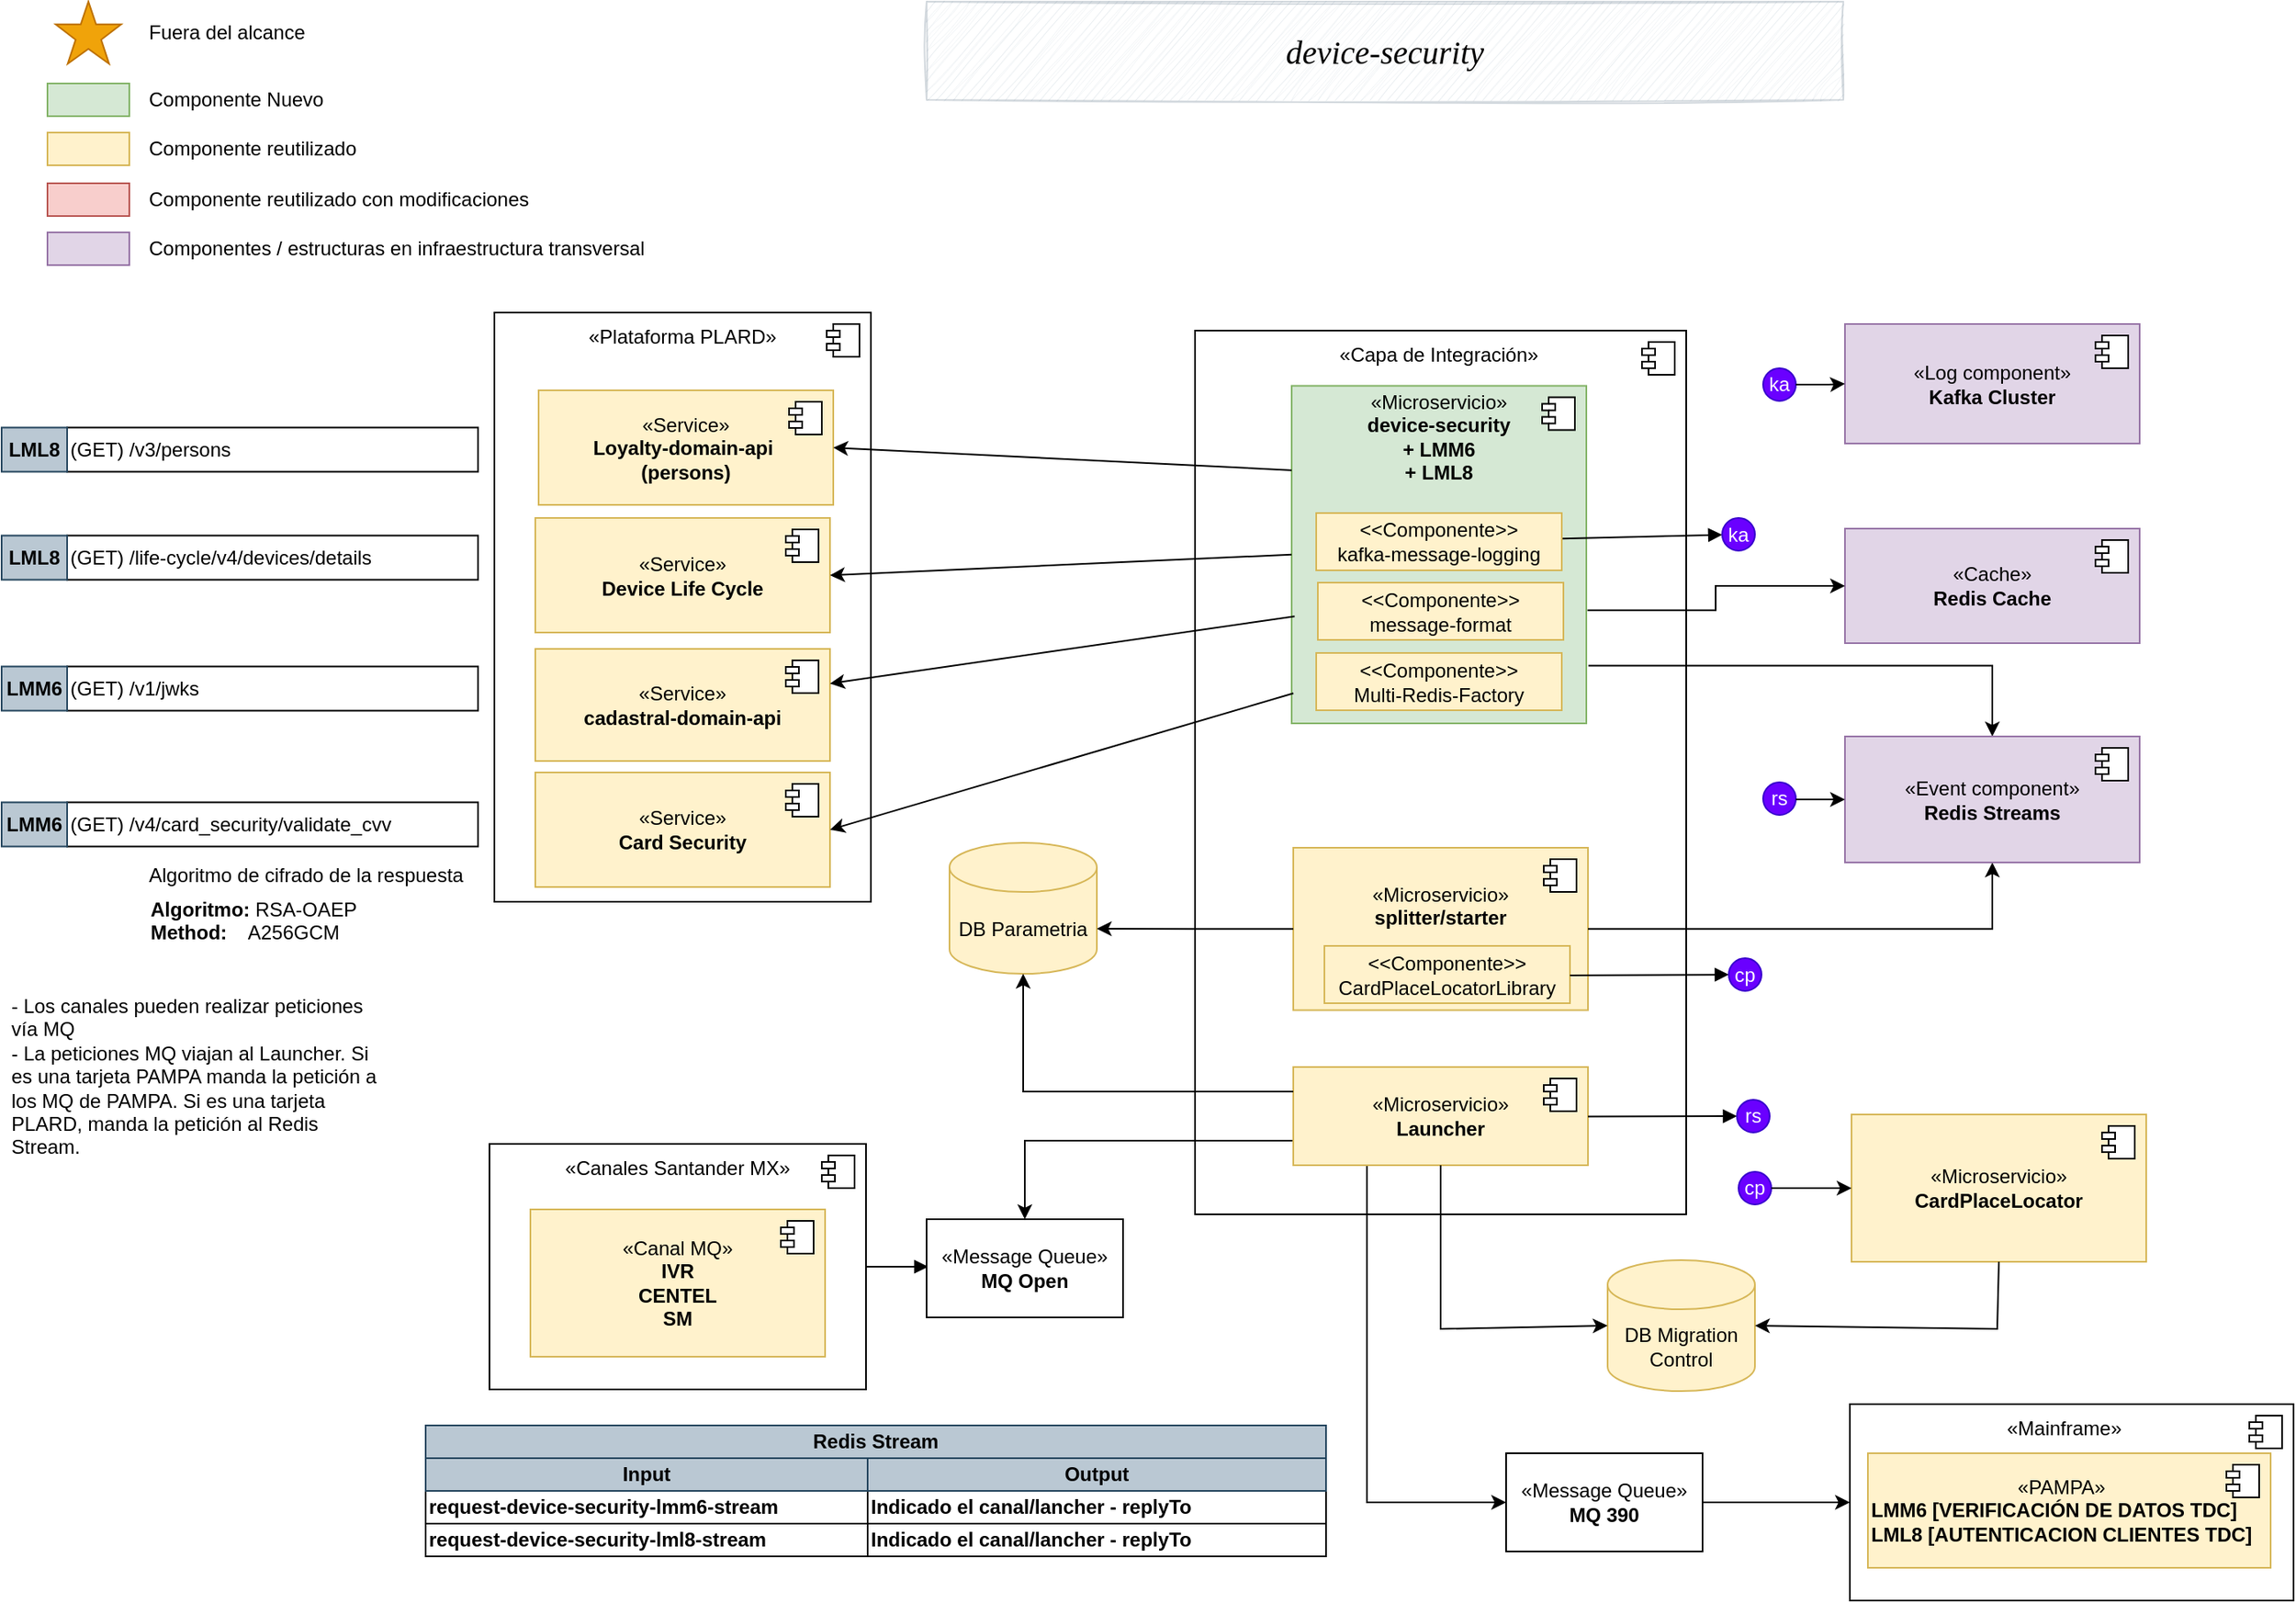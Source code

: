 <mxfile version="27.0.2" pages="6">
  <diagram name="Componentes" id="Hr5Lzy8-_08L1F_6YtW8">
    <mxGraphModel dx="4202" dy="1136" grid="1" gridSize="10" guides="1" tooltips="1" connect="1" arrows="1" fold="1" page="1" pageScale="1" pageWidth="1100" pageHeight="850" math="0" shadow="0">
      <root>
        <mxCell id="ibalX00g9vt64yQpozJs-0" />
        <mxCell id="ibalX00g9vt64yQpozJs-1" parent="ibalX00g9vt64yQpozJs-0" />
        <mxCell id="ibalX00g9vt64yQpozJs-13" value="&lt;div&gt;&lt;br&gt;&lt;/div&gt;" style="html=1;dropTarget=0;whiteSpace=wrap;" parent="ibalX00g9vt64yQpozJs-1" vertex="1">
          <mxGeometry x="-1883" y="190" width="230" height="360" as="geometry" />
        </mxCell>
        <mxCell id="ibalX00g9vt64yQpozJs-14" value="" style="shape=module;jettyWidth=8;jettyHeight=4;" parent="ibalX00g9vt64yQpozJs-13" vertex="1">
          <mxGeometry x="1" width="20" height="20" relative="1" as="geometry">
            <mxPoint x="-27" y="7" as="offset" />
          </mxGeometry>
        </mxCell>
        <mxCell id="ibalX00g9vt64yQpozJs-4" value="&lt;div&gt;&lt;br&gt;&lt;/div&gt;" style="html=1;dropTarget=0;whiteSpace=wrap;" parent="ibalX00g9vt64yQpozJs-1" vertex="1">
          <mxGeometry x="-1886" y="698" width="230" height="150" as="geometry" />
        </mxCell>
        <mxCell id="ibalX00g9vt64yQpozJs-5" value="" style="shape=module;jettyWidth=8;jettyHeight=4;" parent="ibalX00g9vt64yQpozJs-4" vertex="1">
          <mxGeometry x="1" width="20" height="20" relative="1" as="geometry">
            <mxPoint x="-27" y="7" as="offset" />
          </mxGeometry>
        </mxCell>
        <mxCell id="ibalX00g9vt64yQpozJs-15" value="" style="rounded=0;whiteSpace=wrap;html=1;fillColor=#d5e8d4;strokeColor=#82b366;" parent="ibalX00g9vt64yQpozJs-1" vertex="1">
          <mxGeometry x="-2156" y="50" width="50" height="20" as="geometry" />
        </mxCell>
        <mxCell id="ibalX00g9vt64yQpozJs-16" value="Componente Nuevo" style="text;html=1;strokeColor=none;fillColor=none;align=left;verticalAlign=middle;whiteSpace=wrap;rounded=0;" parent="ibalX00g9vt64yQpozJs-1" vertex="1">
          <mxGeometry x="-2096" y="50" width="110" height="20" as="geometry" />
        </mxCell>
        <mxCell id="ibalX00g9vt64yQpozJs-17" value="" style="rounded=0;whiteSpace=wrap;html=1;fillColor=#fff2cc;strokeColor=#d6b656;" parent="ibalX00g9vt64yQpozJs-1" vertex="1">
          <mxGeometry x="-2156" y="80" width="50" height="20" as="geometry" />
        </mxCell>
        <mxCell id="ibalX00g9vt64yQpozJs-18" value="Componente reutilizado" style="text;html=1;strokeColor=none;fillColor=none;align=left;verticalAlign=middle;whiteSpace=wrap;rounded=0;" parent="ibalX00g9vt64yQpozJs-1" vertex="1">
          <mxGeometry x="-2096" y="80" width="130" height="20" as="geometry" />
        </mxCell>
        <mxCell id="ibalX00g9vt64yQpozJs-19" value="" style="rounded=0;whiteSpace=wrap;html=1;fillColor=#e1d5e7;strokeColor=#9673a6;" parent="ibalX00g9vt64yQpozJs-1" vertex="1">
          <mxGeometry x="-2156" y="141" width="50" height="20" as="geometry" />
        </mxCell>
        <mxCell id="ibalX00g9vt64yQpozJs-20" value="Componentes / estructuras en infraestructura transversal" style="text;html=1;strokeColor=none;fillColor=none;align=left;verticalAlign=middle;whiteSpace=wrap;rounded=0;" parent="ibalX00g9vt64yQpozJs-1" vertex="1">
          <mxGeometry x="-2096" y="141" width="350" height="20" as="geometry" />
        </mxCell>
        <mxCell id="mw78Khjm8ICX6KQG7Wsu-0" value="«Canales Santander MX»" style="text;html=1;align=center;verticalAlign=middle;whiteSpace=wrap;rounded=0;" parent="ibalX00g9vt64yQpozJs-1" vertex="1">
          <mxGeometry x="-1841" y="698" width="140" height="30" as="geometry" />
        </mxCell>
        <mxCell id="mw78Khjm8ICX6KQG7Wsu-1" value="&lt;div&gt;«Canal MQ»&lt;b&gt;&lt;br&gt;&lt;/b&gt;&lt;/div&gt;&lt;div&gt;&lt;b&gt;IVR&lt;/b&gt;&lt;/div&gt;&lt;div&gt;&lt;b style=&quot;background-color: transparent; color: light-dark(rgb(0, 0, 0), rgb(255, 255, 255));&quot;&gt;CENTEL&lt;/b&gt;&lt;br&gt;&lt;/div&gt;&lt;div&gt;&lt;b style=&quot;background-color: transparent; color: light-dark(rgb(0, 0, 0), rgb(255, 255, 255));&quot;&gt;SM&lt;/b&gt;&lt;/div&gt;" style="html=1;dropTarget=0;whiteSpace=wrap;fillColor=#fff2cc;strokeColor=#d6b656;" parent="ibalX00g9vt64yQpozJs-1" vertex="1">
          <mxGeometry x="-1861" y="738" width="180" height="90" as="geometry" />
        </mxCell>
        <mxCell id="mw78Khjm8ICX6KQG7Wsu-2" value="" style="shape=module;jettyWidth=8;jettyHeight=4;" parent="mw78Khjm8ICX6KQG7Wsu-1" vertex="1">
          <mxGeometry x="1" width="20" height="20" relative="1" as="geometry">
            <mxPoint x="-27" y="7" as="offset" />
          </mxGeometry>
        </mxCell>
        <mxCell id="mw78Khjm8ICX6KQG7Wsu-7" value="" style="html=1;verticalAlign=bottom;endArrow=block;rounded=0;edgeStyle=orthogonalEdgeStyle;exitX=1;exitY=0.5;exitDx=0;exitDy=0;" parent="ibalX00g9vt64yQpozJs-1" source="ibalX00g9vt64yQpozJs-4" edge="1">
          <mxGeometry x="0.002" width="80" relative="1" as="geometry">
            <mxPoint x="-1633" y="688" as="sourcePoint" />
            <mxPoint x="-1618" y="773" as="targetPoint" />
            <mxPoint as="offset" />
          </mxGeometry>
        </mxCell>
        <mxCell id="k2TCZtdQKbIll1BBhbGv-0" value="&lt;div&gt;«Plataforma PLARD»&lt;/div&gt;" style="text;html=1;align=center;verticalAlign=middle;whiteSpace=wrap;rounded=0;" parent="ibalX00g9vt64yQpozJs-1" vertex="1">
          <mxGeometry x="-1828" y="190" width="120" height="30" as="geometry" />
        </mxCell>
        <mxCell id="UevffBtBP-o2EY0w1ZIJ-15" value="- Los canales pueden realizar peticiones vía MQ&lt;div&gt;- La peticiones MQ viajan al Launcher. Si es una tarjeta PAMPA manda la petición a los MQ de PAMPA. Si es una tarjeta PLARD, manda la petición al Redis Stream.&amp;nbsp;&lt;/div&gt;&lt;div&gt;&lt;br&gt;&lt;/div&gt;" style="text;html=1;align=left;verticalAlign=top;whiteSpace=wrap;rounded=0;" parent="ibalX00g9vt64yQpozJs-1" vertex="1">
          <mxGeometry x="-2180" y="600" width="230" height="141" as="geometry" />
        </mxCell>
        <mxCell id="Fhr26TY9afIAGjRqi2eX-6" value="&lt;div&gt;«Service»&lt;b&gt;&lt;br&gt;&lt;/b&gt;&lt;/div&gt;&lt;div&gt;&lt;div style=&quot;&quot;&gt;&lt;b&gt;Card Security&lt;/b&gt;&lt;/div&gt;&lt;/div&gt;" style="html=1;dropTarget=0;whiteSpace=wrap;fillColor=#fff2cc;strokeColor=#d6b656;" parent="ibalX00g9vt64yQpozJs-1" vertex="1">
          <mxGeometry x="-1858" y="471" width="180" height="70" as="geometry" />
        </mxCell>
        <mxCell id="Fhr26TY9afIAGjRqi2eX-7" value="" style="shape=module;jettyWidth=8;jettyHeight=4;" parent="Fhr26TY9afIAGjRqi2eX-6" vertex="1">
          <mxGeometry x="1" width="20" height="20" relative="1" as="geometry">
            <mxPoint x="-27" y="7" as="offset" />
          </mxGeometry>
        </mxCell>
        <mxCell id="HCLQA8r3Dd-Hja26W3VV-4" value="" style="verticalLabelPosition=bottom;verticalAlign=top;html=1;shape=mxgraph.basic.star;fillColor=#f0a30a;fontColor=#000000;strokeColor=#BD7000;aspect=fixed;" parent="ibalX00g9vt64yQpozJs-1" vertex="1">
          <mxGeometry x="-2151" width="40" height="38" as="geometry" />
        </mxCell>
        <mxCell id="HCLQA8r3Dd-Hja26W3VV-5" value="Fuera del alcance" style="text;html=1;strokeColor=none;fillColor=none;align=left;verticalAlign=middle;whiteSpace=wrap;rounded=0;" parent="ibalX00g9vt64yQpozJs-1" vertex="1">
          <mxGeometry x="-2096" y="9" width="110" height="20" as="geometry" />
        </mxCell>
        <mxCell id="tE9yIkzxRazClJXOlSwS-3" value="" style="rounded=0;whiteSpace=wrap;html=1;gradientDirection=east;fillColor=#bac8d3;opacity=20;strokeColor=#23445d;sketch=1;curveFitting=1;jiggle=2;shadow=0;glass=0;" parent="ibalX00g9vt64yQpozJs-1" vertex="1">
          <mxGeometry x="-1619" width="560" height="60" as="geometry" />
        </mxCell>
        <mxCell id="tE9yIkzxRazClJXOlSwS-4" value="&lt;i&gt;device-security&lt;/i&gt;" style="text;html=1;align=center;verticalAlign=middle;whiteSpace=wrap;rounded=0;fontFamily=Tahoma;fontSize=20;fontStyle=0;labelBackgroundColor=none;" parent="ibalX00g9vt64yQpozJs-1" vertex="1">
          <mxGeometry x="-1619" y="15" width="560" height="30" as="geometry" />
        </mxCell>
        <mxCell id="tE9yIkzxRazClJXOlSwS-11" value="&lt;div style=&quot;text-align: left;&quot;&gt;&lt;span style=&quot;background-color: transparent; color: light-dark(rgb(0, 0, 0), rgb(255, 255, 255)); font-size: 12px; text-align: center;&quot;&gt;(GET)&amp;nbsp;&lt;/span&gt;&lt;span style=&quot;background-color: transparent; font-size: 12px;&quot;&gt;/v1/jwks&lt;/span&gt;&lt;/div&gt;" style="rounded=0;whiteSpace=wrap;html=1;align=left;fontSize=11;" parent="ibalX00g9vt64yQpozJs-1" vertex="1">
          <mxGeometry x="-2144" y="406.25" width="251" height="27" as="geometry" />
        </mxCell>
        <mxCell id="tE9yIkzxRazClJXOlSwS-12" value="LMM6" style="rounded=0;whiteSpace=wrap;html=1;fillColor=#bac8d3;strokeColor=#23445d;fontStyle=1" parent="ibalX00g9vt64yQpozJs-1" vertex="1">
          <mxGeometry x="-2184" y="406.25" width="40" height="27" as="geometry" />
        </mxCell>
        <mxCell id="tE9yIkzxRazClJXOlSwS-17" value="&lt;font style=&quot;color: rgb(0, 0, 0);&quot;&gt;&lt;b style=&quot;font-size: 12px; text-align: center;&quot;&gt;request-&lt;/b&gt;&lt;b style=&quot;font-size: 12px; text-align: center;&quot;&gt;device-security&lt;/b&gt;&lt;b style=&quot;font-size: 12px; text-align: center;&quot;&gt;-lmm6&lt;/b&gt;&lt;b style=&quot;font-size: 12px;&quot;&gt;-stream&lt;/b&gt;&lt;/font&gt;" style="rounded=0;whiteSpace=wrap;html=1;align=left;fontSize=11;" parent="ibalX00g9vt64yQpozJs-1" vertex="1">
          <mxGeometry x="-1925" y="910" width="270" height="20" as="geometry" />
        </mxCell>
        <mxCell id="tE9yIkzxRazClJXOlSwS-18" value="Input" style="rounded=0;whiteSpace=wrap;html=1;fillColor=#bac8d3;strokeColor=#23445d;fontStyle=1" parent="ibalX00g9vt64yQpozJs-1" vertex="1">
          <mxGeometry x="-1925" y="890" width="270" height="20" as="geometry" />
        </mxCell>
        <mxCell id="tE9yIkzxRazClJXOlSwS-19" value="&lt;b style=&quot;font-size: 12px; text-align: center;&quot;&gt;Indicado el canal/lancher - replyTo&lt;/b&gt;" style="rounded=0;whiteSpace=wrap;html=1;align=left;fontSize=11;" parent="ibalX00g9vt64yQpozJs-1" vertex="1">
          <mxGeometry x="-1655" y="910" width="280" height="20" as="geometry" />
        </mxCell>
        <mxCell id="tE9yIkzxRazClJXOlSwS-20" value="Output" style="rounded=0;whiteSpace=wrap;html=1;fillColor=#bac8d3;strokeColor=#23445d;fontStyle=1" parent="ibalX00g9vt64yQpozJs-1" vertex="1">
          <mxGeometry x="-1655" y="890" width="280" height="20" as="geometry" />
        </mxCell>
        <mxCell id="tE9yIkzxRazClJXOlSwS-21" value="Redis Stream" style="rounded=0;whiteSpace=wrap;html=1;fillColor=#bac8d3;strokeColor=#23445d;fontStyle=1" parent="ibalX00g9vt64yQpozJs-1" vertex="1">
          <mxGeometry x="-1925" y="870" width="550" height="20" as="geometry" />
        </mxCell>
        <mxCell id="hMstRg2Ig_kQ_GUPlxNX-0" value="" style="rounded=0;whiteSpace=wrap;html=1;fillColor=#f8cecc;strokeColor=#b85450;" parent="ibalX00g9vt64yQpozJs-1" vertex="1">
          <mxGeometry x="-2156" y="111" width="50" height="20" as="geometry" />
        </mxCell>
        <mxCell id="hMstRg2Ig_kQ_GUPlxNX-1" value="Componente reutilizado con modificaciones" style="text;html=1;strokeColor=none;fillColor=none;align=left;verticalAlign=middle;whiteSpace=wrap;rounded=0;" parent="ibalX00g9vt64yQpozJs-1" vertex="1">
          <mxGeometry x="-2096" y="111" width="240" height="20" as="geometry" />
        </mxCell>
        <mxCell id="vuIAr291Dgmtw0vhvdgS-3" value="&lt;div&gt;«Service»&lt;b&gt;&lt;br&gt;&lt;/b&gt;&lt;/div&gt;&lt;div&gt;&lt;div style=&quot;&quot;&gt;&lt;b&gt;cadastral-domain-api&lt;/b&gt;&lt;br&gt;&lt;/div&gt;&lt;/div&gt;" style="html=1;dropTarget=0;whiteSpace=wrap;fillColor=#fff2cc;strokeColor=#d6b656;" parent="ibalX00g9vt64yQpozJs-1" vertex="1">
          <mxGeometry x="-1858" y="395.5" width="180" height="68.5" as="geometry" />
        </mxCell>
        <mxCell id="vuIAr291Dgmtw0vhvdgS-4" value="" style="shape=module;jettyWidth=8;jettyHeight=4;" parent="vuIAr291Dgmtw0vhvdgS-3" vertex="1">
          <mxGeometry x="1" width="20" height="20" relative="1" as="geometry">
            <mxPoint x="-27" y="7" as="offset" />
          </mxGeometry>
        </mxCell>
        <mxCell id="vuIAr291Dgmtw0vhvdgS-44" value="&lt;div style=&quot;text-align: left;&quot;&gt;&lt;span style=&quot;background-color: transparent; color: light-dark(rgb(0, 0, 0), rgb(255, 255, 255)); font-size: 12px; text-align: center;&quot;&gt;(GET)&amp;nbsp;&lt;/span&gt;&lt;span style=&quot;background-color: transparent; font-size: 12px;&quot;&gt;/v4/card_security/validate_cvv&lt;/span&gt;&lt;/div&gt;" style="rounded=0;whiteSpace=wrap;html=1;align=left;fontSize=11;" parent="ibalX00g9vt64yQpozJs-1" vertex="1">
          <mxGeometry x="-2144" y="489.25" width="251" height="27" as="geometry" />
        </mxCell>
        <mxCell id="vuIAr291Dgmtw0vhvdgS-45" value="LMM6" style="rounded=0;whiteSpace=wrap;html=1;fillColor=#bac8d3;strokeColor=#23445d;fontStyle=1" parent="ibalX00g9vt64yQpozJs-1" vertex="1">
          <mxGeometry x="-2184" y="489.25" width="40" height="27" as="geometry" />
        </mxCell>
        <mxCell id="1P6TTsdELraewPtrCdYW-2" value="&lt;b style=&quot;font-size: 12px; text-align: center;&quot;&gt;request-&lt;/b&gt;&lt;b style=&quot;font-size: 12px; text-align: center;&quot;&gt;device-security&lt;/b&gt;&lt;b style=&quot;font-size: 12px; text-align: center;&quot;&gt;-lml8&lt;/b&gt;&lt;b style=&quot;font-size: 12px;&quot;&gt;-stream&lt;/b&gt;" style="rounded=0;whiteSpace=wrap;html=1;align=left;fontSize=11;" parent="ibalX00g9vt64yQpozJs-1" vertex="1">
          <mxGeometry x="-1925" y="930" width="270" height="20" as="geometry" />
        </mxCell>
        <mxCell id="1P6TTsdELraewPtrCdYW-3" value="&lt;b style=&quot;font-size: 12px; text-align: center;&quot;&gt;Indicado el canal/lancher - replyTo&lt;/b&gt;" style="rounded=0;whiteSpace=wrap;html=1;align=left;fontSize=11;" parent="ibalX00g9vt64yQpozJs-1" vertex="1">
          <mxGeometry x="-1655" y="930" width="280" height="20" as="geometry" />
        </mxCell>
        <mxCell id="thai5kf-ILSU4GvHYAWU-0" value="&lt;div data-ccp-timestamp=&quot;1745631413422&quot;&gt;Algoritmo de cifrado de la respuesta&lt;br&gt;&lt;table width=&quot;360&quot; style=&quot;border-collapse:collapse;width:270pt&quot;&gt;&lt;colgroup&gt;&lt;col width=&quot;360&quot; style=&quot;width:270pt&quot;&gt;&lt;/colgroup&gt;&lt;tbody&gt;&lt;tr height=&quot;39&quot; style=&quot;height:29.25pt&quot;&gt;&lt;td width=&quot;360&quot; height=&quot;39&quot; class=&quot;xl101&quot; style=&quot;width:270pt;height:29.25pt&quot;&gt;&lt;b&gt;Algoritmo:&lt;/b&gt; RSA-OAEP&lt;br&gt;&lt;b&gt;Method:&lt;/b&gt;&lt;span style=&quot;mso-spacerun:yes&quot;&gt;&amp;nbsp;&amp;nbsp;&amp;nbsp; &lt;/span&gt;A256GCM&lt;/td&gt;&lt;/tr&gt;&lt;/tbody&gt;&lt;/table&gt;&lt;/div&gt;" style="text;whiteSpace=wrap;html=1;" parent="ibalX00g9vt64yQpozJs-1" vertex="1">
          <mxGeometry x="-2096" y="520" width="200" height="60" as="geometry" />
        </mxCell>
        <mxCell id="pwv4QXAM_aW2_CrqQ1g9-0" value="&lt;div&gt;«Service»&lt;b&gt;&lt;br&gt;&lt;/b&gt;&lt;/div&gt;&lt;div&gt;&lt;div style=&quot;&quot;&gt;&lt;b&gt;Device Life Cycle&lt;/b&gt;&lt;/div&gt;&lt;/div&gt;" style="html=1;dropTarget=0;whiteSpace=wrap;fillColor=#fff2cc;strokeColor=#d6b656;" parent="ibalX00g9vt64yQpozJs-1" vertex="1">
          <mxGeometry x="-1858" y="315.5" width="180" height="70" as="geometry" />
        </mxCell>
        <mxCell id="pwv4QXAM_aW2_CrqQ1g9-1" value="" style="shape=module;jettyWidth=8;jettyHeight=4;" parent="pwv4QXAM_aW2_CrqQ1g9-0" vertex="1">
          <mxGeometry x="1" width="20" height="20" relative="1" as="geometry">
            <mxPoint x="-27" y="7" as="offset" />
          </mxGeometry>
        </mxCell>
        <mxCell id="pwv4QXAM_aW2_CrqQ1g9-12" value="&lt;div&gt;&lt;br&gt;&lt;/div&gt;" style="html=1;dropTarget=0;whiteSpace=wrap;" parent="ibalX00g9vt64yQpozJs-1" vertex="1">
          <mxGeometry x="-1455" y="201" width="300" height="540" as="geometry" />
        </mxCell>
        <mxCell id="pwv4QXAM_aW2_CrqQ1g9-13" value="" style="shape=module;jettyWidth=8;jettyHeight=4;" parent="pwv4QXAM_aW2_CrqQ1g9-12" vertex="1">
          <mxGeometry x="1" width="20" height="20" relative="1" as="geometry">
            <mxPoint x="-27" y="7" as="offset" />
          </mxGeometry>
        </mxCell>
        <mxCell id="pwv4QXAM_aW2_CrqQ1g9-14" value="&lt;div&gt;«Microservicio»&lt;b&gt;&lt;br&gt;&lt;/b&gt;&lt;/div&gt;&lt;div&gt;&lt;b&gt;splitter/starter&lt;/b&gt;&lt;/div&gt;&lt;div&gt;&lt;b&gt;&lt;br&gt;&lt;/b&gt;&lt;/div&gt;&lt;div&gt;&lt;b&gt;&lt;br&gt;&lt;/b&gt;&lt;/div&gt;" style="html=1;dropTarget=0;whiteSpace=wrap;fillColor=#fff2cc;strokeColor=#d6b656;" parent="ibalX00g9vt64yQpozJs-1" vertex="1">
          <mxGeometry x="-1395" y="517" width="180" height="99.25" as="geometry" />
        </mxCell>
        <mxCell id="pwv4QXAM_aW2_CrqQ1g9-15" value="" style="shape=module;jettyWidth=8;jettyHeight=4;" parent="pwv4QXAM_aW2_CrqQ1g9-14" vertex="1">
          <mxGeometry x="1" width="20" height="20" relative="1" as="geometry">
            <mxPoint x="-27" y="7" as="offset" />
          </mxGeometry>
        </mxCell>
        <mxCell id="pwv4QXAM_aW2_CrqQ1g9-16" style="edgeStyle=orthogonalEdgeStyle;rounded=0;orthogonalLoop=1;jettySize=auto;html=1;startArrow=none;startFill=0;entryX=0.5;entryY=0;entryDx=0;entryDy=0;exitX=1.007;exitY=0.829;exitDx=0;exitDy=0;exitPerimeter=0;" parent="ibalX00g9vt64yQpozJs-1" source="pwv4QXAM_aW2_CrqQ1g9-17" target="pwv4QXAM_aW2_CrqQ1g9-35" edge="1">
          <mxGeometry relative="1" as="geometry">
            <Array as="points">
              <mxPoint x="-968" y="406" />
            </Array>
          </mxGeometry>
        </mxCell>
        <mxCell id="pwv4QXAM_aW2_CrqQ1g9-17" value="&lt;div&gt;«Microservicio»&lt;b&gt;&lt;br&gt;&lt;/b&gt;&lt;/div&gt;&lt;div&gt;&lt;b&gt;device-security&lt;/b&gt;&lt;br&gt;&lt;/div&gt;&lt;div&gt;&lt;b style=&quot;background-color: transparent; color: light-dark(rgb(0, 0, 0), rgb(255, 255, 255));&quot;&gt;+ LMM6&lt;/b&gt;&lt;br&gt;&lt;/div&gt;&lt;div&gt;&lt;b style=&quot;background-color: transparent; color: light-dark(rgb(0, 0, 0), rgb(255, 255, 255));&quot;&gt;+ LML8&lt;/b&gt;&lt;/div&gt;&lt;div&gt;&lt;br&gt;&lt;/div&gt;&lt;div&gt;&lt;br&gt;&lt;/div&gt;&lt;div&gt;&lt;br&gt;&lt;/div&gt;&lt;div&gt;&lt;b&gt;&lt;br&gt;&lt;/b&gt;&lt;/div&gt;&lt;div&gt;&lt;b&gt;&lt;br&gt;&lt;/b&gt;&lt;/div&gt;&lt;div&gt;&lt;b&gt;&lt;br&gt;&lt;/b&gt;&lt;/div&gt;&lt;div&gt;&lt;b&gt;&lt;br&gt;&lt;/b&gt;&lt;/div&gt;&lt;div&gt;&lt;b&gt;&lt;br&gt;&lt;/b&gt;&lt;/div&gt;&lt;div&gt;&lt;b&gt;&lt;br&gt;&lt;/b&gt;&lt;/div&gt;&lt;div&gt;&lt;b&gt;&lt;br&gt;&lt;/b&gt;&lt;/div&gt;" style="html=1;dropTarget=0;whiteSpace=wrap;fillColor=#d5e8d4;strokeColor=#82b366;" parent="ibalX00g9vt64yQpozJs-1" vertex="1">
          <mxGeometry x="-1396" y="234.75" width="180" height="206.25" as="geometry" />
        </mxCell>
        <mxCell id="pwv4QXAM_aW2_CrqQ1g9-18" value="" style="shape=module;jettyWidth=8;jettyHeight=4;" parent="pwv4QXAM_aW2_CrqQ1g9-17" vertex="1">
          <mxGeometry x="1" width="20" height="20" relative="1" as="geometry">
            <mxPoint x="-27" y="7" as="offset" />
          </mxGeometry>
        </mxCell>
        <mxCell id="pwv4QXAM_aW2_CrqQ1g9-19" value="" style="html=1;verticalAlign=bottom;endArrow=block;rounded=0;" parent="ibalX00g9vt64yQpozJs-1" source="pwv4QXAM_aW2_CrqQ1g9-53" target="pwv4QXAM_aW2_CrqQ1g9-39" edge="1">
          <mxGeometry width="80" relative="1" as="geometry">
            <mxPoint x="-1223" y="467.75" as="sourcePoint" />
            <mxPoint x="-788" y="352.75" as="targetPoint" />
            <mxPoint as="offset" />
          </mxGeometry>
        </mxCell>
        <mxCell id="pwv4QXAM_aW2_CrqQ1g9-20" value="&lt;div&gt;«Log component»&lt;b&gt;&lt;br&gt;&lt;/b&gt;&lt;/div&gt;&lt;div&gt;&lt;b&gt;Kafka Cluster&lt;/b&gt;&lt;/div&gt;" style="html=1;dropTarget=0;whiteSpace=wrap;fillColor=#e1d5e7;strokeColor=#9673a6;" parent="ibalX00g9vt64yQpozJs-1" vertex="1">
          <mxGeometry x="-1058" y="197" width="180" height="73" as="geometry" />
        </mxCell>
        <mxCell id="pwv4QXAM_aW2_CrqQ1g9-21" value="" style="shape=module;jettyWidth=8;jettyHeight=4;" parent="pwv4QXAM_aW2_CrqQ1g9-20" vertex="1">
          <mxGeometry x="1" width="20" height="20" relative="1" as="geometry">
            <mxPoint x="-27" y="7" as="offset" />
          </mxGeometry>
        </mxCell>
        <mxCell id="pwv4QXAM_aW2_CrqQ1g9-22" style="edgeStyle=orthogonalEdgeStyle;rounded=0;orthogonalLoop=1;jettySize=auto;html=1;exitX=0;exitY=0.75;exitDx=0;exitDy=0;" parent="ibalX00g9vt64yQpozJs-1" source="pwv4QXAM_aW2_CrqQ1g9-24" target="pwv4QXAM_aW2_CrqQ1g9-28" edge="1">
          <mxGeometry relative="1" as="geometry" />
        </mxCell>
        <mxCell id="pwv4QXAM_aW2_CrqQ1g9-23" style="edgeStyle=orthogonalEdgeStyle;rounded=0;orthogonalLoop=1;jettySize=auto;html=1;exitX=0.25;exitY=1;exitDx=0;exitDy=0;entryX=0;entryY=0.5;entryDx=0;entryDy=0;" parent="ibalX00g9vt64yQpozJs-1" source="pwv4QXAM_aW2_CrqQ1g9-24" target="pwv4QXAM_aW2_CrqQ1g9-31" edge="1">
          <mxGeometry relative="1" as="geometry">
            <Array as="points">
              <mxPoint x="-1350" y="917" />
            </Array>
          </mxGeometry>
        </mxCell>
        <mxCell id="pwv4QXAM_aW2_CrqQ1g9-24" value="&lt;div&gt;«Microservicio»&lt;b&gt;&lt;br&gt;&lt;/b&gt;&lt;/div&gt;&lt;div&gt;&lt;b&gt;Launcher&lt;/b&gt;&lt;/div&gt;" style="html=1;dropTarget=0;whiteSpace=wrap;fillColor=#fff2cc;strokeColor=#d6b656;" parent="ibalX00g9vt64yQpozJs-1" vertex="1">
          <mxGeometry x="-1395" y="651" width="180" height="60" as="geometry" />
        </mxCell>
        <mxCell id="pwv4QXAM_aW2_CrqQ1g9-25" value="" style="shape=module;jettyWidth=8;jettyHeight=4;" parent="pwv4QXAM_aW2_CrqQ1g9-24" vertex="1">
          <mxGeometry x="1" width="20" height="20" relative="1" as="geometry">
            <mxPoint x="-27" y="7" as="offset" />
          </mxGeometry>
        </mxCell>
        <mxCell id="pwv4QXAM_aW2_CrqQ1g9-26" style="edgeStyle=orthogonalEdgeStyle;rounded=0;orthogonalLoop=1;jettySize=auto;html=1;startArrow=none;startFill=0;exitX=1;exitY=0.5;exitDx=0;exitDy=0;entryX=0.5;entryY=1;entryDx=0;entryDy=0;" parent="ibalX00g9vt64yQpozJs-1" source="pwv4QXAM_aW2_CrqQ1g9-14" target="pwv4QXAM_aW2_CrqQ1g9-35" edge="1">
          <mxGeometry relative="1" as="geometry">
            <mxPoint x="-1245" y="514" as="sourcePoint" />
          </mxGeometry>
        </mxCell>
        <mxCell id="pwv4QXAM_aW2_CrqQ1g9-27" value="&lt;div&gt;«Capa de Integración»&lt;/div&gt;" style="text;html=1;align=center;verticalAlign=middle;whiteSpace=wrap;rounded=0;" parent="ibalX00g9vt64yQpozJs-1" vertex="1">
          <mxGeometry x="-1376" y="201" width="140" height="30" as="geometry" />
        </mxCell>
        <mxCell id="pwv4QXAM_aW2_CrqQ1g9-28" value="&lt;div&gt;«Message Queue»&lt;b&gt;&lt;br&gt;&lt;/b&gt;&lt;/div&gt;&lt;div&gt;&lt;b&gt;MQ Open&lt;/b&gt;&lt;/div&gt;" style="rounded=0;whiteSpace=wrap;html=1;" parent="ibalX00g9vt64yQpozJs-1" vertex="1">
          <mxGeometry x="-1619" y="744" width="120" height="60" as="geometry" />
        </mxCell>
        <mxCell id="pwv4QXAM_aW2_CrqQ1g9-29" value="" style="html=1;dropTarget=0;whiteSpace=wrap;" parent="ibalX00g9vt64yQpozJs-1" vertex="1">
          <mxGeometry x="-1055" y="857" width="271" height="120" as="geometry" />
        </mxCell>
        <mxCell id="pwv4QXAM_aW2_CrqQ1g9-30" value="" style="shape=module;jettyWidth=8;jettyHeight=4;" parent="pwv4QXAM_aW2_CrqQ1g9-29" vertex="1">
          <mxGeometry x="1" width="20" height="20" relative="1" as="geometry">
            <mxPoint x="-27" y="7" as="offset" />
          </mxGeometry>
        </mxCell>
        <mxCell id="pwv4QXAM_aW2_CrqQ1g9-31" value="&lt;div&gt;«Message Queue»&lt;b&gt;&lt;br&gt;&lt;/b&gt;&lt;/div&gt;&lt;div&gt;&lt;b&gt;MQ 390&lt;/b&gt;&lt;/div&gt;" style="rounded=0;whiteSpace=wrap;html=1;" parent="ibalX00g9vt64yQpozJs-1" vertex="1">
          <mxGeometry x="-1265" y="887" width="120" height="60" as="geometry" />
        </mxCell>
        <mxCell id="pwv4QXAM_aW2_CrqQ1g9-32" value="&lt;div&gt;«Mainframe»&lt;/div&gt;" style="text;html=1;align=center;verticalAlign=middle;whiteSpace=wrap;rounded=0;" parent="ibalX00g9vt64yQpozJs-1" vertex="1">
          <mxGeometry x="-984" y="857" width="120" height="30" as="geometry" />
        </mxCell>
        <mxCell id="pwv4QXAM_aW2_CrqQ1g9-33" value="&lt;div style=&quot;text-align: center;&quot;&gt;«PAMPA»&lt;/div&gt;&lt;div&gt;&lt;div&gt;&lt;div&gt;&lt;b&gt;LMM6 [VERIFICACIÓN DE DATOS TDC]&lt;/b&gt;&lt;/div&gt;&lt;div&gt;&lt;b&gt;LML8 [AUTENTICACION CLIENTES TDC]&lt;/b&gt;&lt;/div&gt;&lt;/div&gt;&lt;/div&gt;" style="html=1;dropTarget=0;whiteSpace=wrap;fillColor=#fff2cc;strokeColor=#d6b656;align=left;" parent="ibalX00g9vt64yQpozJs-1" vertex="1">
          <mxGeometry x="-1044" y="887" width="246" height="70" as="geometry" />
        </mxCell>
        <mxCell id="pwv4QXAM_aW2_CrqQ1g9-34" value="" style="shape=module;jettyWidth=8;jettyHeight=4;" parent="pwv4QXAM_aW2_CrqQ1g9-33" vertex="1">
          <mxGeometry x="1" width="20" height="20" relative="1" as="geometry">
            <mxPoint x="-27" y="7" as="offset" />
          </mxGeometry>
        </mxCell>
        <mxCell id="pwv4QXAM_aW2_CrqQ1g9-35" value="&lt;div&gt;«Event component»&lt;b&gt;&lt;br&gt;&lt;/b&gt;&lt;/div&gt;&lt;div&gt;&lt;b&gt;Redis Streams&lt;/b&gt;&lt;/div&gt;" style="html=1;dropTarget=0;whiteSpace=wrap;fillColor=#e1d5e7;strokeColor=#9673a6;" parent="ibalX00g9vt64yQpozJs-1" vertex="1">
          <mxGeometry x="-1058" y="449" width="180" height="77" as="geometry" />
        </mxCell>
        <mxCell id="pwv4QXAM_aW2_CrqQ1g9-36" value="" style="shape=module;jettyWidth=8;jettyHeight=4;" parent="pwv4QXAM_aW2_CrqQ1g9-35" vertex="1">
          <mxGeometry x="1" width="20" height="20" relative="1" as="geometry">
            <mxPoint x="-27" y="7" as="offset" />
          </mxGeometry>
        </mxCell>
        <mxCell id="pwv4QXAM_aW2_CrqQ1g9-37" value="" style="group;fontColor=#FFFFFF;" parent="ibalX00g9vt64yQpozJs-1" vertex="1" connectable="0">
          <mxGeometry x="-1133" y="315.5" width="20" height="20" as="geometry" />
        </mxCell>
        <mxCell id="pwv4QXAM_aW2_CrqQ1g9-38" value="" style="ellipse;whiteSpace=wrap;html=1;aspect=fixed;fillColor=#6a00ff;strokeColor=#3700CC;fontColor=#ffffff;" parent="pwv4QXAM_aW2_CrqQ1g9-37" vertex="1">
          <mxGeometry width="20" height="20" as="geometry" />
        </mxCell>
        <mxCell id="pwv4QXAM_aW2_CrqQ1g9-39" value="ka" style="text;html=1;align=center;verticalAlign=middle;whiteSpace=wrap;rounded=0;fontColor=#FFFFFF;" parent="pwv4QXAM_aW2_CrqQ1g9-37" vertex="1">
          <mxGeometry width="20" height="20" as="geometry" />
        </mxCell>
        <mxCell id="pwv4QXAM_aW2_CrqQ1g9-40" value="" style="group;fontColor=#FFFFFF;" parent="ibalX00g9vt64yQpozJs-1" vertex="1" connectable="0">
          <mxGeometry x="-1108" y="224" width="20" height="20" as="geometry" />
        </mxCell>
        <mxCell id="pwv4QXAM_aW2_CrqQ1g9-41" value="" style="ellipse;whiteSpace=wrap;html=1;aspect=fixed;fillColor=#6a00ff;strokeColor=#3700CC;fontColor=#ffffff;" parent="pwv4QXAM_aW2_CrqQ1g9-40" vertex="1">
          <mxGeometry width="20" height="20" as="geometry" />
        </mxCell>
        <mxCell id="pwv4QXAM_aW2_CrqQ1g9-42" value="ka" style="text;html=1;align=center;verticalAlign=middle;whiteSpace=wrap;rounded=0;fontColor=#FFFFFF;" parent="pwv4QXAM_aW2_CrqQ1g9-40" vertex="1">
          <mxGeometry width="20" height="20" as="geometry" />
        </mxCell>
        <mxCell id="pwv4QXAM_aW2_CrqQ1g9-43" style="edgeStyle=orthogonalEdgeStyle;rounded=0;orthogonalLoop=1;jettySize=auto;html=1;" parent="ibalX00g9vt64yQpozJs-1" source="pwv4QXAM_aW2_CrqQ1g9-42" target="pwv4QXAM_aW2_CrqQ1g9-20" edge="1">
          <mxGeometry relative="1" as="geometry" />
        </mxCell>
        <mxCell id="pwv4QXAM_aW2_CrqQ1g9-44" value="&lt;div&gt;«Microservicio»&lt;b&gt;&lt;br&gt;&lt;/b&gt;&lt;/div&gt;&lt;div&gt;&lt;b&gt;CardPlaceLocator&lt;/b&gt;&lt;/div&gt;" style="html=1;dropTarget=0;whiteSpace=wrap;fillColor=#fff2cc;strokeColor=#d6b656;" parent="ibalX00g9vt64yQpozJs-1" vertex="1">
          <mxGeometry x="-1054" y="680" width="180" height="90" as="geometry" />
        </mxCell>
        <mxCell id="pwv4QXAM_aW2_CrqQ1g9-45" value="" style="shape=module;jettyWidth=8;jettyHeight=4;" parent="pwv4QXAM_aW2_CrqQ1g9-44" vertex="1">
          <mxGeometry x="1" width="20" height="20" relative="1" as="geometry">
            <mxPoint x="-27" y="7" as="offset" />
          </mxGeometry>
        </mxCell>
        <mxCell id="pwv4QXAM_aW2_CrqQ1g9-46" value="&amp;lt;&amp;lt;Componente&amp;gt;&amp;gt;&lt;div&gt;CardPlaceLocatorLibrary&lt;/div&gt;" style="rounded=0;whiteSpace=wrap;html=1;fillColor=#fff2cc;strokeColor=#d6b656;" parent="ibalX00g9vt64yQpozJs-1" vertex="1">
          <mxGeometry x="-1376" y="577" width="150" height="35" as="geometry" />
        </mxCell>
        <mxCell id="pwv4QXAM_aW2_CrqQ1g9-47" style="rounded=0;orthogonalLoop=1;jettySize=auto;html=1;" parent="ibalX00g9vt64yQpozJs-1" source="pwv4QXAM_aW2_CrqQ1g9-31" target="pwv4QXAM_aW2_CrqQ1g9-29" edge="1">
          <mxGeometry relative="1" as="geometry">
            <mxPoint x="-865" y="767" as="sourcePoint" />
            <mxPoint x="-892" y="861" as="targetPoint" />
          </mxGeometry>
        </mxCell>
        <mxCell id="pwv4QXAM_aW2_CrqQ1g9-48" value="" style="group;fontColor=#FFFFFF;" parent="ibalX00g9vt64yQpozJs-1" vertex="1" connectable="0">
          <mxGeometry x="-1123" y="715" width="20" height="20" as="geometry" />
        </mxCell>
        <mxCell id="pwv4QXAM_aW2_CrqQ1g9-49" value="" style="ellipse;whiteSpace=wrap;html=1;aspect=fixed;fillColor=#6a00ff;strokeColor=#3700CC;fontColor=#ffffff;" parent="pwv4QXAM_aW2_CrqQ1g9-48" vertex="1">
          <mxGeometry width="20" height="20" as="geometry" />
        </mxCell>
        <mxCell id="pwv4QXAM_aW2_CrqQ1g9-50" value="cp" style="text;html=1;align=center;verticalAlign=middle;whiteSpace=wrap;rounded=0;fontColor=#FFFFFF;" parent="pwv4QXAM_aW2_CrqQ1g9-48" vertex="1">
          <mxGeometry width="20" height="20" as="geometry" />
        </mxCell>
        <mxCell id="pwv4QXAM_aW2_CrqQ1g9-51" style="edgeStyle=orthogonalEdgeStyle;rounded=0;orthogonalLoop=1;jettySize=auto;html=1;" parent="ibalX00g9vt64yQpozJs-1" source="pwv4QXAM_aW2_CrqQ1g9-50" target="pwv4QXAM_aW2_CrqQ1g9-44" edge="1">
          <mxGeometry relative="1" as="geometry" />
        </mxCell>
        <mxCell id="pwv4QXAM_aW2_CrqQ1g9-52" value="&amp;lt;&amp;lt;Componente&amp;gt;&amp;gt;&lt;div&gt;Multi-Redis-Factory&lt;/div&gt;" style="rounded=0;whiteSpace=wrap;html=1;fillColor=#fff2cc;strokeColor=#d6b656;" parent="ibalX00g9vt64yQpozJs-1" vertex="1">
          <mxGeometry x="-1381" y="398" width="150" height="35" as="geometry" />
        </mxCell>
        <mxCell id="pwv4QXAM_aW2_CrqQ1g9-53" value="&amp;lt;&amp;lt;Componente&amp;gt;&amp;gt;&lt;div&gt;kafka-message-logging&lt;br&gt;&lt;/div&gt;" style="rounded=0;whiteSpace=wrap;html=1;fillColor=#fff2cc;strokeColor=#d6b656;" parent="ibalX00g9vt64yQpozJs-1" vertex="1">
          <mxGeometry x="-1381" y="312.5" width="150" height="35" as="geometry" />
        </mxCell>
        <mxCell id="pwv4QXAM_aW2_CrqQ1g9-54" value="&amp;lt;&amp;lt;Componente&amp;gt;&amp;gt;&lt;div&gt;message-format&lt;br&gt;&lt;/div&gt;" style="rounded=0;whiteSpace=wrap;html=1;fillColor=#fff2cc;strokeColor=#d6b656;" parent="ibalX00g9vt64yQpozJs-1" vertex="1">
          <mxGeometry x="-1380" y="355" width="150" height="35" as="geometry" />
        </mxCell>
        <mxCell id="pwv4QXAM_aW2_CrqQ1g9-55" value="DB Migration&lt;div&gt;Control&lt;/div&gt;" style="shape=cylinder3;whiteSpace=wrap;html=1;boundedLbl=1;backgroundOutline=1;size=15;fillColor=#fff2cc;strokeColor=#d6b656;" parent="ibalX00g9vt64yQpozJs-1" vertex="1">
          <mxGeometry x="-1203" y="769" width="90" height="80" as="geometry" />
        </mxCell>
        <mxCell id="pwv4QXAM_aW2_CrqQ1g9-56" value="" style="endArrow=classic;html=1;rounded=0;entryX=1;entryY=0.5;entryDx=0;entryDy=0;entryPerimeter=0;exitX=0.5;exitY=1;exitDx=0;exitDy=0;" parent="ibalX00g9vt64yQpozJs-1" source="pwv4QXAM_aW2_CrqQ1g9-44" target="pwv4QXAM_aW2_CrqQ1g9-55" edge="1">
          <mxGeometry width="50" height="50" relative="1" as="geometry">
            <mxPoint x="-945" y="820" as="sourcePoint" />
            <mxPoint x="-845" y="790" as="targetPoint" />
            <Array as="points">
              <mxPoint x="-965" y="811" />
            </Array>
          </mxGeometry>
        </mxCell>
        <mxCell id="pwv4QXAM_aW2_CrqQ1g9-57" value="" style="endArrow=classic;html=1;rounded=0;exitX=0.5;exitY=1;exitDx=0;exitDy=0;entryX=0;entryY=0.5;entryDx=0;entryDy=0;entryPerimeter=0;" parent="ibalX00g9vt64yQpozJs-1" source="pwv4QXAM_aW2_CrqQ1g9-24" target="pwv4QXAM_aW2_CrqQ1g9-55" edge="1">
          <mxGeometry width="50" height="50" relative="1" as="geometry">
            <mxPoint x="-1105" y="741" as="sourcePoint" />
            <mxPoint x="-1035" y="731" as="targetPoint" />
            <Array as="points">
              <mxPoint x="-1305" y="761" />
              <mxPoint x="-1305" y="811" />
            </Array>
          </mxGeometry>
        </mxCell>
        <mxCell id="pwv4QXAM_aW2_CrqQ1g9-58" value="" style="html=1;verticalAlign=bottom;endArrow=block;rounded=0;" parent="ibalX00g9vt64yQpozJs-1" target="pwv4QXAM_aW2_CrqQ1g9-61" edge="1">
          <mxGeometry width="80" relative="1" as="geometry">
            <mxPoint x="-1215" y="681.25" as="sourcePoint" />
            <mxPoint x="-779" y="692.25" as="targetPoint" />
            <mxPoint as="offset" />
          </mxGeometry>
        </mxCell>
        <mxCell id="pwv4QXAM_aW2_CrqQ1g9-59" value="" style="group;fontColor=#FFFFFF;" parent="ibalX00g9vt64yQpozJs-1" vertex="1" connectable="0">
          <mxGeometry x="-1124" y="671" width="20" height="20" as="geometry" />
        </mxCell>
        <mxCell id="pwv4QXAM_aW2_CrqQ1g9-60" value="" style="ellipse;whiteSpace=wrap;html=1;aspect=fixed;fillColor=#6a00ff;strokeColor=#3700CC;fontColor=#ffffff;" parent="pwv4QXAM_aW2_CrqQ1g9-59" vertex="1">
          <mxGeometry width="20" height="20" as="geometry" />
        </mxCell>
        <mxCell id="pwv4QXAM_aW2_CrqQ1g9-61" value="rs" style="text;html=1;align=center;verticalAlign=middle;whiteSpace=wrap;rounded=0;fontColor=#FFFFFF;" parent="pwv4QXAM_aW2_CrqQ1g9-59" vertex="1">
          <mxGeometry width="20" height="20" as="geometry" />
        </mxCell>
        <mxCell id="pwv4QXAM_aW2_CrqQ1g9-62" value="" style="group;fontColor=#FFFFFF;" parent="ibalX00g9vt64yQpozJs-1" vertex="1" connectable="0">
          <mxGeometry x="-1108" y="477" width="20" height="20" as="geometry" />
        </mxCell>
        <mxCell id="pwv4QXAM_aW2_CrqQ1g9-63" value="" style="ellipse;whiteSpace=wrap;html=1;aspect=fixed;fillColor=#6a00ff;strokeColor=#3700CC;fontColor=#ffffff;" parent="pwv4QXAM_aW2_CrqQ1g9-62" vertex="1">
          <mxGeometry width="20" height="20" as="geometry" />
        </mxCell>
        <mxCell id="pwv4QXAM_aW2_CrqQ1g9-64" value="rs" style="text;html=1;align=center;verticalAlign=middle;whiteSpace=wrap;rounded=0;fontColor=#FFFFFF;" parent="pwv4QXAM_aW2_CrqQ1g9-62" vertex="1">
          <mxGeometry width="20" height="20" as="geometry" />
        </mxCell>
        <mxCell id="pwv4QXAM_aW2_CrqQ1g9-65" style="edgeStyle=orthogonalEdgeStyle;rounded=0;orthogonalLoop=1;jettySize=auto;html=1;" parent="ibalX00g9vt64yQpozJs-1" source="pwv4QXAM_aW2_CrqQ1g9-64" edge="1">
          <mxGeometry relative="1" as="geometry">
            <mxPoint x="-1058" y="487.5" as="targetPoint" />
            <Array as="points">
              <mxPoint x="-1085" y="487" />
            </Array>
          </mxGeometry>
        </mxCell>
        <mxCell id="pwv4QXAM_aW2_CrqQ1g9-66" value="" style="html=1;verticalAlign=bottom;endArrow=block;rounded=0;" parent="ibalX00g9vt64yQpozJs-1" target="pwv4QXAM_aW2_CrqQ1g9-69" edge="1">
          <mxGeometry width="80" relative="1" as="geometry">
            <mxPoint x="-1226" y="595" as="sourcePoint" />
            <mxPoint x="-784" y="621.75" as="targetPoint" />
            <mxPoint as="offset" />
          </mxGeometry>
        </mxCell>
        <mxCell id="pwv4QXAM_aW2_CrqQ1g9-67" value="" style="group;fontColor=#FFFFFF;" parent="ibalX00g9vt64yQpozJs-1" vertex="1" connectable="0">
          <mxGeometry x="-1129" y="584.5" width="20" height="20" as="geometry" />
        </mxCell>
        <mxCell id="pwv4QXAM_aW2_CrqQ1g9-68" value="" style="ellipse;whiteSpace=wrap;html=1;aspect=fixed;fillColor=#6a00ff;strokeColor=#3700CC;fontColor=#ffffff;" parent="pwv4QXAM_aW2_CrqQ1g9-67" vertex="1">
          <mxGeometry width="20" height="20" as="geometry" />
        </mxCell>
        <mxCell id="pwv4QXAM_aW2_CrqQ1g9-69" value="cp" style="text;html=1;align=center;verticalAlign=middle;whiteSpace=wrap;rounded=0;fontColor=#FFFFFF;" parent="pwv4QXAM_aW2_CrqQ1g9-67" vertex="1">
          <mxGeometry width="20" height="20" as="geometry" />
        </mxCell>
        <mxCell id="pwv4QXAM_aW2_CrqQ1g9-70" value="DB Parametria" style="shape=cylinder3;whiteSpace=wrap;html=1;boundedLbl=1;backgroundOutline=1;size=15;fillColor=#fff2cc;strokeColor=#d6b656;" parent="ibalX00g9vt64yQpozJs-1" vertex="1">
          <mxGeometry x="-1605" y="514" width="90" height="80" as="geometry" />
        </mxCell>
        <mxCell id="pwv4QXAM_aW2_CrqQ1g9-71" style="edgeStyle=orthogonalEdgeStyle;rounded=0;orthogonalLoop=1;jettySize=auto;html=1;entryX=1;entryY=0;entryDx=0;entryDy=52.5;entryPerimeter=0;exitX=0;exitY=0.5;exitDx=0;exitDy=0;" parent="ibalX00g9vt64yQpozJs-1" source="pwv4QXAM_aW2_CrqQ1g9-14" target="pwv4QXAM_aW2_CrqQ1g9-70" edge="1">
          <mxGeometry relative="1" as="geometry">
            <mxPoint x="-1396" y="566.13" as="sourcePoint" />
            <mxPoint x="-1491" y="566.13" as="targetPoint" />
          </mxGeometry>
        </mxCell>
        <mxCell id="pwv4QXAM_aW2_CrqQ1g9-2" style="rounded=0;orthogonalLoop=1;jettySize=auto;html=1;exitX=0;exitY=0.5;exitDx=0;exitDy=0;entryX=1;entryY=0.5;entryDx=0;entryDy=0;" parent="ibalX00g9vt64yQpozJs-1" source="pwv4QXAM_aW2_CrqQ1g9-17" target="pwv4QXAM_aW2_CrqQ1g9-0" edge="1">
          <mxGeometry relative="1" as="geometry">
            <mxPoint x="-1399" y="270" as="sourcePoint" />
            <mxPoint x="-1672" y="270" as="targetPoint" />
          </mxGeometry>
        </mxCell>
        <mxCell id="M53GRtngGgM_h6OnEpN9-3" style="rounded=0;orthogonalLoop=1;jettySize=auto;html=1;exitX=0.01;exitY=0.683;exitDx=0;exitDy=0;exitPerimeter=0;" parent="ibalX00g9vt64yQpozJs-1" source="pwv4QXAM_aW2_CrqQ1g9-17" target="vuIAr291Dgmtw0vhvdgS-3" edge="1">
          <mxGeometry relative="1" as="geometry">
            <mxPoint x="-1399" y="320" as="sourcePoint" />
          </mxGeometry>
        </mxCell>
        <mxCell id="UevffBtBP-o2EY0w1ZIJ-2" value="" style="rounded=0;orthogonalLoop=1;jettySize=auto;html=1;exitX=0.006;exitY=0.911;exitDx=0;exitDy=0;entryX=1;entryY=0.5;entryDx=0;entryDy=0;exitPerimeter=0;" parent="ibalX00g9vt64yQpozJs-1" source="pwv4QXAM_aW2_CrqQ1g9-17" target="Fhr26TY9afIAGjRqi2eX-6" edge="1">
          <mxGeometry relative="1" as="geometry">
            <mxPoint x="-1749" y="420" as="targetPoint" />
            <mxPoint x="-1399" y="370" as="sourcePoint" />
          </mxGeometry>
        </mxCell>
        <mxCell id="pwv4QXAM_aW2_CrqQ1g9-72" value="&lt;div style=&quot;text-align: left;&quot;&gt;&lt;span style=&quot;color: light-dark(rgb(0, 0, 0), rgb(255, 255, 255)); background-color: transparent; font-size: 12px; text-align: center;&quot;&gt;(GET)&amp;nbsp;&lt;/span&gt;&lt;span style=&quot;background-color: transparent; font-size: 12px;&quot;&gt;/life-cycle/v4/devices/details&lt;/span&gt;&lt;br&gt;&lt;/div&gt;" style="rounded=0;whiteSpace=wrap;html=1;align=left;fontSize=11;" parent="ibalX00g9vt64yQpozJs-1" vertex="1">
          <mxGeometry x="-2144" y="326.25" width="251" height="27" as="geometry" />
        </mxCell>
        <mxCell id="pwv4QXAM_aW2_CrqQ1g9-73" value="LML8" style="rounded=0;whiteSpace=wrap;html=1;fillColor=#bac8d3;strokeColor=#23445d;fontStyle=1" parent="ibalX00g9vt64yQpozJs-1" vertex="1">
          <mxGeometry x="-2184" y="326.25" width="40" height="27" as="geometry" />
        </mxCell>
        <mxCell id="AzA0OvN54rXcQJojuG_q-1" value="&lt;div&gt;«Service»&lt;b&gt;&lt;br&gt;&lt;/b&gt;&lt;/div&gt;&lt;div&gt;&lt;div style=&quot;&quot;&gt;&lt;b&gt;Loyalty-domain-api&amp;nbsp;&lt;/b&gt;&lt;/div&gt;&lt;div style=&quot;&quot;&gt;&lt;b&gt;(persons)&lt;/b&gt;&lt;/div&gt;&lt;/div&gt;" style="html=1;dropTarget=0;whiteSpace=wrap;fillColor=#fff2cc;strokeColor=#d6b656;" parent="ibalX00g9vt64yQpozJs-1" vertex="1">
          <mxGeometry x="-1856" y="237.5" width="180" height="70" as="geometry" />
        </mxCell>
        <mxCell id="AzA0OvN54rXcQJojuG_q-2" value="" style="shape=module;jettyWidth=8;jettyHeight=4;" parent="AzA0OvN54rXcQJojuG_q-1" vertex="1">
          <mxGeometry x="1" width="20" height="20" relative="1" as="geometry">
            <mxPoint x="-27" y="7" as="offset" />
          </mxGeometry>
        </mxCell>
        <mxCell id="AzA0OvN54rXcQJojuG_q-3" style="rounded=0;orthogonalLoop=1;jettySize=auto;html=1;exitX=0;exitY=0.25;exitDx=0;exitDy=0;entryX=1;entryY=0.5;entryDx=0;entryDy=0;" parent="ibalX00g9vt64yQpozJs-1" source="pwv4QXAM_aW2_CrqQ1g9-17" target="AzA0OvN54rXcQJojuG_q-1" edge="1">
          <mxGeometry relative="1" as="geometry">
            <mxPoint x="-1382" y="231" as="sourcePoint" />
            <mxPoint x="-1655" y="270" as="targetPoint" />
          </mxGeometry>
        </mxCell>
        <mxCell id="AzA0OvN54rXcQJojuG_q-4" value="&lt;div style=&quot;text-align: left;&quot;&gt;&lt;span style=&quot;color: light-dark(rgb(0, 0, 0), rgb(255, 255, 255)); background-color: transparent; font-size: 12px; text-align: center;&quot;&gt;(GET)&amp;nbsp;&lt;/span&gt;&lt;span style=&quot;background-color: transparent; font-size: 12px;&quot;&gt;/v3/persons&lt;/span&gt;&lt;/div&gt;" style="rounded=0;whiteSpace=wrap;html=1;align=left;fontSize=11;" parent="ibalX00g9vt64yQpozJs-1" vertex="1">
          <mxGeometry x="-2144" y="260.25" width="251" height="27" as="geometry" />
        </mxCell>
        <mxCell id="AzA0OvN54rXcQJojuG_q-5" value="LML8" style="rounded=0;whiteSpace=wrap;html=1;fillColor=#bac8d3;strokeColor=#23445d;fontStyle=1" parent="ibalX00g9vt64yQpozJs-1" vertex="1">
          <mxGeometry x="-2184" y="260.25" width="40" height="27" as="geometry" />
        </mxCell>
        <mxCell id="AzA0OvN54rXcQJojuG_q-6" style="edgeStyle=orthogonalEdgeStyle;rounded=0;orthogonalLoop=1;jettySize=auto;html=1;entryX=0.5;entryY=1;entryDx=0;entryDy=0;entryPerimeter=0;exitX=0;exitY=0.25;exitDx=0;exitDy=0;" parent="ibalX00g9vt64yQpozJs-1" source="pwv4QXAM_aW2_CrqQ1g9-24" target="pwv4QXAM_aW2_CrqQ1g9-70" edge="1">
          <mxGeometry relative="1" as="geometry">
            <mxPoint x="-1385" y="691" as="sourcePoint" />
            <mxPoint x="-1480" y="735" as="targetPoint" />
            <Array as="points">
              <mxPoint x="-1560" y="666" />
            </Array>
          </mxGeometry>
        </mxCell>
        <mxCell id="Y7WpKGOW-IGTY1dvjId--0" value="&lt;div&gt;«Cache»&lt;b&gt;&lt;br&gt;&lt;/b&gt;&lt;/div&gt;&lt;div&gt;&lt;b&gt;Redis Cache&lt;/b&gt;&lt;/div&gt;" style="html=1;dropTarget=0;whiteSpace=wrap;fillColor=#e1d5e7;strokeColor=#9673a6;" parent="ibalX00g9vt64yQpozJs-1" vertex="1">
          <mxGeometry x="-1058" y="322" width="180" height="70" as="geometry" />
        </mxCell>
        <mxCell id="Y7WpKGOW-IGTY1dvjId--1" value="" style="shape=module;jettyWidth=8;jettyHeight=4;" parent="Y7WpKGOW-IGTY1dvjId--0" vertex="1">
          <mxGeometry x="1" width="20" height="20" relative="1" as="geometry">
            <mxPoint x="-27" y="7" as="offset" />
          </mxGeometry>
        </mxCell>
        <mxCell id="Y7WpKGOW-IGTY1dvjId--5" style="edgeStyle=orthogonalEdgeStyle;rounded=0;orthogonalLoop=1;jettySize=auto;html=1;exitX=1.004;exitY=0.665;exitDx=0;exitDy=0;exitPerimeter=0;" parent="ibalX00g9vt64yQpozJs-1" source="pwv4QXAM_aW2_CrqQ1g9-17" target="Y7WpKGOW-IGTY1dvjId--0" edge="1">
          <mxGeometry relative="1" as="geometry">
            <mxPoint x="-1150" y="370" as="sourcePoint" />
          </mxGeometry>
        </mxCell>
      </root>
    </mxGraphModel>
  </diagram>
  <diagram name="Clases device-security" id="H1mp5dD5IItkxUQxP-CH">
    <mxGraphModel dx="2002" dy="1136" grid="1" gridSize="10" guides="1" tooltips="1" connect="1" arrows="1" fold="1" page="1" pageScale="1" pageWidth="850" pageHeight="1100" math="0" shadow="0">
      <root>
        <mxCell id="uwC5ymK-V9znXdQjigwV-0" />
        <mxCell id="uwC5ymK-V9znXdQjigwV-1" parent="uwC5ymK-V9znXdQjigwV-0" />
        <mxCell id="uwC5ymK-V9znXdQjigwV-2" value="com.mx.santander.plard.acl.microservice" style="shape=folder;fontStyle=1;spacingTop=10;tabWidth=40;tabHeight=14;tabPosition=left;html=1;whiteSpace=wrap;align=left;verticalAlign=top;" parent="uwC5ymK-V9znXdQjigwV-1" vertex="1">
          <mxGeometry y="10" width="1990" height="1770" as="geometry" />
        </mxCell>
        <mxCell id="uwC5ymK-V9znXdQjigwV-3" value="infrastructure" style="shape=folder;fontStyle=1;spacingTop=10;tabWidth=40;tabHeight=14;tabPosition=left;html=1;whiteSpace=wrap;align=left;verticalAlign=top;" parent="uwC5ymK-V9znXdQjigwV-1" vertex="1">
          <mxGeometry x="360" y="1141.5" width="1613" height="612.5" as="geometry" />
        </mxCell>
        <mxCell id="uwC5ymK-V9znXdQjigwV-4" value="domain" style="shape=folder;fontStyle=1;spacingTop=10;tabWidth=40;tabHeight=14;tabPosition=left;html=1;whiteSpace=wrap;align=left;verticalAlign=top;" parent="uwC5ymK-V9znXdQjigwV-1" vertex="1">
          <mxGeometry x="948" y="705" width="1022" height="377" as="geometry" />
        </mxCell>
        <mxCell id="uwC5ymK-V9znXdQjigwV-5" value="Outbound" style="shape=folder;fontStyle=1;spacingTop=10;tabWidth=40;tabHeight=14;tabPosition=left;html=1;whiteSpace=wrap;align=left;verticalAlign=top;" parent="uwC5ymK-V9znXdQjigwV-1" vertex="1">
          <mxGeometry x="968" y="875" width="982" height="197" as="geometry" />
        </mxCell>
        <mxCell id="uwC5ymK-V9znXdQjigwV-6" value="application" style="shape=folder;fontStyle=1;spacingTop=10;tabWidth=40;tabHeight=14;tabPosition=left;html=1;whiteSpace=wrap;align=left;verticalAlign=top;" parent="uwC5ymK-V9znXdQjigwV-1" vertex="1">
          <mxGeometry x="20" y="706" width="910" height="374" as="geometry" />
        </mxCell>
        <mxCell id="uwC5ymK-V9znXdQjigwV-7" value="Service" style="shape=folder;fontStyle=1;spacingTop=10;tabWidth=40;tabHeight=14;tabPosition=left;html=1;whiteSpace=wrap;align=left;verticalAlign=top;" parent="uwC5ymK-V9znXdQjigwV-1" vertex="1">
          <mxGeometry x="297" y="766" width="590" height="294" as="geometry" />
        </mxCell>
        <mxCell id="uwC5ymK-V9znXdQjigwV-8" value="model" style="shape=folder;fontStyle=1;spacingTop=10;tabWidth=40;tabHeight=14;tabPosition=left;html=1;whiteSpace=wrap;align=left;verticalAlign=top;" parent="uwC5ymK-V9znXdQjigwV-1" vertex="1">
          <mxGeometry x="384" y="1613.5" width="1570" height="120" as="geometry" />
        </mxCell>
        <mxCell id="uwC5ymK-V9znXdQjigwV-9" value="transform" style="shape=folder;fontStyle=1;spacingTop=10;tabWidth=40;tabHeight=14;tabPosition=left;html=1;whiteSpace=wrap;align=left;verticalAlign=top;" parent="uwC5ymK-V9znXdQjigwV-1" vertex="1">
          <mxGeometry x="384" y="1364" width="1570" height="230" as="geometry" />
        </mxCell>
        <mxCell id="uwC5ymK-V9znXdQjigwV-11" value="interface" style="shape=folder;fontStyle=1;spacingTop=10;tabWidth=40;tabHeight=14;tabPosition=left;html=1;whiteSpace=wrap;align=left;verticalAlign=top;" parent="uwC5ymK-V9znXdQjigwV-1" vertex="1">
          <mxGeometry x="20" y="50" width="750" height="630" as="geometry" />
        </mxCell>
        <mxCell id="uwC5ymK-V9znXdQjigwV-12" value="model" style="shape=folder;fontStyle=1;spacingTop=10;tabWidth=40;tabHeight=14;tabPosition=left;html=1;whiteSpace=wrap;align=left;verticalAlign=top;" parent="uwC5ymK-V9znXdQjigwV-1" vertex="1">
          <mxGeometry x="210" y="94" width="538" height="116" as="geometry" />
        </mxCell>
        <mxCell id="uwC5ymK-V9znXdQjigwV-13" value="transform" style="shape=folder;fontStyle=1;spacingTop=10;tabWidth=40;tabHeight=14;tabPosition=left;html=1;whiteSpace=wrap;align=left;verticalAlign=top;" parent="uwC5ymK-V9znXdQjigwV-1" vertex="1">
          <mxGeometry x="210" y="230" width="538" height="180" as="geometry" />
        </mxCell>
        <mxCell id="uwC5ymK-V9znXdQjigwV-14" value="events" style="shape=folder;fontStyle=1;spacingTop=10;tabWidth=40;tabHeight=14;tabPosition=left;html=1;whiteSpace=wrap;align=left;verticalAlign=top;" parent="uwC5ymK-V9znXdQjigwV-1" vertex="1">
          <mxGeometry x="210" y="422" width="537.5" height="240" as="geometry" />
        </mxCell>
        <mxCell id="uwC5ymK-V9znXdQjigwV-15" value="Model" style="shape=folder;fontStyle=1;spacingTop=10;tabWidth=40;tabHeight=14;tabPosition=left;html=1;whiteSpace=wrap;align=left;verticalAlign=top;" parent="uwC5ymK-V9znXdQjigwV-1" vertex="1">
          <mxGeometry x="968" y="742.5" width="210" height="118.5" as="geometry" />
        </mxCell>
        <mxCell id="uwC5ymK-V9znXdQjigwV-16" value="CardSecurityModelDto" style="swimlane;fontStyle=1;align=center;verticalAlign=middle;childLayout=stackLayout;horizontal=1;startSize=29;horizontalStack=0;resizeParent=1;resizeParentMax=0;resizeLast=0;collapsible=0;marginBottom=0;html=1;whiteSpace=wrap;fillColor=#f5f5f5;strokeColor=#666666;fontColor=#333333;" parent="uwC5ymK-V9znXdQjigwV-1" vertex="1">
          <mxGeometry x="448" y="125" width="180" height="54" as="geometry" />
        </mxCell>
        <mxCell id="uwC5ymK-V9znXdQjigwV-17" value="&amp;lt;&amp;lt;Java Bean&amp;gt;&amp;gt;" style="text;html=1;align=center;verticalAlign=middle;spacingLeft=4;spacingRight=4;overflow=hidden;rotatable=0;points=[[0,0.5],[1,0.5]];portConstraint=eastwest;whiteSpace=wrap;" parent="uwC5ymK-V9znXdQjigwV-16" vertex="1">
          <mxGeometry y="29" width="180" height="25" as="geometry" />
        </mxCell>
        <mxCell id="uwC5ymK-V9znXdQjigwV-18" value="CardSecurityModelDto" style="swimlane;fontStyle=1;align=center;verticalAlign=middle;childLayout=stackLayout;horizontal=1;startSize=29;horizontalStack=0;resizeParent=1;resizeParentMax=0;resizeLast=0;collapsible=0;marginBottom=0;html=1;whiteSpace=wrap;" parent="uwC5ymK-V9znXdQjigwV-1" vertex="1">
          <mxGeometry x="988" y="791" width="150" height="54" as="geometry" />
        </mxCell>
        <mxCell id="uwC5ymK-V9znXdQjigwV-19" value="&amp;lt;&amp;lt;Java Bean&amp;gt;&amp;gt;" style="text;html=1;align=center;verticalAlign=middle;spacingLeft=4;spacingRight=4;overflow=hidden;rotatable=0;points=[[0,0.5],[1,0.5]];portConstraint=eastwest;whiteSpace=wrap;" parent="uwC5ymK-V9znXdQjigwV-18" vertex="1">
          <mxGeometry y="29" width="150" height="25" as="geometry" />
        </mxCell>
        <mxCell id="uwC5ymK-V9znXdQjigwV-23" value="&amp;lt;&amp;lt;Component&amp;gt;&amp;gt;&lt;br&gt;&lt;b&gt;MessageTranslatorIn&lt;/b&gt;" style="swimlane;fontStyle=0;align=center;verticalAlign=top;childLayout=stackLayout;horizontal=1;startSize=55;horizontalStack=0;resizeParent=1;resizeParentMax=0;resizeLast=0;collapsible=0;marginBottom=0;html=1;whiteSpace=wrap;fillColor=#f5f5f5;fontColor=#333333;strokeColor=#666666;" parent="uwC5ymK-V9znXdQjigwV-1" vertex="1">
          <mxGeometry x="340" y="266" width="397" height="120" as="geometry" />
        </mxCell>
        <mxCell id="uwC5ymK-V9znXdQjigwV-24" value="" style="line;strokeWidth=1;align=left;verticalAlign=middle;spacingTop=-1;spacingLeft=3;spacingRight=3;rotatable=0;labelPosition=right;points=[];portConstraint=eastwest;" parent="uwC5ymK-V9znXdQjigwV-23" vertex="1">
          <mxGeometry y="55" width="397" height="8" as="geometry" />
        </mxCell>
        <mxCell id="uwC5ymK-V9znXdQjigwV-25" value="operations" style="text;html=1;align=center;verticalAlign=middle;spacingLeft=4;spacingRight=4;overflow=hidden;rotatable=0;points=[[0,0.5],[1,0.5]];portConstraint=eastwest;whiteSpace=wrap;" parent="uwC5ymK-V9znXdQjigwV-23" vertex="1">
          <mxGeometry y="63" width="397" height="20" as="geometry" />
        </mxCell>
        <mxCell id="uwC5ymK-V9znXdQjigwV-26" value="&lt;div&gt;&lt;b&gt;&lt;font style=&quot;color: rgb(0, 0, 204);&quot;&gt;requestLmm6ToCardSecurity(String): CardSecurityModelDto&lt;/font&gt;&lt;/b&gt;&lt;/div&gt;&lt;div&gt;&lt;b&gt;&lt;font style=&quot;color: rgb(0, 0, 204);&quot;&gt;requestLml8ToCardSecurity(String): CardSecurityModelDto&lt;/font&gt;&lt;/b&gt;&lt;b&gt;&lt;font style=&quot;color: rgb(0, 0, 204);&quot;&gt;&lt;br&gt;&lt;/font&gt;&lt;/b&gt;&lt;/div&gt;" style="text;html=1;align=left;verticalAlign=middle;spacingLeft=4;spacingRight=4;overflow=hidden;rotatable=0;points=[[0,0.5],[1,0.5]];portConstraint=eastwest;whiteSpace=wrap;" parent="uwC5ymK-V9znXdQjigwV-23" vertex="1">
          <mxGeometry y="83" width="397" height="37" as="geometry" />
        </mxCell>
        <mxCell id="uwC5ymK-V9znXdQjigwV-27" value="Use" style="endArrow=open;endSize=12;dashed=1;html=1;rounded=0;entryX=0.174;entryY=1.049;entryDx=0;entryDy=0;entryPerimeter=0;" parent="uwC5ymK-V9znXdQjigwV-1" source="uwC5ymK-V9znXdQjigwV-44" target="uwC5ymK-V9znXdQjigwV-26" edge="1">
          <mxGeometry width="160" relative="1" as="geometry">
            <mxPoint x="297" y="493" as="sourcePoint" />
            <mxPoint x="250.877" y="418.5" as="targetPoint" />
          </mxGeometry>
        </mxCell>
        <mxCell id="uwC5ymK-V9znXdQjigwV-28" value="Use" style="endArrow=open;endSize=12;dashed=1;html=1;rounded=0;edgeStyle=orthogonalEdgeStyle;exitX=0;exitY=0;exitDx=260;exitDy=14;exitPerimeter=0;entryX=0.476;entryY=0.995;entryDx=0;entryDy=0;entryPerimeter=0;" parent="uwC5ymK-V9znXdQjigwV-1" source="uwC5ymK-V9znXdQjigwV-7" target="uwC5ymK-V9znXdQjigwV-11" edge="1">
          <mxGeometry x="0.038" y="-10" width="160" relative="1" as="geometry">
            <mxPoint x="692" y="520" as="sourcePoint" />
            <mxPoint x="368" y="610" as="targetPoint" />
            <Array as="points">
              <mxPoint x="580" y="740" />
              <mxPoint x="377" y="740" />
            </Array>
            <mxPoint as="offset" />
          </mxGeometry>
        </mxCell>
        <mxCell id="uwC5ymK-V9znXdQjigwV-29" value="&amp;lt;&amp;lt;Component&amp;gt;&amp;gt;&lt;br&gt;&lt;b&gt;EventMessageTranslator&lt;/b&gt;" style="swimlane;fontStyle=0;align=center;verticalAlign=top;childLayout=stackLayout;horizontal=1;startSize=55;horizontalStack=0;resizeParent=1;resizeParentMax=0;resizeLast=0;collapsible=0;marginBottom=0;html=1;whiteSpace=wrap;fillColor=#f5f5f5;fontColor=#333333;strokeColor=#666666;" parent="uwC5ymK-V9znXdQjigwV-1" vertex="1">
          <mxGeometry x="1739" y="1425" width="200" height="150" as="geometry" />
        </mxCell>
        <mxCell id="uwC5ymK-V9znXdQjigwV-30" value="" style="line;strokeWidth=1;align=left;verticalAlign=middle;spacingTop=-1;spacingLeft=3;spacingRight=3;rotatable=0;labelPosition=right;points=[];portConstraint=eastwest;" parent="uwC5ymK-V9znXdQjigwV-29" vertex="1">
          <mxGeometry y="55" width="200" height="8" as="geometry" />
        </mxCell>
        <mxCell id="uwC5ymK-V9znXdQjigwV-31" value="operations" style="text;html=1;align=center;verticalAlign=middle;spacingLeft=4;spacingRight=4;overflow=hidden;rotatable=0;points=[[0,0.5],[1,0.5]];portConstraint=eastwest;whiteSpace=wrap;" parent="uwC5ymK-V9znXdQjigwV-29" vertex="1">
          <mxGeometry y="63" width="200" height="20" as="geometry" />
        </mxCell>
        <mxCell id="uwC5ymK-V9znXdQjigwV-32" value="&lt;div&gt;auditoriaToEvent(DevicesDataModel): string&lt;br&gt;&lt;/div&gt;" style="text;html=1;align=left;verticalAlign=middle;spacingLeft=4;spacingRight=4;overflow=hidden;rotatable=0;points=[[0,0.5],[1,0.5]];portConstraint=eastwest;whiteSpace=wrap;" parent="uwC5ymK-V9znXdQjigwV-29" vertex="1">
          <mxGeometry y="83" width="200" height="67" as="geometry" />
        </mxCell>
        <mxCell id="uwC5ymK-V9znXdQjigwV-39" value="" style="endArrow=open;endSize=12;dashed=1;html=1;rounded=0;exitX=0.5;exitY=0;exitDx=0;exitDy=0;" parent="uwC5ymK-V9znXdQjigwV-1" source="uwC5ymK-V9znXdQjigwV-23" target="uwC5ymK-V9znXdQjigwV-16" edge="1">
          <mxGeometry width="160" relative="1" as="geometry">
            <mxPoint x="209" y="503" as="sourcePoint" />
            <mxPoint x="206" y="410" as="targetPoint" />
          </mxGeometry>
        </mxCell>
        <mxCell id="uwC5ymK-V9znXdQjigwV-40" value="AuditoriaDto" style="swimlane;fontStyle=1;align=center;verticalAlign=middle;childLayout=stackLayout;horizontal=1;startSize=29;horizontalStack=0;resizeParent=1;resizeParentMax=0;resizeLast=0;collapsible=0;marginBottom=0;html=1;whiteSpace=wrap;fillColor=#f5f5f5;fontColor=#333333;strokeColor=#666666;" parent="uwC5ymK-V9znXdQjigwV-1" vertex="1">
          <mxGeometry x="1754" y="1653.5" width="170" height="54" as="geometry" />
        </mxCell>
        <mxCell id="uwC5ymK-V9znXdQjigwV-41" value="&amp;lt;&amp;lt;Java Bean&amp;gt;&amp;gt;" style="text;html=1;align=center;verticalAlign=middle;spacingLeft=4;spacingRight=4;overflow=hidden;rotatable=0;points=[[0,0.5],[1,0.5]];portConstraint=eastwest;whiteSpace=wrap;" parent="uwC5ymK-V9znXdQjigwV-40" vertex="1">
          <mxGeometry y="29" width="170" height="25" as="geometry" />
        </mxCell>
        <mxCell id="uwC5ymK-V9znXdQjigwV-42" value="" style="endArrow=open;endSize=12;dashed=1;html=1;rounded=0;" parent="uwC5ymK-V9znXdQjigwV-1" source="uwC5ymK-V9znXdQjigwV-29" target="uwC5ymK-V9znXdQjigwV-40" edge="1">
          <mxGeometry width="160" relative="1" as="geometry">
            <mxPoint x="1491" y="1742.5" as="sourcePoint" />
            <mxPoint x="1507" y="1656.5" as="targetPoint" />
          </mxGeometry>
        </mxCell>
        <mxCell id="uwC5ymK-V9znXdQjigwV-43" style="rounded=0;orthogonalLoop=1;jettySize=auto;html=1;entryX=0.45;entryY=-0.004;entryDx=0;entryDy=0;dashed=1;endArrow=block;endFill=0;exitX=0.491;exitY=0.996;exitDx=0;exitDy=0;exitPerimeter=0;entryPerimeter=0;" parent="uwC5ymK-V9znXdQjigwV-1" source="uwC5ymK-V9znXdQjigwV-45" target="uwC5ymK-V9znXdQjigwV-87" edge="1">
          <mxGeometry relative="1" as="geometry" />
        </mxCell>
        <mxCell id="uwC5ymK-V9znXdQjigwV-44" value="RedisStreamSubscriberLmm6" style="swimlane;fontStyle=1;align=center;verticalAlign=middle;childLayout=stackLayout;horizontal=1;startSize=29;horizontalStack=0;resizeParent=1;resizeParentMax=0;resizeLast=0;collapsible=0;marginBottom=0;html=1;whiteSpace=wrap;fillColor=#f5f5f5;strokeColor=#666666;fontColor=#333333;" parent="uwC5ymK-V9znXdQjigwV-1" vertex="1">
          <mxGeometry x="230" y="465" width="174" height="54" as="geometry" />
        </mxCell>
        <mxCell id="uwC5ymK-V9znXdQjigwV-45" value="&amp;lt;&amp;lt;Java Component&amp;gt;&amp;gt;" style="text;html=1;align=center;verticalAlign=middle;spacingLeft=4;spacingRight=4;overflow=hidden;rotatable=0;points=[[0,0.5],[1,0.5]];portConstraint=eastwest;whiteSpace=wrap;" parent="uwC5ymK-V9znXdQjigwV-44" vertex="1">
          <mxGeometry y="29" width="174" height="25" as="geometry" />
        </mxCell>
        <mxCell id="uwC5ymK-V9znXdQjigwV-46" value="rest" style="shape=folder;fontStyle=1;spacingTop=10;tabWidth=40;tabHeight=14;tabPosition=left;html=1;whiteSpace=wrap;align=left;verticalAlign=top;" parent="uwC5ymK-V9znXdQjigwV-1" vertex="1">
          <mxGeometry x="524" y="1173.5" width="1200" height="160.5" as="geometry" />
        </mxCell>
        <mxCell id="uwC5ymK-V9znXdQjigwV-66" value="config" style="shape=folder;fontStyle=1;spacingTop=10;tabWidth=40;tabHeight=14;tabPosition=left;html=1;whiteSpace=wrap;align=left;verticalAlign=top;" parent="uwC5ymK-V9znXdQjigwV-1" vertex="1">
          <mxGeometry x="41.25" y="764" width="230" height="226.5" as="geometry" />
        </mxCell>
        <mxCell id="uwC5ymK-V9znXdQjigwV-67" value="RedisConfig" style="swimlane;fontStyle=1;align=center;verticalAlign=middle;childLayout=stackLayout;horizontal=1;startSize=29;horizontalStack=0;resizeParent=1;resizeParentMax=0;resizeLast=0;collapsible=0;marginBottom=0;html=1;whiteSpace=wrap;fillColor=#f5f5f5;fontColor=#333333;strokeColor=#666666;" parent="uwC5ymK-V9znXdQjigwV-1" vertex="1">
          <mxGeometry x="71.25" y="819.25" width="180" height="54" as="geometry" />
        </mxCell>
        <mxCell id="uwC5ymK-V9znXdQjigwV-68" value="&amp;lt;&amp;lt;Java Component&amp;gt;&amp;gt;" style="text;html=1;align=center;verticalAlign=middle;spacingLeft=4;spacingRight=4;overflow=hidden;rotatable=0;points=[[0,0.5],[1,0.5]];portConstraint=eastwest;whiteSpace=wrap;" parent="uwC5ymK-V9znXdQjigwV-67" vertex="1">
          <mxGeometry y="29" width="180" height="25" as="geometry" />
        </mxCell>
        <mxCell id="uwC5ymK-V9znXdQjigwV-69" value="FeignConfig" style="swimlane;fontStyle=1;align=center;verticalAlign=middle;childLayout=stackLayout;horizontal=1;startSize=29;horizontalStack=0;resizeParent=1;resizeParentMax=0;resizeLast=0;collapsible=0;marginBottom=0;html=1;whiteSpace=wrap;fillColor=#f5f5f5;fontColor=#333333;strokeColor=#666666;" parent="uwC5ymK-V9znXdQjigwV-1" vertex="1">
          <mxGeometry x="71.25" y="903.5" width="180" height="54" as="geometry" />
        </mxCell>
        <mxCell id="uwC5ymK-V9znXdQjigwV-70" value="&amp;lt;&amp;lt;Java Component&amp;gt;&amp;gt;" style="text;html=1;align=center;verticalAlign=middle;spacingLeft=4;spacingRight=4;overflow=hidden;rotatable=0;points=[[0,0.5],[1,0.5]];portConstraint=eastwest;whiteSpace=wrap;" parent="uwC5ymK-V9znXdQjigwV-69" vertex="1">
          <mxGeometry y="29" width="180" height="25" as="geometry" />
        </mxCell>
        <mxCell id="uwC5ymK-V9znXdQjigwV-71" value="Use" style="endArrow=open;endSize=12;dashed=1;html=1;rounded=0;exitX=0.25;exitY=0.947;exitDx=0;exitDy=0;exitPerimeter=0;edgeStyle=orthogonalEdgeStyle;" parent="uwC5ymK-V9znXdQjigwV-1" source="uwC5ymK-V9znXdQjigwV-114" target="uwC5ymK-V9znXdQjigwV-72" edge="1">
          <mxGeometry x="0.171" y="5" width="160" relative="1" as="geometry">
            <mxPoint x="637" y="933" as="sourcePoint" />
            <mxPoint x="327" y="1109" as="targetPoint" />
            <Array as="points">
              <mxPoint x="360" y="865" />
              <mxPoint x="360" y="895" />
            </Array>
            <mxPoint as="offset" />
          </mxGeometry>
        </mxCell>
        <mxCell id="uwC5ymK-V9znXdQjigwV-72" value="1" style="ellipse;whiteSpace=wrap;html=1;aspect=fixed;" parent="uwC5ymK-V9znXdQjigwV-1" vertex="1">
          <mxGeometry x="417" y="885" width="20" height="20" as="geometry" />
        </mxCell>
        <mxCell id="uwC5ymK-V9znXdQjigwV-81" value="1" style="ellipse;whiteSpace=wrap;html=1;aspect=fixed;" parent="uwC5ymK-V9znXdQjigwV-1" vertex="1">
          <mxGeometry x="1829" y="1345" width="20" height="20" as="geometry" />
        </mxCell>
        <mxCell id="uwC5ymK-V9znXdQjigwV-82" value="Use" style="endArrow=open;endSize=12;dashed=1;html=1;rounded=0;" parent="uwC5ymK-V9znXdQjigwV-1" source="uwC5ymK-V9znXdQjigwV-81" target="uwC5ymK-V9znXdQjigwV-29" edge="1">
          <mxGeometry width="160" relative="1" as="geometry">
            <mxPoint x="1556" y="1345" as="sourcePoint" />
            <mxPoint x="1801.923" y="1287.75" as="targetPoint" />
          </mxGeometry>
        </mxCell>
        <mxCell id="YFBVtTj9LEaxafQOmkum-6" style="edgeStyle=orthogonalEdgeStyle;rounded=0;orthogonalLoop=1;jettySize=auto;html=1;exitX=0.5;exitY=0;exitDx=0;exitDy=0;" parent="uwC5ymK-V9znXdQjigwV-1" source="uwC5ymK-V9znXdQjigwV-87" edge="1">
          <mxGeometry relative="1" as="geometry">
            <mxPoint x="350.345" y="545.862" as="targetPoint" />
          </mxGeometry>
        </mxCell>
        <mxCell id="uwC5ymK-V9znXdQjigwV-87" value="&amp;lt;&amp;lt;Interface&amp;gt;&amp;gt;&lt;br&gt;&lt;b style=&quot;border-color: var(--border-color);&quot;&gt;I&lt;/b&gt;&lt;span style=&quot;font-weight: 700;&quot;&gt;RedisStreamSubscriberLmm6&lt;/span&gt;" style="swimlane;fontStyle=0;align=center;verticalAlign=top;childLayout=stackLayout;horizontal=1;startSize=55;horizontalStack=0;resizeParent=1;resizeParentMax=0;resizeLast=0;collapsible=0;marginBottom=0;html=1;whiteSpace=wrap;fillColor=#f5f5f5;fontColor=#333333;strokeColor=#666666;" parent="uwC5ymK-V9znXdQjigwV-1" vertex="1">
          <mxGeometry x="230" y="546" width="240" height="100" as="geometry" />
        </mxCell>
        <mxCell id="uwC5ymK-V9znXdQjigwV-88" value="" style="line;strokeWidth=1;align=left;verticalAlign=middle;spacingTop=-1;spacingLeft=3;spacingRight=3;rotatable=0;labelPosition=right;points=[];portConstraint=eastwest;" parent="uwC5ymK-V9znXdQjigwV-87" vertex="1">
          <mxGeometry y="55" width="240" height="8" as="geometry" />
        </mxCell>
        <mxCell id="uwC5ymK-V9znXdQjigwV-89" value="operations" style="text;html=1;align=center;verticalAlign=middle;spacingLeft=4;spacingRight=4;overflow=hidden;rotatable=0;points=[[0,0.5],[1,0.5]];portConstraint=eastwest;whiteSpace=wrap;" parent="uwC5ymK-V9znXdQjigwV-87" vertex="1">
          <mxGeometry y="63" width="240" height="20" as="geometry" />
        </mxCell>
        <mxCell id="uwC5ymK-V9znXdQjigwV-90" value="onMessage()&lt;div&gt;&lt;div&gt;&lt;br&gt;&lt;/div&gt;&lt;/div&gt;" style="text;html=1;align=left;verticalAlign=middle;spacingLeft=4;spacingRight=4;overflow=hidden;rotatable=0;points=[[0,0.5],[1,0.5]];portConstraint=eastwest;whiteSpace=wrap;" parent="uwC5ymK-V9znXdQjigwV-87" vertex="1">
          <mxGeometry y="83" width="240" height="17" as="geometry" />
        </mxCell>
        <mxCell id="uwC5ymK-V9znXdQjigwV-91" style="edgeStyle=orthogonalEdgeStyle;rounded=0;orthogonalLoop=1;jettySize=auto;html=1;entryX=0;entryY=0.5;entryDx=0;entryDy=0;dashed=1;endArrow=block;endFill=0;dashPattern=8 8;" parent="uwC5ymK-V9znXdQjigwV-1" edge="1">
          <mxGeometry relative="1" as="geometry">
            <mxPoint x="1110" y="986" as="targetPoint" />
          </mxGeometry>
        </mxCell>
        <mxCell id="uwC5ymK-V9znXdQjigwV-109" value="&amp;lt;&amp;lt;Interface&amp;gt;&amp;gt;&lt;br&gt;&lt;b style=&quot;border-color: var(--border-color);&quot;&gt;ICard&lt;/b&gt;&lt;b style=&quot;border-color: var(--border-color);&quot;&gt;securityMqUseCaseService&lt;br&gt;&lt;/b&gt;" style="swimlane;fontStyle=0;align=center;verticalAlign=top;childLayout=stackLayout;horizontal=1;startSize=55;horizontalStack=0;resizeParent=1;resizeParentMax=0;resizeLast=0;collapsible=0;marginBottom=0;html=1;whiteSpace=wrap;fillColor=#f5f5f5;fontColor=#333333;strokeColor=#666666;" parent="uwC5ymK-V9znXdQjigwV-1" vertex="1">
          <mxGeometry x="587" y="795" width="288" height="110" as="geometry" />
        </mxCell>
        <mxCell id="uwC5ymK-V9znXdQjigwV-110" value="" style="line;strokeWidth=1;align=left;verticalAlign=middle;spacingTop=-1;spacingLeft=3;spacingRight=3;rotatable=0;labelPosition=right;points=[];portConstraint=eastwest;" parent="uwC5ymK-V9znXdQjigwV-109" vertex="1">
          <mxGeometry y="55" width="288" height="8" as="geometry" />
        </mxCell>
        <mxCell id="uwC5ymK-V9znXdQjigwV-111" value="operations" style="text;html=1;align=center;verticalAlign=middle;spacingLeft=4;spacingRight=4;overflow=hidden;rotatable=0;points=[[0,0.5],[1,0.5]];portConstraint=eastwest;whiteSpace=wrap;" parent="uwC5ymK-V9znXdQjigwV-109" vertex="1">
          <mxGeometry y="63" width="288" height="20" as="geometry" />
        </mxCell>
        <mxCell id="uwC5ymK-V9znXdQjigwV-112" value="&lt;b&gt;&lt;font style=&quot;color: rgb(0, 0, 204);&quot;&gt;+validate_cvv(CardSecurityModelDto)&lt;/font&gt;&lt;/b&gt;" style="text;html=1;align=left;verticalAlign=middle;spacingLeft=4;spacingRight=4;overflow=hidden;rotatable=0;points=[[0,0.5],[1,0.5]];portConstraint=eastwest;whiteSpace=wrap;" parent="uwC5ymK-V9znXdQjigwV-109" vertex="1">
          <mxGeometry y="83" width="288" height="27" as="geometry" />
        </mxCell>
        <mxCell id="uwC5ymK-V9znXdQjigwV-113" value="&lt;b style=&quot;border-color: var(--border-color);&quot;&gt;CardSecurityMqUseCaseService&lt;/b&gt;" style="swimlane;fontStyle=1;align=center;verticalAlign=middle;childLayout=stackLayout;horizontal=1;startSize=29;horizontalStack=0;resizeParent=1;resizeParentMax=0;resizeLast=0;collapsible=0;marginBottom=0;html=1;whiteSpace=wrap;fillColor=#f5f5f5;fontColor=#333333;strokeColor=#666666;" parent="uwC5ymK-V9znXdQjigwV-1" vertex="1">
          <mxGeometry x="307" y="812" width="220" height="54" as="geometry" />
        </mxCell>
        <mxCell id="uwC5ymK-V9znXdQjigwV-114" value="&amp;lt;&amp;lt;Java Component&amp;gt;&amp;gt;" style="text;html=1;align=center;verticalAlign=middle;spacingLeft=4;spacingRight=4;overflow=hidden;rotatable=0;points=[[0,0.5],[1,0.5]];portConstraint=eastwest;whiteSpace=wrap;" parent="uwC5ymK-V9znXdQjigwV-113" vertex="1">
          <mxGeometry y="29" width="220" height="25" as="geometry" />
        </mxCell>
        <mxCell id="uwC5ymK-V9znXdQjigwV-115" value="" style="endArrow=block;startArrow=none;endFill=0;startFill=0;endSize=8;html=1;verticalAlign=bottom;dashed=1;labelBackgroundColor=none;rounded=0;entryX=0.007;entryY=0.423;entryDx=0;entryDy=0;entryPerimeter=0;exitX=1;exitY=0.5;exitDx=0;exitDy=0;" parent="uwC5ymK-V9znXdQjigwV-1" source="uwC5ymK-V9znXdQjigwV-113" target="uwC5ymK-V9znXdQjigwV-109" edge="1">
          <mxGeometry width="160" relative="1" as="geometry">
            <mxPoint x="707" y="971" as="sourcePoint" />
            <mxPoint x="867" y="971" as="targetPoint" />
          </mxGeometry>
        </mxCell>
        <mxCell id="uwC5ymK-V9znXdQjigwV-116" value="&amp;lt;&amp;lt;Interface&amp;gt;&amp;gt;&lt;br&gt;&lt;b&gt;I&lt;/b&gt;&lt;span data-teams=&quot;true&quot;&gt;&lt;strong&gt;CardSecurityClient&lt;/strong&gt;&lt;/span&gt;" style="swimlane;fontStyle=0;align=center;verticalAlign=top;childLayout=stackLayout;horizontal=1;startSize=55;horizontalStack=0;resizeParent=1;resizeParentMax=0;resizeLast=0;collapsible=0;marginBottom=0;html=1;whiteSpace=wrap;fillColor=#f5f5f5;fontColor=#333333;strokeColor=#666666;" parent="uwC5ymK-V9znXdQjigwV-1" vertex="1">
          <mxGeometry x="1443" y="925" width="241" height="130" as="geometry" />
        </mxCell>
        <mxCell id="uwC5ymK-V9znXdQjigwV-117" value="" style="line;strokeWidth=1;align=left;verticalAlign=middle;spacingTop=-1;spacingLeft=3;spacingRight=3;rotatable=0;labelPosition=right;points=[];portConstraint=eastwest;" parent="uwC5ymK-V9znXdQjigwV-116" vertex="1">
          <mxGeometry y="55" width="241" height="8" as="geometry" />
        </mxCell>
        <mxCell id="uwC5ymK-V9znXdQjigwV-118" value="operations" style="text;html=1;align=center;verticalAlign=middle;spacingLeft=4;spacingRight=4;overflow=hidden;rotatable=0;points=[[0,0.5],[1,0.5]];portConstraint=eastwest;whiteSpace=wrap;" parent="uwC5ymK-V9znXdQjigwV-116" vertex="1">
          <mxGeometry y="63" width="241" height="20" as="geometry" />
        </mxCell>
        <mxCell id="uwC5ymK-V9znXdQjigwV-119" value="&lt;b&gt;&lt;font style=&quot;color: rgb(0, 0, 204);&quot;&gt;+validate_cvv(CardSecurityModel&amp;nbsp;req):&amp;nbsp;&lt;/font&gt;&lt;/b&gt;&lt;div&gt;&lt;b&gt;&lt;font style=&quot;color: rgb(0, 0, 204);&quot;&gt;&lt;span style=&quot;text-align: center;&quot;&gt;CardSecurityModelDto&lt;/span&gt;&lt;/font&gt;&lt;/b&gt;&lt;/div&gt;" style="text;html=1;align=left;verticalAlign=middle;spacingLeft=4;spacingRight=4;overflow=hidden;rotatable=0;points=[[0,0.5],[1,0.5]];portConstraint=eastwest;whiteSpace=wrap;" parent="uwC5ymK-V9znXdQjigwV-116" vertex="1">
          <mxGeometry y="83" width="241" height="47" as="geometry" />
        </mxCell>
        <mxCell id="uwC5ymK-V9znXdQjigwV-120" value="&lt;span style=&quot;color: rgb(51, 51, 51); font-weight: 400;&quot; data-teams=&quot;true&quot;&gt;&lt;strong&gt;CardSecurityClient&lt;/strong&gt;&lt;/span&gt;" style="swimlane;fontStyle=1;align=center;verticalAlign=middle;childLayout=stackLayout;horizontal=1;startSize=29;horizontalStack=0;resizeParent=1;resizeParentMax=0;resizeLast=0;collapsible=0;marginBottom=0;html=1;whiteSpace=wrap;fillColor=#f5f5f5;fontColor=#333333;strokeColor=#666666;" parent="uwC5ymK-V9znXdQjigwV-1" vertex="1">
          <mxGeometry x="1236" y="1202.5" width="150" height="54" as="geometry" />
        </mxCell>
        <mxCell id="uwC5ymK-V9znXdQjigwV-121" value="&amp;lt;&amp;lt;API Client&amp;gt;&amp;gt;" style="text;html=1;align=center;verticalAlign=middle;spacingLeft=4;spacingRight=4;overflow=hidden;rotatable=0;points=[[0,0.5],[1,0.5]];portConstraint=eastwest;whiteSpace=wrap;" parent="uwC5ymK-V9znXdQjigwV-120" vertex="1">
          <mxGeometry y="29" width="150" height="25" as="geometry" />
        </mxCell>
        <mxCell id="uwC5ymK-V9znXdQjigwV-122" value="" style="endArrow=block;startArrow=none;endFill=0;startFill=0;endSize=8;html=1;verticalAlign=bottom;dashed=1;labelBackgroundColor=none;rounded=0;jumpStyle=arc;jumpSize=12;" parent="uwC5ymK-V9znXdQjigwV-1" source="uwC5ymK-V9znXdQjigwV-120" target="uwC5ymK-V9znXdQjigwV-116" edge="1">
          <mxGeometry width="160" relative="1" as="geometry">
            <mxPoint x="1301" y="1360" as="sourcePoint" />
            <mxPoint x="1620" y="877" as="targetPoint" />
          </mxGeometry>
        </mxCell>
        <mxCell id="uwC5ymK-V9znXdQjigwV-123" value="&amp;lt;&amp;lt;Component&amp;gt;&amp;gt;&lt;br&gt;&lt;strong style=&quot;color: rgb(51, 51, 51);&quot;&gt;CardSecurityTranslator&lt;/strong&gt;" style="swimlane;fontStyle=0;align=center;verticalAlign=top;childLayout=stackLayout;horizontal=1;startSize=55;horizontalStack=0;resizeParent=1;resizeParentMax=0;resizeLast=0;collapsible=0;marginBottom=0;html=1;whiteSpace=wrap;fillColor=#f5f5f5;fontColor=#333333;strokeColor=#666666;" parent="uwC5ymK-V9znXdQjigwV-1" vertex="1">
          <mxGeometry x="927.25" y="1425" width="219.5" height="150" as="geometry" />
        </mxCell>
        <mxCell id="uwC5ymK-V9znXdQjigwV-124" value="" style="line;strokeWidth=1;align=left;verticalAlign=middle;spacingTop=-1;spacingLeft=3;spacingRight=3;rotatable=0;labelPosition=right;points=[];portConstraint=eastwest;" parent="uwC5ymK-V9znXdQjigwV-123" vertex="1">
          <mxGeometry y="55" width="219.5" height="8" as="geometry" />
        </mxCell>
        <mxCell id="uwC5ymK-V9znXdQjigwV-125" value="operations" style="text;html=1;align=center;verticalAlign=middle;spacingLeft=4;spacingRight=4;overflow=hidden;rotatable=0;points=[[0,0.5],[1,0.5]];portConstraint=eastwest;whiteSpace=wrap;" parent="uwC5ymK-V9znXdQjigwV-123" vertex="1">
          <mxGeometry y="63" width="219.5" height="20" as="geometry" />
        </mxCell>
        <mxCell id="uwC5ymK-V9znXdQjigwV-126" value="&lt;font style=&quot;color: rgb(0, 0, 204);&quot;&gt;&lt;b&gt;+getValidate_cvvResponse(&lt;/b&gt;&lt;/font&gt;&lt;div&gt;&lt;font style=&quot;color: rgb(0, 0, 204);&quot;&gt;&lt;b&gt;ResponseDto response):&amp;nbsp;&lt;/b&gt;&lt;/font&gt;&lt;div&gt;&lt;span style=&quot;text-align: center;&quot;&gt;&lt;font style=&quot;color: rgb(0, 0, 204);&quot;&gt;&lt;b style=&quot;color: light-dark(rgb(0, 0, 204), rgb(0, 0, 204));&quot;&gt;CardSecurityModelDto&lt;/b&gt;&lt;br&gt;&lt;div style=&quot;text-align: left;&quot;&gt;&lt;br&gt;&lt;/div&gt;&lt;/font&gt;&lt;/span&gt;&lt;/div&gt;&lt;/div&gt;" style="text;html=1;align=left;verticalAlign=middle;spacingLeft=4;spacingRight=4;overflow=hidden;rotatable=0;points=[[0,0.5],[1,0.5]];portConstraint=eastwest;whiteSpace=wrap;" parent="uwC5ymK-V9znXdQjigwV-123" vertex="1">
          <mxGeometry y="83" width="219.5" height="67" as="geometry" />
        </mxCell>
        <mxCell id="uwC5ymK-V9znXdQjigwV-127" value="&lt;div style=&quot;text-align: left;&quot;&gt;&lt;span style=&quot;background-color: transparent; text-align: center;&quot;&gt;&lt;font color=&quot;#000000&quot;&gt;CardSecurityResponse&lt;/font&gt;&lt;/span&gt;&lt;span style=&quot;background-color: transparent;&quot;&gt;&lt;font style=&quot;color: rgb(0, 0, 0);&quot;&gt;Dto&lt;/font&gt;&lt;/span&gt;&lt;/div&gt;" style="swimlane;fontStyle=1;align=center;verticalAlign=middle;childLayout=stackLayout;horizontal=1;startSize=29;horizontalStack=0;resizeParent=1;resizeParentMax=0;resizeLast=0;collapsible=0;marginBottom=0;html=1;whiteSpace=wrap;fillColor=#f5f5f5;fontColor=#333333;strokeColor=#666666;" parent="uwC5ymK-V9znXdQjigwV-1" vertex="1">
          <mxGeometry x="921.5" y="1661" width="232.5" height="53" as="geometry" />
        </mxCell>
        <mxCell id="uwC5ymK-V9znXdQjigwV-128" value="&amp;lt;&amp;lt;Java Bean&amp;gt;&amp;gt;" style="text;html=1;align=center;verticalAlign=middle;spacingLeft=4;spacingRight=4;overflow=hidden;rotatable=0;points=[[0,0.5],[1,0.5]];portConstraint=eastwest;whiteSpace=wrap;" parent="uwC5ymK-V9znXdQjigwV-127" vertex="1">
          <mxGeometry y="29" width="232.5" height="24" as="geometry" />
        </mxCell>
        <mxCell id="uwC5ymK-V9znXdQjigwV-130" value="Use" style="endArrow=open;endSize=12;dashed=1;html=1;rounded=0;" parent="uwC5ymK-V9znXdQjigwV-1" source="uwC5ymK-V9znXdQjigwV-120" target="uwC5ymK-V9znXdQjigwV-123" edge="1">
          <mxGeometry x="-0.354" y="6" width="160" relative="1" as="geometry">
            <mxPoint x="822" y="1296" as="sourcePoint" />
            <mxPoint x="659" y="1415" as="targetPoint" />
            <mxPoint y="-1" as="offset" />
          </mxGeometry>
        </mxCell>
        <mxCell id="uwC5ymK-V9znXdQjigwV-131" value="1" style="ellipse;whiteSpace=wrap;html=1;aspect=fixed;" parent="uwC5ymK-V9znXdQjigwV-1" vertex="1">
          <mxGeometry x="1348" y="1306" width="20" height="20" as="geometry" />
        </mxCell>
        <mxCell id="uwC5ymK-V9znXdQjigwV-132" value="Use" style="endArrow=open;endSize=12;dashed=1;html=1;rounded=0;exitX=0.5;exitY=0;exitDx=0;exitDy=0;" parent="uwC5ymK-V9znXdQjigwV-1" source="uwC5ymK-V9znXdQjigwV-131" target="uwC5ymK-V9znXdQjigwV-120" edge="1">
          <mxGeometry width="160" relative="1" as="geometry">
            <mxPoint x="1156" y="1326" as="sourcePoint" />
            <mxPoint x="1157" y="1267" as="targetPoint" />
          </mxGeometry>
        </mxCell>
        <mxCell id="mZZ4piZvKpgbZrroLsrH-0" value="" style="endArrow=open;endSize=12;dashed=1;html=1;rounded=0;" parent="uwC5ymK-V9znXdQjigwV-1" source="uwC5ymK-V9znXdQjigwV-126" target="uwC5ymK-V9znXdQjigwV-127" edge="1">
          <mxGeometry width="160" relative="1" as="geometry">
            <mxPoint x="685" y="1594.5" as="sourcePoint" />
            <mxPoint x="699" y="1704.5" as="targetPoint" />
          </mxGeometry>
        </mxCell>
        <mxCell id="mZZ4piZvKpgbZrroLsrH-1" value="&amp;lt;&amp;lt;Interface&amp;gt;&amp;gt;&lt;br&gt;&lt;b&gt;I&lt;/b&gt;&lt;span data-teams=&quot;true&quot;&gt;&lt;strong&gt;CadastralDomainAPIClient&lt;/strong&gt;&lt;/span&gt;" style="swimlane;fontStyle=0;align=center;verticalAlign=top;childLayout=stackLayout;horizontal=1;startSize=55;horizontalStack=0;resizeParent=1;resizeParentMax=0;resizeLast=0;collapsible=0;marginBottom=0;html=1;whiteSpace=wrap;fillColor=#f5f5f5;fontColor=#333333;strokeColor=#666666;" parent="uwC5ymK-V9znXdQjigwV-1" vertex="1">
          <mxGeometry x="1218" y="925" width="215" height="130" as="geometry" />
        </mxCell>
        <mxCell id="mZZ4piZvKpgbZrroLsrH-2" value="" style="line;strokeWidth=1;align=left;verticalAlign=middle;spacingTop=-1;spacingLeft=3;spacingRight=3;rotatable=0;labelPosition=right;points=[];portConstraint=eastwest;" parent="mZZ4piZvKpgbZrroLsrH-1" vertex="1">
          <mxGeometry y="55" width="215" height="8" as="geometry" />
        </mxCell>
        <mxCell id="mZZ4piZvKpgbZrroLsrH-3" value="operations" style="text;html=1;align=center;verticalAlign=middle;spacingLeft=4;spacingRight=4;overflow=hidden;rotatable=0;points=[[0,0.5],[1,0.5]];portConstraint=eastwest;whiteSpace=wrap;" parent="mZZ4piZvKpgbZrroLsrH-1" vertex="1">
          <mxGeometry y="63" width="215" height="20" as="geometry" />
        </mxCell>
        <mxCell id="mZZ4piZvKpgbZrroLsrH-4" value="&lt;b&gt;&lt;font style=&quot;color: rgb(0, 0, 204);&quot;&gt;+getJwks():&amp;nbsp;&lt;/font&gt;&lt;/b&gt;&lt;b style=&quot;background-color: transparent; color: light-dark(rgb(0, 0, 0), rgb(255, 255, 255));&quot;&gt;&lt;font style=&quot;color: rgb(0, 0, 204);&quot;&gt;&lt;span style=&quot;text-align: center;&quot;&gt;CardSecurityModelDto&lt;/span&gt;&lt;/font&gt;&lt;/b&gt;" style="text;html=1;align=left;verticalAlign=middle;spacingLeft=4;spacingRight=4;overflow=hidden;rotatable=0;points=[[0,0.5],[1,0.5]];portConstraint=eastwest;whiteSpace=wrap;" parent="mZZ4piZvKpgbZrroLsrH-1" vertex="1">
          <mxGeometry y="83" width="215" height="47" as="geometry" />
        </mxCell>
        <mxCell id="mZZ4piZvKpgbZrroLsrH-7" value="&lt;span style=&quot;font-weight: 400;&quot; data-teams=&quot;true&quot;&gt;&lt;strong&gt;CadastralDomainAPIClient&lt;/strong&gt;&lt;/span&gt;" style="swimlane;fontStyle=1;align=center;verticalAlign=middle;childLayout=stackLayout;horizontal=1;startSize=29;horizontalStack=0;resizeParent=1;resizeParentMax=0;resizeLast=0;collapsible=0;marginBottom=0;html=1;whiteSpace=wrap;fillColor=#f5f5f5;fontColor=#333333;strokeColor=#666666;" parent="uwC5ymK-V9znXdQjigwV-1" vertex="1">
          <mxGeometry x="991" y="1204.75" width="160" height="54" as="geometry" />
        </mxCell>
        <mxCell id="mZZ4piZvKpgbZrroLsrH-8" value="&amp;lt;&amp;lt;API Client&amp;gt;&amp;gt;" style="text;html=1;align=center;verticalAlign=middle;spacingLeft=4;spacingRight=4;overflow=hidden;rotatable=0;points=[[0,0.5],[1,0.5]];portConstraint=eastwest;whiteSpace=wrap;" parent="mZZ4piZvKpgbZrroLsrH-7" vertex="1">
          <mxGeometry y="29" width="160" height="25" as="geometry" />
        </mxCell>
        <mxCell id="mZZ4piZvKpgbZrroLsrH-9" value="1" style="ellipse;whiteSpace=wrap;html=1;aspect=fixed;" parent="uwC5ymK-V9znXdQjigwV-1" vertex="1">
          <mxGeometry x="1060" y="1306" width="20" height="20" as="geometry" />
        </mxCell>
        <mxCell id="mZZ4piZvKpgbZrroLsrH-10" value="Use" style="endArrow=open;endSize=12;dashed=1;html=1;rounded=0;exitX=0.5;exitY=0;exitDx=0;exitDy=0;" parent="uwC5ymK-V9znXdQjigwV-1" source="mZZ4piZvKpgbZrroLsrH-9" target="mZZ4piZvKpgbZrroLsrH-7" edge="1">
          <mxGeometry width="160" relative="1" as="geometry">
            <mxPoint x="1354" y="1316" as="sourcePoint" />
            <mxPoint x="1352" y="1267" as="targetPoint" />
          </mxGeometry>
        </mxCell>
        <mxCell id="mZZ4piZvKpgbZrroLsrH-11" value="&amp;lt;&amp;lt;Component&amp;gt;&amp;gt;&lt;br&gt;&lt;strong style=&quot;color: rgb(51, 51, 51);&quot;&gt;&lt;strong&gt;CadastralDomainAPI&lt;/strong&gt;Translator&lt;/strong&gt;" style="swimlane;fontStyle=0;align=center;verticalAlign=top;childLayout=stackLayout;horizontal=1;startSize=55;horizontalStack=0;resizeParent=1;resizeParentMax=0;resizeLast=0;collapsible=0;marginBottom=0;html=1;whiteSpace=wrap;fillColor=#f5f5f5;fontColor=#333333;strokeColor=#666666;" parent="uwC5ymK-V9znXdQjigwV-1" vertex="1">
          <mxGeometry x="704" y="1425" width="214" height="150" as="geometry" />
        </mxCell>
        <mxCell id="mZZ4piZvKpgbZrroLsrH-12" value="" style="line;strokeWidth=1;align=left;verticalAlign=middle;spacingTop=-1;spacingLeft=3;spacingRight=3;rotatable=0;labelPosition=right;points=[];portConstraint=eastwest;" parent="mZZ4piZvKpgbZrroLsrH-11" vertex="1">
          <mxGeometry y="55" width="214" height="8" as="geometry" />
        </mxCell>
        <mxCell id="mZZ4piZvKpgbZrroLsrH-13" value="operations" style="text;html=1;align=center;verticalAlign=middle;spacingLeft=4;spacingRight=4;overflow=hidden;rotatable=0;points=[[0,0.5],[1,0.5]];portConstraint=eastwest;whiteSpace=wrap;" parent="mZZ4piZvKpgbZrroLsrH-11" vertex="1">
          <mxGeometry y="63" width="214" height="20" as="geometry" />
        </mxCell>
        <mxCell id="mZZ4piZvKpgbZrroLsrH-14" value="&lt;font style=&quot;color: rgb(0, 0, 204);&quot;&gt;&lt;b&gt;+jwksResponse(&lt;/b&gt;&lt;/font&gt;&lt;div&gt;&lt;font style=&quot;color: rgb(0, 0, 204);&quot;&gt;&lt;b&gt;JwksKeySetDto response):&amp;nbsp;&lt;/b&gt;&lt;/font&gt;&lt;div&gt;&lt;span style=&quot;text-align: center;&quot;&gt;&lt;font style=&quot;color: rgb(0, 0, 204);&quot;&gt;&lt;b&gt;CardSecurityModelDto&lt;/b&gt;&lt;/font&gt;&lt;/span&gt;&lt;/div&gt;&lt;div&gt;&lt;br&gt;&lt;/div&gt;&lt;/div&gt;" style="text;html=1;align=left;verticalAlign=middle;spacingLeft=4;spacingRight=4;overflow=hidden;rotatable=0;points=[[0,0.5],[1,0.5]];portConstraint=eastwest;whiteSpace=wrap;" parent="mZZ4piZvKpgbZrroLsrH-11" vertex="1">
          <mxGeometry y="83" width="214" height="67" as="geometry" />
        </mxCell>
        <mxCell id="mZZ4piZvKpgbZrroLsrH-16" value="" style="endArrow=block;startArrow=none;endFill=0;startFill=0;endSize=8;html=1;verticalAlign=bottom;dashed=1;labelBackgroundColor=none;rounded=0;jumpStyle=arc;jumpSize=12;" parent="uwC5ymK-V9znXdQjigwV-1" source="mZZ4piZvKpgbZrroLsrH-7" target="mZZ4piZvKpgbZrroLsrH-1" edge="1">
          <mxGeometry width="160" relative="1" as="geometry">
            <mxPoint x="1352" y="1358" as="sourcePoint" />
            <mxPoint x="1371" y="1137" as="targetPoint" />
          </mxGeometry>
        </mxCell>
        <mxCell id="mZZ4piZvKpgbZrroLsrH-17" value="Use" style="endArrow=open;endSize=12;dashed=1;html=1;rounded=0;" parent="uwC5ymK-V9znXdQjigwV-1" source="mZZ4piZvKpgbZrroLsrH-7" target="mZZ4piZvKpgbZrroLsrH-11" edge="1">
          <mxGeometry x="-0.5" y="5" width="160" relative="1" as="geometry">
            <mxPoint x="1153" y="1296" as="sourcePoint" />
            <mxPoint x="1056" y="1423" as="targetPoint" />
            <mxPoint as="offset" />
          </mxGeometry>
        </mxCell>
        <mxCell id="mZZ4piZvKpgbZrroLsrH-18" value="&lt;div style=&quot;text-align: center;&quot;&gt;&lt;font color=&quot;#000000&quot;&gt;JwksKeySet&lt;/font&gt;&lt;/div&gt;" style="swimlane;fontStyle=1;align=center;verticalAlign=middle;childLayout=stackLayout;horizontal=1;startSize=29;horizontalStack=0;resizeParent=1;resizeParentMax=0;resizeLast=0;collapsible=0;marginBottom=0;html=1;whiteSpace=wrap;fillColor=#f5f5f5;fontColor=#333333;strokeColor=#666666;" parent="uwC5ymK-V9znXdQjigwV-1" vertex="1">
          <mxGeometry x="749" y="1661" width="130" height="53" as="geometry" />
        </mxCell>
        <mxCell id="mZZ4piZvKpgbZrroLsrH-19" value="&amp;lt;&amp;lt;Java Bean&amp;gt;&amp;gt;" style="text;html=1;align=center;verticalAlign=middle;spacingLeft=4;spacingRight=4;overflow=hidden;rotatable=0;points=[[0,0.5],[1,0.5]];portConstraint=eastwest;whiteSpace=wrap;" parent="mZZ4piZvKpgbZrroLsrH-18" vertex="1">
          <mxGeometry y="29" width="130" height="24" as="geometry" />
        </mxCell>
        <mxCell id="mZZ4piZvKpgbZrroLsrH-20" value="" style="endArrow=open;endSize=12;dashed=1;html=1;rounded=0;" parent="uwC5ymK-V9znXdQjigwV-1" source="mZZ4piZvKpgbZrroLsrH-11" target="mZZ4piZvKpgbZrroLsrH-18" edge="1">
          <mxGeometry width="160" relative="1" as="geometry">
            <mxPoint x="999" y="1604.5" as="sourcePoint" />
            <mxPoint x="1000" y="1704.5" as="targetPoint" />
          </mxGeometry>
        </mxCell>
        <mxCell id="-czBZxa68sxDO4tBBu1C-0" value="1" style="ellipse;whiteSpace=wrap;html=1;aspect=fixed;" parent="uwC5ymK-V9znXdQjigwV-1" vertex="1">
          <mxGeometry x="1572" y="1345" width="20" height="20" as="geometry" />
        </mxCell>
        <mxCell id="-czBZxa68sxDO4tBBu1C-1" value="Use" style="endArrow=open;endSize=12;dashed=1;html=1;rounded=0;" parent="uwC5ymK-V9znXdQjigwV-1" source="-czBZxa68sxDO4tBBu1C-0" target="-czBZxa68sxDO4tBBu1C-2" edge="1">
          <mxGeometry width="160" relative="1" as="geometry">
            <mxPoint x="1388" y="1326" as="sourcePoint" />
            <mxPoint x="1388" y="1278" as="targetPoint" />
          </mxGeometry>
        </mxCell>
        <mxCell id="-czBZxa68sxDO4tBBu1C-2" value="&amp;lt;&amp;lt;Component&amp;gt;&amp;gt;&lt;br&gt;&lt;b&gt;MessageTranslatorOut&lt;/b&gt;" style="swimlane;fontStyle=0;align=center;verticalAlign=top;childLayout=stackLayout;horizontal=1;startSize=55;horizontalStack=0;resizeParent=1;resizeParentMax=0;resizeLast=0;collapsible=0;marginBottom=0;html=1;whiteSpace=wrap;fillColor=#f5f5f5;fontColor=#333333;strokeColor=#666666;" parent="uwC5ymK-V9znXdQjigwV-1" vertex="1">
          <mxGeometry x="1442" y="1425" width="280" height="150" as="geometry" />
        </mxCell>
        <mxCell id="-czBZxa68sxDO4tBBu1C-3" value="" style="line;strokeWidth=1;align=left;verticalAlign=middle;spacingTop=-1;spacingLeft=3;spacingRight=3;rotatable=0;labelPosition=right;points=[];portConstraint=eastwest;" parent="-czBZxa68sxDO4tBBu1C-2" vertex="1">
          <mxGeometry y="55" width="280" height="8" as="geometry" />
        </mxCell>
        <mxCell id="-czBZxa68sxDO4tBBu1C-4" value="operations" style="text;html=1;align=center;verticalAlign=middle;spacingLeft=4;spacingRight=4;overflow=hidden;rotatable=0;points=[[0,0.5],[1,0.5]];portConstraint=eastwest;whiteSpace=wrap;" parent="-czBZxa68sxDO4tBBu1C-2" vertex="1">
          <mxGeometry y="63" width="280" height="20" as="geometry" />
        </mxCell>
        <mxCell id="-czBZxa68sxDO4tBBu1C-5" value="&lt;div&gt;&lt;b style=&quot;background-color: initial; color: light-dark(rgb(0, 0, 0), rgb(255, 255, 255));&quot;&gt;&lt;font style=&quot;color: rgb(0, 0, 204);&quot;&gt;+sendRespMessageLmm6(CardSecurityModel): String [fotmato PS7]&lt;/font&gt;&lt;/b&gt;&lt;/div&gt;&lt;div&gt;&lt;div&gt;&lt;b style=&quot;background-color: initial; color: light-dark(rgb(0, 0, 0), rgb(255, 255, 255));&quot;&gt;&lt;font style=&quot;color: rgb(0, 0, 204);&quot;&gt;+sendRespMessageLml8(CardSecurityModel): String [fotmato PS7]&lt;/font&gt;&lt;/b&gt;&lt;/div&gt;&lt;/div&gt;&lt;div&gt;&lt;b style=&quot;background-color: initial; color: light-dark(rgb(0, 0, 0), rgb(255, 255, 255));&quot;&gt;&lt;font style=&quot;color: rgb(0, 0, 204);&quot;&gt;&lt;br&gt;&lt;/font&gt;&lt;/b&gt;&lt;/div&gt;" style="text;html=1;align=left;verticalAlign=middle;spacingLeft=4;spacingRight=4;overflow=hidden;rotatable=0;points=[[0,0.5],[1,0.5]];portConstraint=eastwest;whiteSpace=wrap;" parent="-czBZxa68sxDO4tBBu1C-2" vertex="1">
          <mxGeometry y="83" width="280" height="67" as="geometry" />
        </mxCell>
        <mxCell id="YFBVtTj9LEaxafQOmkum-0" value="&amp;lt;&amp;lt;Interface&amp;gt;&amp;gt;&lt;br&gt;&lt;b style=&quot;border-color: var(--border-color);&quot;&gt;I&lt;/b&gt;&lt;span style=&quot;font-weight: 700;&quot;&gt;RedisStreamSubscriberLml8&lt;/span&gt;" style="swimlane;fontStyle=0;align=center;verticalAlign=top;childLayout=stackLayout;horizontal=1;startSize=55;horizontalStack=0;resizeParent=1;resizeParentMax=0;resizeLast=0;collapsible=0;marginBottom=0;html=1;whiteSpace=wrap;fillColor=#f5f5f5;fontColor=#333333;strokeColor=#666666;" parent="uwC5ymK-V9znXdQjigwV-1" vertex="1">
          <mxGeometry x="490" y="546" width="240" height="100" as="geometry" />
        </mxCell>
        <mxCell id="YFBVtTj9LEaxafQOmkum-1" value="" style="line;strokeWidth=1;align=left;verticalAlign=middle;spacingTop=-1;spacingLeft=3;spacingRight=3;rotatable=0;labelPosition=right;points=[];portConstraint=eastwest;" parent="YFBVtTj9LEaxafQOmkum-0" vertex="1">
          <mxGeometry y="55" width="240" height="8" as="geometry" />
        </mxCell>
        <mxCell id="YFBVtTj9LEaxafQOmkum-2" value="operations" style="text;html=1;align=center;verticalAlign=middle;spacingLeft=4;spacingRight=4;overflow=hidden;rotatable=0;points=[[0,0.5],[1,0.5]];portConstraint=eastwest;whiteSpace=wrap;" parent="YFBVtTj9LEaxafQOmkum-0" vertex="1">
          <mxGeometry y="63" width="240" height="20" as="geometry" />
        </mxCell>
        <mxCell id="YFBVtTj9LEaxafQOmkum-3" value="onMessage()&lt;div&gt;&lt;div&gt;&lt;br&gt;&lt;/div&gt;&lt;/div&gt;" style="text;html=1;align=left;verticalAlign=middle;spacingLeft=4;spacingRight=4;overflow=hidden;rotatable=0;points=[[0,0.5],[1,0.5]];portConstraint=eastwest;whiteSpace=wrap;" parent="YFBVtTj9LEaxafQOmkum-0" vertex="1">
          <mxGeometry y="83" width="240" height="17" as="geometry" />
        </mxCell>
        <mxCell id="YFBVtTj9LEaxafQOmkum-4" value="RedisStreamSubscriberLml8" style="swimlane;fontStyle=1;align=center;verticalAlign=middle;childLayout=stackLayout;horizontal=1;startSize=29;horizontalStack=0;resizeParent=1;resizeParentMax=0;resizeLast=0;collapsible=0;marginBottom=0;html=1;whiteSpace=wrap;fillColor=#f5f5f5;strokeColor=#666666;fontColor=#333333;" parent="uwC5ymK-V9znXdQjigwV-1" vertex="1">
          <mxGeometry x="490" y="465" width="174" height="54" as="geometry" />
        </mxCell>
        <mxCell id="YFBVtTj9LEaxafQOmkum-5" value="&amp;lt;&amp;lt;Java Component&amp;gt;&amp;gt;" style="text;html=1;align=center;verticalAlign=middle;spacingLeft=4;spacingRight=4;overflow=hidden;rotatable=0;points=[[0,0.5],[1,0.5]];portConstraint=eastwest;whiteSpace=wrap;" parent="YFBVtTj9LEaxafQOmkum-4" vertex="1">
          <mxGeometry y="29" width="174" height="25" as="geometry" />
        </mxCell>
        <mxCell id="YFBVtTj9LEaxafQOmkum-7" style="rounded=0;orthogonalLoop=1;jettySize=auto;html=1;entryX=0.5;entryY=0;entryDx=0;entryDy=0;dashed=1;endArrow=block;endFill=0;exitX=0.571;exitY=0.986;exitDx=0;exitDy=0;exitPerimeter=0;" parent="uwC5ymK-V9znXdQjigwV-1" source="YFBVtTj9LEaxafQOmkum-5" target="YFBVtTj9LEaxafQOmkum-0" edge="1">
          <mxGeometry relative="1" as="geometry">
            <mxPoint x="580" y="519" as="sourcePoint" />
            <mxPoint x="603" y="582" as="targetPoint" />
          </mxGeometry>
        </mxCell>
        <mxCell id="YFBVtTj9LEaxafQOmkum-8" value="Use" style="endArrow=open;endSize=12;dashed=1;html=1;rounded=0;exitX=0.466;exitY=0.031;exitDx=0;exitDy=0;exitPerimeter=0;entryX=0.6;entryY=1.062;entryDx=0;entryDy=0;entryPerimeter=0;" parent="uwC5ymK-V9znXdQjigwV-1" source="YFBVtTj9LEaxafQOmkum-4" target="uwC5ymK-V9znXdQjigwV-26" edge="1">
          <mxGeometry width="160" relative="1" as="geometry">
            <mxPoint x="590" y="493" as="sourcePoint" />
            <mxPoint x="705" y="400" as="targetPoint" />
          </mxGeometry>
        </mxCell>
        <mxCell id="YFBVtTj9LEaxafQOmkum-9" value="&lt;b style=&quot;border-color: var(--border-color);&quot;&gt;CustAuthMqUseCaseService&lt;/b&gt;" style="swimlane;fontStyle=1;align=center;verticalAlign=middle;childLayout=stackLayout;horizontal=1;startSize=29;horizontalStack=0;resizeParent=1;resizeParentMax=0;resizeLast=0;collapsible=0;marginBottom=0;html=1;whiteSpace=wrap;fillColor=#f5f5f5;fontColor=#333333;strokeColor=#666666;" parent="uwC5ymK-V9znXdQjigwV-1" vertex="1">
          <mxGeometry x="307" y="927" width="220" height="54" as="geometry" />
        </mxCell>
        <mxCell id="YFBVtTj9LEaxafQOmkum-10" value="&amp;lt;&amp;lt;Java Component&amp;gt;&amp;gt;" style="text;html=1;align=center;verticalAlign=middle;spacingLeft=4;spacingRight=4;overflow=hidden;rotatable=0;points=[[0,0.5],[1,0.5]];portConstraint=eastwest;whiteSpace=wrap;" parent="YFBVtTj9LEaxafQOmkum-9" vertex="1">
          <mxGeometry y="29" width="220" height="25" as="geometry" />
        </mxCell>
        <mxCell id="YFBVtTj9LEaxafQOmkum-11" value="&amp;lt;&amp;lt;Interface&amp;gt;&amp;gt;&lt;br&gt;&lt;b style=&quot;border-color: var(--border-color);&quot;&gt;ICustAuth&lt;/b&gt;&lt;b style=&quot;border-color: var(--border-color);&quot;&gt;MqUseCaseService&lt;br&gt;&lt;/b&gt;" style="swimlane;fontStyle=0;align=center;verticalAlign=top;childLayout=stackLayout;horizontal=1;startSize=55;horizontalStack=0;resizeParent=1;resizeParentMax=0;resizeLast=0;collapsible=0;marginBottom=0;html=1;whiteSpace=wrap;fillColor=#f5f5f5;fontColor=#333333;strokeColor=#666666;" parent="uwC5ymK-V9znXdQjigwV-1" vertex="1">
          <mxGeometry x="586" y="927" width="289" height="110" as="geometry" />
        </mxCell>
        <mxCell id="YFBVtTj9LEaxafQOmkum-12" value="" style="line;strokeWidth=1;align=left;verticalAlign=middle;spacingTop=-1;spacingLeft=3;spacingRight=3;rotatable=0;labelPosition=right;points=[];portConstraint=eastwest;" parent="YFBVtTj9LEaxafQOmkum-11" vertex="1">
          <mxGeometry y="55" width="289" height="8" as="geometry" />
        </mxCell>
        <mxCell id="YFBVtTj9LEaxafQOmkum-13" value="operations" style="text;html=1;align=center;verticalAlign=middle;spacingLeft=4;spacingRight=4;overflow=hidden;rotatable=0;points=[[0,0.5],[1,0.5]];portConstraint=eastwest;whiteSpace=wrap;" parent="YFBVtTj9LEaxafQOmkum-11" vertex="1">
          <mxGeometry y="63" width="289" height="20" as="geometry" />
        </mxCell>
        <mxCell id="YFBVtTj9LEaxafQOmkum-14" value="&lt;b&gt;&lt;font style=&quot;color: rgb(0, 0, 204);&quot;&gt;+customer_authenticate(CardSecurityModelDto)&lt;/font&gt;&lt;/b&gt;" style="text;html=1;align=left;verticalAlign=middle;spacingLeft=4;spacingRight=4;overflow=hidden;rotatable=0;points=[[0,0.5],[1,0.5]];portConstraint=eastwest;whiteSpace=wrap;" parent="YFBVtTj9LEaxafQOmkum-11" vertex="1">
          <mxGeometry y="83" width="289" height="27" as="geometry" />
        </mxCell>
        <mxCell id="YFBVtTj9LEaxafQOmkum-15" value="" style="endArrow=block;startArrow=none;endFill=0;startFill=0;endSize=8;html=1;verticalAlign=bottom;dashed=1;labelBackgroundColor=none;rounded=0;entryX=0;entryY=0.25;entryDx=0;entryDy=0;exitX=1;exitY=0.5;exitDx=0;exitDy=0;" parent="uwC5ymK-V9znXdQjigwV-1" source="YFBVtTj9LEaxafQOmkum-9" target="YFBVtTj9LEaxafQOmkum-11" edge="1">
          <mxGeometry width="160" relative="1" as="geometry">
            <mxPoint x="525" y="961" as="sourcePoint" />
            <mxPoint x="587" y="962" as="targetPoint" />
          </mxGeometry>
        </mxCell>
        <mxCell id="YFBVtTj9LEaxafQOmkum-17" value="&amp;lt;&amp;lt;Interface&amp;gt;&amp;gt;&lt;br&gt;&lt;b&gt;I&lt;/b&gt;&lt;span data-teams=&quot;true&quot;&gt;&lt;strong&gt;DeviceLifeCycleClient&lt;/strong&gt;&lt;/span&gt;" style="swimlane;fontStyle=0;align=center;verticalAlign=top;childLayout=stackLayout;horizontal=1;startSize=55;horizontalStack=0;resizeParent=1;resizeParentMax=0;resizeLast=0;collapsible=0;marginBottom=0;html=1;whiteSpace=wrap;fillColor=#f5f5f5;fontColor=#333333;strokeColor=#666666;" parent="uwC5ymK-V9znXdQjigwV-1" vertex="1">
          <mxGeometry x="978" y="925" width="230" height="130" as="geometry" />
        </mxCell>
        <mxCell id="YFBVtTj9LEaxafQOmkum-18" value="" style="line;strokeWidth=1;align=left;verticalAlign=middle;spacingTop=-1;spacingLeft=3;spacingRight=3;rotatable=0;labelPosition=right;points=[];portConstraint=eastwest;" parent="YFBVtTj9LEaxafQOmkum-17" vertex="1">
          <mxGeometry y="55" width="230" height="8" as="geometry" />
        </mxCell>
        <mxCell id="YFBVtTj9LEaxafQOmkum-19" value="operations" style="text;html=1;align=center;verticalAlign=middle;spacingLeft=4;spacingRight=4;overflow=hidden;rotatable=0;points=[[0,0.5],[1,0.5]];portConstraint=eastwest;whiteSpace=wrap;" parent="YFBVtTj9LEaxafQOmkum-17" vertex="1">
          <mxGeometry y="63" width="230" height="20" as="geometry" />
        </mxCell>
        <mxCell id="YFBVtTj9LEaxafQOmkum-20" value="&lt;b&gt;&lt;font style=&quot;color: rgb(0, 0, 204);&quot;&gt;+getDevicesDetails(String deviceId):&amp;nbsp;&lt;/font&gt;&lt;/b&gt;&lt;div&gt;&lt;b&gt;&lt;font style=&quot;color: rgb(0, 0, 204);&quot;&gt;&lt;span style=&quot;text-align: center;&quot;&gt;CardSecurityModelDto&lt;/span&gt;&amp;nbsp;&lt;/font&gt;&lt;/b&gt;&lt;b style=&quot;background-color: transparent; color: light-dark(rgb(0, 0, 0), rgb(255, 255, 255));&quot;&gt;&lt;font style=&quot;color: rgb(0, 0, 204);&quot;&gt;[LML8]&lt;/font&gt;&lt;/b&gt;&lt;/div&gt;" style="text;html=1;align=left;verticalAlign=middle;spacingLeft=4;spacingRight=4;overflow=hidden;rotatable=0;points=[[0,0.5],[1,0.5]];portConstraint=eastwest;whiteSpace=wrap;" parent="YFBVtTj9LEaxafQOmkum-17" vertex="1">
          <mxGeometry y="83" width="230" height="47" as="geometry" />
        </mxCell>
        <mxCell id="YFBVtTj9LEaxafQOmkum-22" value="&lt;span style=&quot;color: rgb(51, 51, 51); font-weight: 400;&quot; data-teams=&quot;true&quot;&gt;&lt;strong&gt;DeviceLifeCycleClient&lt;/strong&gt;&lt;/span&gt;" style="swimlane;fontStyle=1;align=center;verticalAlign=middle;childLayout=stackLayout;horizontal=1;startSize=29;horizontalStack=0;resizeParent=1;resizeParentMax=0;resizeLast=0;collapsible=0;marginBottom=0;html=1;whiteSpace=wrap;fillColor=#f5f5f5;fontColor=#333333;strokeColor=#666666;" parent="uwC5ymK-V9znXdQjigwV-1" vertex="1">
          <mxGeometry x="710" y="1204.75" width="150" height="54" as="geometry" />
        </mxCell>
        <mxCell id="YFBVtTj9LEaxafQOmkum-23" value="&amp;lt;&amp;lt;API Client&amp;gt;&amp;gt;" style="text;html=1;align=center;verticalAlign=middle;spacingLeft=4;spacingRight=4;overflow=hidden;rotatable=0;points=[[0,0.5],[1,0.5]];portConstraint=eastwest;whiteSpace=wrap;" parent="YFBVtTj9LEaxafQOmkum-22" vertex="1">
          <mxGeometry y="29" width="150" height="25" as="geometry" />
        </mxCell>
        <mxCell id="YFBVtTj9LEaxafQOmkum-24" value="1" style="ellipse;whiteSpace=wrap;html=1;aspect=fixed;" parent="uwC5ymK-V9znXdQjigwV-1" vertex="1">
          <mxGeometry x="778" y="1308.25" width="20" height="20" as="geometry" />
        </mxCell>
        <mxCell id="YFBVtTj9LEaxafQOmkum-25" value="Use" style="endArrow=open;endSize=12;dashed=1;html=1;rounded=0;exitX=0.5;exitY=0;exitDx=0;exitDy=0;" parent="uwC5ymK-V9znXdQjigwV-1" source="YFBVtTj9LEaxafQOmkum-24" target="YFBVtTj9LEaxafQOmkum-22" edge="1">
          <mxGeometry width="160" relative="1" as="geometry">
            <mxPoint x="727" y="1328.25" as="sourcePoint" />
            <mxPoint x="728" y="1269.25" as="targetPoint" />
          </mxGeometry>
        </mxCell>
        <mxCell id="YFBVtTj9LEaxafQOmkum-26" value="&amp;lt;&amp;lt;Component&amp;gt;&amp;gt;&lt;br&gt;&lt;strong style=&quot;color: rgb(51, 51, 51);&quot;&gt;DeviceLifeCycleTranslator&lt;/strong&gt;" style="swimlane;fontStyle=0;align=center;verticalAlign=top;childLayout=stackLayout;horizontal=1;startSize=55;horizontalStack=0;resizeParent=1;resizeParentMax=0;resizeLast=0;collapsible=0;marginBottom=0;html=1;whiteSpace=wrap;fillColor=#f5f5f5;fontColor=#333333;strokeColor=#666666;" parent="uwC5ymK-V9znXdQjigwV-1" vertex="1">
          <mxGeometry x="408.5" y="1425" width="285" height="150" as="geometry" />
        </mxCell>
        <mxCell id="YFBVtTj9LEaxafQOmkum-27" value="" style="line;strokeWidth=1;align=left;verticalAlign=middle;spacingTop=-1;spacingLeft=3;spacingRight=3;rotatable=0;labelPosition=right;points=[];portConstraint=eastwest;" parent="YFBVtTj9LEaxafQOmkum-26" vertex="1">
          <mxGeometry y="55" width="285" height="8" as="geometry" />
        </mxCell>
        <mxCell id="YFBVtTj9LEaxafQOmkum-28" value="operations" style="text;html=1;align=center;verticalAlign=middle;spacingLeft=4;spacingRight=4;overflow=hidden;rotatable=0;points=[[0,0.5],[1,0.5]];portConstraint=eastwest;whiteSpace=wrap;" parent="YFBVtTj9LEaxafQOmkum-26" vertex="1">
          <mxGeometry y="63" width="285" height="20" as="geometry" />
        </mxCell>
        <mxCell id="YFBVtTj9LEaxafQOmkum-29" value="&lt;font style=&quot;color: rgb(0, 0, 204);&quot;&gt;&lt;b&gt;+getDeviceDetailedLast4DigitsCardResponse( GetDeviceDetailedLast4DigitsCardResponseDto response):&amp;nbsp;&lt;/b&gt;&lt;/font&gt;&lt;b style=&quot;color: light-dark(rgb(0, 0, 204), rgb(0, 0, 204)); text-align: center; background-color: transparent;&quot;&gt;CardSecurityModelDto&lt;/b&gt;&lt;div&gt;&lt;br&gt;&lt;/div&gt;" style="text;html=1;align=left;verticalAlign=middle;spacingLeft=4;spacingRight=4;overflow=hidden;rotatable=0;points=[[0,0.5],[1,0.5]];portConstraint=eastwest;whiteSpace=wrap;" parent="YFBVtTj9LEaxafQOmkum-26" vertex="1">
          <mxGeometry y="83" width="285" height="67" as="geometry" />
        </mxCell>
        <mxCell id="YFBVtTj9LEaxafQOmkum-30" value="Use" style="endArrow=open;endSize=12;dashed=1;html=1;rounded=0;exitX=0.231;exitY=0.997;exitDx=0;exitDy=0;exitPerimeter=0;entryX=0.784;entryY=0.003;entryDx=0;entryDy=0;entryPerimeter=0;" parent="uwC5ymK-V9znXdQjigwV-1" source="YFBVtTj9LEaxafQOmkum-23" target="YFBVtTj9LEaxafQOmkum-26" edge="1">
          <mxGeometry x="-0.5" y="5" width="160" relative="1" as="geometry">
            <mxPoint x="697" y="1258.75" as="sourcePoint" />
            <mxPoint x="474" y="1424.75" as="targetPoint" />
            <mxPoint as="offset" />
          </mxGeometry>
        </mxCell>
        <mxCell id="YFBVtTj9LEaxafQOmkum-31" value="&lt;div style=&quot;text-align: left;&quot;&gt;&lt;span style=&quot;background-color: transparent; text-align: center;&quot;&gt;&lt;font color=&quot;#000000&quot;&gt;GetDeviceDetailedLast4DigitsCardResponse&lt;/font&gt;&lt;/span&gt;&lt;span style=&quot;background-color: transparent;&quot;&gt;&lt;font style=&quot;color: rgb(0, 0, 0);&quot;&gt;Dto&lt;/font&gt;&lt;/span&gt;&lt;/div&gt;" style="swimlane;fontStyle=1;align=center;verticalAlign=middle;childLayout=stackLayout;horizontal=1;startSize=29;horizontalStack=0;resizeParent=1;resizeParentMax=0;resizeLast=0;collapsible=0;marginBottom=0;html=1;whiteSpace=wrap;fillColor=#f5f5f5;fontColor=#333333;strokeColor=#666666;" parent="uwC5ymK-V9znXdQjigwV-1" vertex="1">
          <mxGeometry x="405.25" y="1661" width="288.5" height="53" as="geometry" />
        </mxCell>
        <mxCell id="YFBVtTj9LEaxafQOmkum-32" value="&amp;lt;&amp;lt;Java Bean&amp;gt;&amp;gt;" style="text;html=1;align=center;verticalAlign=middle;spacingLeft=4;spacingRight=4;overflow=hidden;rotatable=0;points=[[0,0.5],[1,0.5]];portConstraint=eastwest;whiteSpace=wrap;" parent="YFBVtTj9LEaxafQOmkum-31" vertex="1">
          <mxGeometry y="29" width="288.5" height="24" as="geometry" />
        </mxCell>
        <mxCell id="YFBVtTj9LEaxafQOmkum-33" value="" style="endArrow=open;endSize=12;dashed=1;html=1;rounded=0;entryX=0.481;entryY=0.044;entryDx=0;entryDy=0;entryPerimeter=0;exitX=0.475;exitY=0.975;exitDx=0;exitDy=0;exitPerimeter=0;" parent="uwC5ymK-V9znXdQjigwV-1" source="YFBVtTj9LEaxafQOmkum-29" target="YFBVtTj9LEaxafQOmkum-31" edge="1">
          <mxGeometry width="160" relative="1" as="geometry">
            <mxPoint x="419.75" y="1563" as="sourcePoint" />
            <mxPoint x="148.75" y="1679.5" as="targetPoint" />
          </mxGeometry>
        </mxCell>
        <mxCell id="YFBVtTj9LEaxafQOmkum-34" value="" style="endArrow=block;startArrow=none;endFill=0;startFill=0;endSize=8;html=1;verticalAlign=bottom;dashed=1;labelBackgroundColor=none;rounded=0;jumpStyle=arc;jumpSize=12;exitX=0.64;exitY=-0.014;exitDx=0;exitDy=0;entryX=0.099;entryY=1.078;entryDx=0;entryDy=0;entryPerimeter=0;exitPerimeter=0;" parent="uwC5ymK-V9znXdQjigwV-1" source="YFBVtTj9LEaxafQOmkum-22" target="YFBVtTj9LEaxafQOmkum-20" edge="1">
          <mxGeometry width="160" relative="1" as="geometry">
            <mxPoint x="920" y="1205" as="sourcePoint" />
            <mxPoint x="1093" y="1055" as="targetPoint" />
          </mxGeometry>
        </mxCell>
        <mxCell id="Bs0O6SsrTC4HDz-Kjbir-0" value="Use" style="endArrow=open;endSize=12;dashed=1;html=1;rounded=0;exitX=0.25;exitY=0.947;exitDx=0;exitDy=0;exitPerimeter=0;edgeStyle=orthogonalEdgeStyle;" parent="uwC5ymK-V9znXdQjigwV-1" target="Bs0O6SsrTC4HDz-Kjbir-1" edge="1">
          <mxGeometry x="0.171" y="5" width="160" relative="1" as="geometry">
            <mxPoint x="361" y="981" as="sourcePoint" />
            <mxPoint x="326" y="1225" as="targetPoint" />
            <Array as="points">
              <mxPoint x="359" y="981" />
              <mxPoint x="359" y="1011" />
            </Array>
            <mxPoint as="offset" />
          </mxGeometry>
        </mxCell>
        <mxCell id="Bs0O6SsrTC4HDz-Kjbir-1" value="2" style="ellipse;whiteSpace=wrap;html=1;aspect=fixed;" parent="uwC5ymK-V9znXdQjigwV-1" vertex="1">
          <mxGeometry x="416" y="1001" width="20" height="20" as="geometry" />
        </mxCell>
        <mxCell id="Bs0O6SsrTC4HDz-Kjbir-2" value="2" style="ellipse;whiteSpace=wrap;html=1;aspect=fixed;" parent="uwC5ymK-V9znXdQjigwV-1" vertex="1">
          <mxGeometry x="814" y="1308" width="20" height="20" as="geometry" />
        </mxCell>
        <mxCell id="Bs0O6SsrTC4HDz-Kjbir-3" value="Use" style="endArrow=open;endSize=12;dashed=1;html=1;rounded=0;exitX=0.5;exitY=0;exitDx=0;exitDy=0;" parent="uwC5ymK-V9znXdQjigwV-1" source="Bs0O6SsrTC4HDz-Kjbir-2" edge="1">
          <mxGeometry width="160" relative="1" as="geometry">
            <mxPoint x="763" y="1328" as="sourcePoint" />
            <mxPoint x="822" y="1258.75" as="targetPoint" />
          </mxGeometry>
        </mxCell>
        <mxCell id="Bs0O6SsrTC4HDz-Kjbir-4" value="2" style="ellipse;whiteSpace=wrap;html=1;aspect=fixed;" parent="uwC5ymK-V9znXdQjigwV-1" vertex="1">
          <mxGeometry x="1609" y="1345" width="20" height="20" as="geometry" />
        </mxCell>
        <mxCell id="Bs0O6SsrTC4HDz-Kjbir-5" value="Use" style="endArrow=open;endSize=12;dashed=1;html=1;rounded=0;" parent="uwC5ymK-V9znXdQjigwV-1" source="Bs0O6SsrTC4HDz-Kjbir-4" edge="1">
          <mxGeometry width="160" relative="1" as="geometry">
            <mxPoint x="1336" y="1345" as="sourcePoint" />
            <mxPoint x="1619" y="1425" as="targetPoint" />
          </mxGeometry>
        </mxCell>
        <mxCell id="Bs0O6SsrTC4HDz-Kjbir-6" value="2" style="ellipse;whiteSpace=wrap;html=1;aspect=fixed;" parent="uwC5ymK-V9znXdQjigwV-1" vertex="1">
          <mxGeometry x="1859" y="1345" width="20" height="20" as="geometry" />
        </mxCell>
        <mxCell id="Bs0O6SsrTC4HDz-Kjbir-7" value="Use" style="endArrow=open;endSize=12;dashed=1;html=1;rounded=0;" parent="uwC5ymK-V9znXdQjigwV-1" source="Bs0O6SsrTC4HDz-Kjbir-6" edge="1">
          <mxGeometry width="160" relative="1" as="geometry">
            <mxPoint x="1586" y="1345" as="sourcePoint" />
            <mxPoint x="1869" y="1425" as="targetPoint" />
          </mxGeometry>
        </mxCell>
        <mxCell id="UmboWiekpkAC1aOuM6wb-4" value="&amp;lt;&amp;lt;Interface&amp;gt;&amp;gt;&lt;br&gt;&lt;b&gt;I&lt;/b&gt;&lt;span data-teams=&quot;true&quot;&gt;&lt;strong&gt;LoyaltyDomainAPIClient&lt;/strong&gt;&lt;/span&gt;" style="swimlane;fontStyle=0;align=center;verticalAlign=top;childLayout=stackLayout;horizontal=1;startSize=55;horizontalStack=0;resizeParent=1;resizeParentMax=0;resizeLast=0;collapsible=0;marginBottom=0;html=1;whiteSpace=wrap;fillColor=#f5f5f5;fontColor=#333333;strokeColor=#666666;" vertex="1" parent="uwC5ymK-V9znXdQjigwV-1">
          <mxGeometry x="1695" y="925" width="241" height="130" as="geometry" />
        </mxCell>
        <mxCell id="UmboWiekpkAC1aOuM6wb-5" value="" style="line;strokeWidth=1;align=left;verticalAlign=middle;spacingTop=-1;spacingLeft=3;spacingRight=3;rotatable=0;labelPosition=right;points=[];portConstraint=eastwest;" vertex="1" parent="UmboWiekpkAC1aOuM6wb-4">
          <mxGeometry y="55" width="241" height="8" as="geometry" />
        </mxCell>
        <mxCell id="UmboWiekpkAC1aOuM6wb-6" value="operations" style="text;html=1;align=center;verticalAlign=middle;spacingLeft=4;spacingRight=4;overflow=hidden;rotatable=0;points=[[0,0.5],[1,0.5]];portConstraint=eastwest;whiteSpace=wrap;" vertex="1" parent="UmboWiekpkAC1aOuM6wb-4">
          <mxGeometry y="63" width="241" height="20" as="geometry" />
        </mxCell>
        <mxCell id="UmboWiekpkAC1aOuM6wb-7" value="&lt;b&gt;&lt;font style=&quot;color: rgb(0, 0, 204);&quot;&gt;+getPerson(String originPerson):&amp;nbsp;&lt;/font&gt;&lt;/b&gt;&lt;div&gt;&lt;b&gt;&lt;font style=&quot;color: rgb(0, 0, 204);&quot;&gt;&lt;span style=&quot;text-align: center;&quot;&gt;CardSecurityModelDto&lt;/span&gt;&lt;/font&gt;&lt;/b&gt;&lt;/div&gt;" style="text;html=1;align=left;verticalAlign=middle;spacingLeft=4;spacingRight=4;overflow=hidden;rotatable=0;points=[[0,0.5],[1,0.5]];portConstraint=eastwest;whiteSpace=wrap;" vertex="1" parent="UmboWiekpkAC1aOuM6wb-4">
          <mxGeometry y="83" width="241" height="47" as="geometry" />
        </mxCell>
        <mxCell id="UmboWiekpkAC1aOuM6wb-12" value="&lt;span style=&quot;color: rgb(51, 51, 51); font-weight: 400;&quot; data-teams=&quot;true&quot;&gt;&lt;strong&gt;LoyaltyDomainAPIClient&lt;/strong&gt;&lt;/span&gt;" style="swimlane;fontStyle=1;align=center;verticalAlign=middle;childLayout=stackLayout;horizontal=1;startSize=29;horizontalStack=0;resizeParent=1;resizeParentMax=0;resizeLast=0;collapsible=0;marginBottom=0;html=1;whiteSpace=wrap;fillColor=#f5f5f5;fontColor=#333333;strokeColor=#666666;" vertex="1" parent="uwC5ymK-V9znXdQjigwV-1">
          <mxGeometry x="1457" y="1202.5" width="150" height="54" as="geometry" />
        </mxCell>
        <mxCell id="UmboWiekpkAC1aOuM6wb-13" value="&amp;lt;&amp;lt;API Client&amp;gt;&amp;gt;" style="text;html=1;align=center;verticalAlign=middle;spacingLeft=4;spacingRight=4;overflow=hidden;rotatable=0;points=[[0,0.5],[1,0.5]];portConstraint=eastwest;whiteSpace=wrap;" vertex="1" parent="UmboWiekpkAC1aOuM6wb-12">
          <mxGeometry y="29" width="150" height="25" as="geometry" />
        </mxCell>
        <mxCell id="UmboWiekpkAC1aOuM6wb-18" value="&amp;lt;&amp;lt;Component&amp;gt;&amp;gt;&lt;br&gt;&lt;strong style=&quot;color: rgb(51, 51, 51);&quot;&gt;&lt;strong&gt;LoyaltyDomainAPI&lt;/strong&gt;Translator&lt;/strong&gt;" style="swimlane;fontStyle=0;align=center;verticalAlign=top;childLayout=stackLayout;horizontal=1;startSize=55;horizontalStack=0;resizeParent=1;resizeParentMax=0;resizeLast=0;collapsible=0;marginBottom=0;html=1;whiteSpace=wrap;fillColor=#f5f5f5;fontColor=#333333;strokeColor=#666666;" vertex="1" parent="uwC5ymK-V9znXdQjigwV-1">
          <mxGeometry x="1158" y="1425" width="270" height="150" as="geometry" />
        </mxCell>
        <mxCell id="UmboWiekpkAC1aOuM6wb-19" value="" style="line;strokeWidth=1;align=left;verticalAlign=middle;spacingTop=-1;spacingLeft=3;spacingRight=3;rotatable=0;labelPosition=right;points=[];portConstraint=eastwest;" vertex="1" parent="UmboWiekpkAC1aOuM6wb-18">
          <mxGeometry y="55" width="270" height="8" as="geometry" />
        </mxCell>
        <mxCell id="UmboWiekpkAC1aOuM6wb-20" value="operations" style="text;html=1;align=center;verticalAlign=middle;spacingLeft=4;spacingRight=4;overflow=hidden;rotatable=0;points=[[0,0.5],[1,0.5]];portConstraint=eastwest;whiteSpace=wrap;" vertex="1" parent="UmboWiekpkAC1aOuM6wb-18">
          <mxGeometry y="63" width="270" height="20" as="geometry" />
        </mxCell>
        <mxCell id="UmboWiekpkAC1aOuM6wb-21" value="&lt;font style=&quot;color: rgb(0, 0, 204);&quot;&gt;&lt;b style=&quot;color: rgb(0, 0, 204);&quot;&gt;+PersonResponse(&lt;/b&gt;&lt;/font&gt;&lt;div&gt;&lt;font style=&quot;color: rgb(0, 0, 204);&quot;&gt;&lt;font color=&quot;#0000cc&quot;&gt;&lt;b&gt;ResponseSuccessListPersonResponseDto&lt;/b&gt;&lt;/font&gt;&lt;b style=&quot;color: rgb(0, 0, 204);&quot;&gt;&amp;nbsp;&lt;/b&gt;&lt;/font&gt;&lt;/div&gt;&lt;div&gt;&lt;font style=&quot;color: rgb(0, 0, 204);&quot;&gt;&lt;b style=&quot;color: rgb(0, 0, 204);&quot;&gt;response):&amp;nbsp;&lt;/b&gt;&lt;/font&gt;&lt;div&gt;&lt;span style=&quot;text-align: center;&quot;&gt;&lt;font style=&quot;color: rgb(0, 0, 204);&quot;&gt;&lt;b&gt;CardSecurityModelDto&lt;/b&gt;&lt;/font&gt;&lt;/span&gt;&lt;/div&gt;&lt;div&gt;&lt;br&gt;&lt;/div&gt;&lt;/div&gt;" style="text;html=1;align=left;verticalAlign=middle;spacingLeft=4;spacingRight=4;overflow=hidden;rotatable=0;points=[[0,0.5],[1,0.5]];portConstraint=eastwest;whiteSpace=wrap;" vertex="1" parent="UmboWiekpkAC1aOuM6wb-18">
          <mxGeometry y="83" width="270" height="67" as="geometry" />
        </mxCell>
        <mxCell id="UmboWiekpkAC1aOuM6wb-22" value="&lt;div style=&quot;text-align: center;&quot;&gt;&lt;font color=&quot;#000000&quot;&gt;ResponseSuccessListPersonResponseDto&lt;/font&gt;&lt;/div&gt;" style="swimlane;fontStyle=1;align=center;verticalAlign=middle;childLayout=stackLayout;horizontal=1;startSize=29;horizontalStack=0;resizeParent=1;resizeParentMax=0;resizeLast=0;collapsible=0;marginBottom=0;html=1;whiteSpace=wrap;fillColor=#f5f5f5;fontColor=#333333;strokeColor=#666666;" vertex="1" parent="uwC5ymK-V9znXdQjigwV-1">
          <mxGeometry x="1161" y="1661" width="272" height="53" as="geometry" />
        </mxCell>
        <mxCell id="UmboWiekpkAC1aOuM6wb-23" value="&amp;lt;&amp;lt;Java Bean&amp;gt;&amp;gt;" style="text;html=1;align=center;verticalAlign=middle;spacingLeft=4;spacingRight=4;overflow=hidden;rotatable=0;points=[[0,0.5],[1,0.5]];portConstraint=eastwest;whiteSpace=wrap;" vertex="1" parent="UmboWiekpkAC1aOuM6wb-22">
          <mxGeometry y="29" width="272" height="24" as="geometry" />
        </mxCell>
        <mxCell id="UmboWiekpkAC1aOuM6wb-24" value="" style="endArrow=open;endSize=12;dashed=1;html=1;rounded=0;" edge="1" parent="uwC5ymK-V9znXdQjigwV-1" target="UmboWiekpkAC1aOuM6wb-22">
          <mxGeometry width="160" relative="1" as="geometry">
            <mxPoint x="1294.5" y="1575" as="sourcePoint" />
            <mxPoint x="1009.5" y="1704.5" as="targetPoint" />
          </mxGeometry>
        </mxCell>
        <mxCell id="UmboWiekpkAC1aOuM6wb-25" value="Use" style="endArrow=open;endSize=12;dashed=1;html=1;rounded=0;entryX=0.75;entryY=0;entryDx=0;entryDy=0;exitX=0.202;exitY=1.14;exitDx=0;exitDy=0;exitPerimeter=0;" edge="1" parent="uwC5ymK-V9znXdQjigwV-1" source="UmboWiekpkAC1aOuM6wb-13" target="UmboWiekpkAC1aOuM6wb-18">
          <mxGeometry x="-0.354" y="6" width="160" relative="1" as="geometry">
            <mxPoint x="1487" y="1256.5" as="sourcePoint" />
            <mxPoint x="1314" y="1424.5" as="targetPoint" />
            <mxPoint y="-1" as="offset" />
          </mxGeometry>
        </mxCell>
        <mxCell id="UmboWiekpkAC1aOuM6wb-26" value="" style="endArrow=block;startArrow=none;endFill=0;startFill=0;endSize=8;html=1;verticalAlign=bottom;dashed=1;labelBackgroundColor=none;rounded=0;jumpStyle=arc;jumpSize=12;entryX=0.062;entryY=1.05;entryDx=0;entryDy=0;entryPerimeter=0;exitX=0.558;exitY=0.04;exitDx=0;exitDy=0;exitPerimeter=0;" edge="1" parent="uwC5ymK-V9znXdQjigwV-1" source="UmboWiekpkAC1aOuM6wb-12" target="UmboWiekpkAC1aOuM6wb-7">
          <mxGeometry width="160" relative="1" as="geometry">
            <mxPoint x="1514" y="1202.5" as="sourcePoint" />
            <mxPoint x="1684" y="1054.5" as="targetPoint" />
          </mxGeometry>
        </mxCell>
        <mxCell id="UmboWiekpkAC1aOuM6wb-27" value="2" style="ellipse;whiteSpace=wrap;html=1;aspect=fixed;" vertex="1" parent="uwC5ymK-V9znXdQjigwV-1">
          <mxGeometry x="1574" y="1305.75" width="20" height="20" as="geometry" />
        </mxCell>
        <mxCell id="UmboWiekpkAC1aOuM6wb-28" value="Use" style="endArrow=open;endSize=12;dashed=1;html=1;rounded=0;exitX=0.5;exitY=0;exitDx=0;exitDy=0;" edge="1" parent="uwC5ymK-V9znXdQjigwV-1" source="UmboWiekpkAC1aOuM6wb-27">
          <mxGeometry width="160" relative="1" as="geometry">
            <mxPoint x="1523" y="1325.75" as="sourcePoint" />
            <mxPoint x="1582" y="1256.5" as="targetPoint" />
          </mxGeometry>
        </mxCell>
      </root>
    </mxGraphModel>
  </diagram>
  <diagram id="Kd1RDRiV_6VFMl7nQ-N8" name="Seq Validar Datos Tjta">
    <mxGraphModel dx="-1298" dy="1136" grid="1" gridSize="10" guides="1" tooltips="1" connect="1" arrows="1" fold="1" page="1" pageScale="1" pageWidth="1100" pageHeight="850" math="0" shadow="0">
      <root>
        <mxCell id="0" />
        <mxCell id="1" parent="0" />
        <mxCell id="cTp5r3TwSx-KkiAOlIyK-1" value="CardSecurityModel" style="shape=umlLifeline;perimeter=lifelinePerimeter;whiteSpace=wrap;html=1;container=1;dropTarget=0;collapsible=0;recursiveResize=0;outlineConnect=0;portConstraint=eastwest;newEdgeStyle={&quot;curved&quot;:0,&quot;rounded&quot;:0};" parent="1" vertex="1">
          <mxGeometry x="4913" y="3.25" width="130" height="999.75" as="geometry" />
        </mxCell>
        <mxCell id="cTp5r3TwSx-KkiAOlIyK-2" value="" style="html=1;points=[[0,0,0,0,5],[0,1,0,0,-5],[1,0,0,0,5],[1,1,0,0,-5]];perimeter=orthogonalPerimeter;outlineConnect=0;targetShapes=umlLifeline;portConstraint=eastwest;newEdgeStyle={&quot;curved&quot;:0,&quot;rounded&quot;:0};" parent="cTp5r3TwSx-KkiAOlIyK-1" vertex="1">
          <mxGeometry x="60" y="310" width="10" height="480" as="geometry" />
        </mxCell>
        <mxCell id="cTp5r3TwSx-KkiAOlIyK-3" value="CardSecurityModelDto" style="shape=umlLifeline;perimeter=lifelinePerimeter;whiteSpace=wrap;html=1;container=1;dropTarget=0;collapsible=0;recursiveResize=0;outlineConnect=0;portConstraint=eastwest;newEdgeStyle={&quot;curved&quot;:0,&quot;rounded&quot;:0};" parent="1" vertex="1">
          <mxGeometry x="4501" y="4.25" width="149" height="998.75" as="geometry" />
        </mxCell>
        <mxCell id="cTp5r3TwSx-KkiAOlIyK-4" value="" style="html=1;points=[[0,0,0,0,5],[0,1,0,0,-5],[1,0,0,0,5],[1,1,0,0,-5]];perimeter=orthogonalPerimeter;outlineConnect=0;targetShapes=umlLifeline;portConstraint=eastwest;newEdgeStyle={&quot;curved&quot;:0,&quot;rounded&quot;:0};" parent="cTp5r3TwSx-KkiAOlIyK-3" vertex="1">
          <mxGeometry x="68" y="223.5" width="10" height="31.5" as="geometry" />
        </mxCell>
        <mxCell id="cTp5r3TwSx-KkiAOlIyK-5" value="&lt;span style=&quot;border-color: var(--border-color);&quot;&gt;MessageTranslatorIn&lt;/span&gt;" style="shape=umlLifeline;perimeter=lifelinePerimeter;whiteSpace=wrap;html=1;container=1;dropTarget=0;collapsible=0;recursiveResize=0;outlineConnect=0;portConstraint=eastwest;newEdgeStyle={&quot;curved&quot;:0,&quot;rounded&quot;:0};" parent="1" vertex="1">
          <mxGeometry x="4349" y="4.25" width="140" height="998.75" as="geometry" />
        </mxCell>
        <mxCell id="cTp5r3TwSx-KkiAOlIyK-6" value="" style="html=1;points=[[0,0,0,0,5],[0,1,0,0,-5],[1,0,0,0,5],[1,1,0,0,-5]];perimeter=orthogonalPerimeter;outlineConnect=0;targetShapes=umlLifeline;portConstraint=eastwest;newEdgeStyle={&quot;curved&quot;:0,&quot;rounded&quot;:0};" parent="cTp5r3TwSx-KkiAOlIyK-5" vertex="1">
          <mxGeometry x="65" y="211.5" width="10" height="63.5" as="geometry" />
        </mxCell>
        <mxCell id="cTp5r3TwSx-KkiAOlIyK-7" value="create()" style="html=1;verticalAlign=bottom;endArrow=block;curved=0;rounded=0;" parent="cTp5r3TwSx-KkiAOlIyK-5" target="cTp5r3TwSx-KkiAOlIyK-4" edge="1">
          <mxGeometry relative="1" as="geometry">
            <mxPoint x="75" y="231.5" as="sourcePoint" />
            <mxPoint x="240" y="231.5" as="targetPoint" />
          </mxGeometry>
        </mxCell>
        <mxCell id="cTp5r3TwSx-KkiAOlIyK-10" value="RedisStreamSubscriber" style="shape=umlLifeline;perimeter=lifelinePerimeter;whiteSpace=wrap;html=1;container=1;dropTarget=0;collapsible=0;recursiveResize=0;outlineConnect=0;portConstraint=eastwest;newEdgeStyle={&quot;curved&quot;:0,&quot;rounded&quot;:0};" parent="1" vertex="1">
          <mxGeometry x="4163" y="4.25" width="140" height="998.75" as="geometry" />
        </mxCell>
        <mxCell id="cTp5r3TwSx-KkiAOlIyK-11" value="" style="html=1;points=[[0,0,0,0,5],[0,1,0,0,-5],[1,0,0,0,5],[1,1,0,0,-5]];perimeter=orthogonalPerimeter;outlineConnect=0;targetShapes=umlLifeline;portConstraint=eastwest;newEdgeStyle={&quot;curved&quot;:0,&quot;rounded&quot;:0};" parent="cTp5r3TwSx-KkiAOlIyK-10" vertex="1">
          <mxGeometry x="65" y="95" width="10" height="225" as="geometry" />
        </mxCell>
        <mxCell id="cTp5r3TwSx-KkiAOlIyK-12" value="&lt;span style=&quot;border-color: var(--border-color);&quot;&gt;CardSecurityMqUseCaseService&lt;/span&gt;" style="shape=umlLifeline;perimeter=lifelinePerimeter;whiteSpace=wrap;html=1;container=1;dropTarget=0;collapsible=0;recursiveResize=0;outlineConnect=0;portConstraint=eastwest;newEdgeStyle={&quot;curved&quot;:0,&quot;rounded&quot;:0};" parent="1" vertex="1">
          <mxGeometry x="4674" y="3.25" width="210" height="999.75" as="geometry" />
        </mxCell>
        <mxCell id="cTp5r3TwSx-KkiAOlIyK-13" value="" style="html=1;points=[[0,0,0,0,5],[0,1,0,0,-5],[1,0,0,0,5],[1,1,0,0,-5]];perimeter=orthogonalPerimeter;outlineConnect=0;targetShapes=umlLifeline;portConstraint=eastwest;newEdgeStyle={&quot;curved&quot;:0,&quot;rounded&quot;:0};" parent="cTp5r3TwSx-KkiAOlIyK-12" vertex="1">
          <mxGeometry x="99" y="290" width="10" height="660" as="geometry" />
        </mxCell>
        <mxCell id="cTp5r3TwSx-KkiAOlIyK-14" value="&lt;div style=&quot;text-align: left;&quot;&gt;&lt;span style=&quot;text-wrap: wrap;&quot;&gt;validate_cvv(CardSecurityModelDto)&lt;/span&gt;&lt;br&gt;&lt;/div&gt;" style="html=1;verticalAlign=bottom;endArrow=block;curved=0;rounded=0;fontSize=11;" parent="1" target="cTp5r3TwSx-KkiAOlIyK-13" edge="1">
          <mxGeometry x="-0.001" width="80" relative="1" as="geometry">
            <mxPoint x="4238" y="312.25" as="sourcePoint" />
            <mxPoint x="4722" y="313" as="targetPoint" />
            <mxPoint as="offset" />
          </mxGeometry>
        </mxCell>
        <mxCell id="cTp5r3TwSx-KkiAOlIyK-19" value="&lt;span style=&quot;border-color: var(--border-color); font-weight: normal;&quot;&gt;EventKafkaPublisher&lt;/span&gt;" style="shape=umlLifeline;perimeter=lifelinePerimeter;whiteSpace=wrap;html=1;container=1;dropTarget=0;collapsible=0;recursiveResize=0;outlineConnect=0;portConstraint=eastwest;newEdgeStyle={&quot;curved&quot;:0,&quot;rounded&quot;:0};fontStyle=1" parent="1" vertex="1">
          <mxGeometry x="6377" y="2.25" width="120" height="1000.75" as="geometry" />
        </mxCell>
        <mxCell id="cTp5r3TwSx-KkiAOlIyK-20" value="" style="html=1;points=[[0,0,0,0,5],[0,1,0,0,-5],[1,0,0,0,5],[1,1,0,0,-5]];perimeter=orthogonalPerimeter;outlineConnect=0;targetShapes=umlLifeline;portConstraint=eastwest;newEdgeStyle={&quot;curved&quot;:0,&quot;rounded&quot;:0};" parent="cTp5r3TwSx-KkiAOlIyK-19" vertex="1">
          <mxGeometry x="55" y="898.75" width="10" height="43.25" as="geometry" />
        </mxCell>
        <mxCell id="cTp5r3TwSx-KkiAOlIyK-21" value="&lt;div&gt;CENTEL&lt;/div&gt;&amp;lt;&amp;lt;Canal Santander&amp;gt;&amp;gt;" style="shape=umlLifeline;perimeter=lifelinePerimeter;whiteSpace=wrap;html=1;container=1;dropTarget=0;collapsible=0;recursiveResize=0;outlineConnect=0;portConstraint=eastwest;newEdgeStyle={&quot;curved&quot;:0,&quot;rounded&quot;:0};" parent="1" vertex="1">
          <mxGeometry x="3315" y="4.25" width="140" height="998.75" as="geometry" />
        </mxCell>
        <mxCell id="cTp5r3TwSx-KkiAOlIyK-22" value="" style="html=1;points=[[0,0,0,0,5],[0,1,0,0,-5],[1,0,0,0,5],[1,1,0,0,-5]];perimeter=orthogonalPerimeter;outlineConnect=0;targetShapes=umlLifeline;portConstraint=eastwest;newEdgeStyle={&quot;curved&quot;:0,&quot;rounded&quot;:0};" parent="cTp5r3TwSx-KkiAOlIyK-21" vertex="1">
          <mxGeometry x="65" y="85" width="10" height="875" as="geometry" />
        </mxCell>
        <mxCell id="cTp5r3TwSx-KkiAOlIyK-23" value="MQ Canal" style="shape=umlLifeline;perimeter=lifelinePerimeter;whiteSpace=wrap;html=1;container=1;dropTarget=0;collapsible=0;recursiveResize=0;outlineConnect=0;portConstraint=eastwest;newEdgeStyle={&quot;curved&quot;:0,&quot;rounded&quot;:0};" parent="1" vertex="1">
          <mxGeometry x="3464" y="4.75" width="140" height="998.25" as="geometry" />
        </mxCell>
        <mxCell id="cTp5r3TwSx-KkiAOlIyK-24" value="" style="html=1;points=[[0,0,0,0,5],[0,1,0,0,-5],[1,0,0,0,5],[1,1,0,0,-5]];perimeter=orthogonalPerimeter;outlineConnect=0;targetShapes=umlLifeline;portConstraint=eastwest;newEdgeStyle={&quot;curved&quot;:0,&quot;rounded&quot;:0};" parent="cTp5r3TwSx-KkiAOlIyK-23" vertex="1">
          <mxGeometry x="65" y="85" width="10" height="875" as="geometry" />
        </mxCell>
        <mxCell id="cTp5r3TwSx-KkiAOlIyK-25" value="Launcher&lt;div&gt;&amp;lt;&amp;lt;microservicio&amp;gt;&amp;gt;&lt;/div&gt;" style="shape=umlLifeline;perimeter=lifelinePerimeter;whiteSpace=wrap;html=1;container=1;dropTarget=0;collapsible=0;recursiveResize=0;outlineConnect=0;portConstraint=eastwest;newEdgeStyle={&quot;curved&quot;:0,&quot;rounded&quot;:0};" parent="1" vertex="1">
          <mxGeometry x="3613" y="4" width="140" height="999" as="geometry" />
        </mxCell>
        <mxCell id="cTp5r3TwSx-KkiAOlIyK-26" value="" style="html=1;points=[[0,0,0,0,5],[0,1,0,0,-5],[1,0,0,0,5],[1,1,0,0,-5]];perimeter=orthogonalPerimeter;outlineConnect=0;targetShapes=umlLifeline;portConstraint=eastwest;newEdgeStyle={&quot;curved&quot;:0,&quot;rounded&quot;:0};" parent="cTp5r3TwSx-KkiAOlIyK-25" vertex="1">
          <mxGeometry x="65" y="95" width="10" height="120" as="geometry" />
        </mxCell>
        <mxCell id="cTp5r3TwSx-KkiAOlIyK-27" value="" style="html=1;points=[[0,0,0,0,5],[0,1,0,0,-5],[1,0,0,0,5],[1,1,0,0,-5]];perimeter=orthogonalPerimeter;outlineConnect=0;targetShapes=umlLifeline;portConstraint=eastwest;newEdgeStyle={&quot;curved&quot;:0,&quot;rounded&quot;:0};" parent="cTp5r3TwSx-KkiAOlIyK-25" vertex="1">
          <mxGeometry x="65" y="894.75" width="10" height="44.25" as="geometry" />
        </mxCell>
        <mxCell id="cTp5r3TwSx-KkiAOlIyK-28" value="Redis Streams" style="shape=umlLifeline;perimeter=lifelinePerimeter;whiteSpace=wrap;html=1;container=1;dropTarget=0;collapsible=0;recursiveResize=0;outlineConnect=0;portConstraint=eastwest;newEdgeStyle={&quot;curved&quot;:0,&quot;rounded&quot;:0};fillColor=#dae8fc;strokeColor=#6c8ebf;" parent="1" vertex="1">
          <mxGeometry x="3983" y="5.25" width="140" height="997.75" as="geometry" />
        </mxCell>
        <mxCell id="cTp5r3TwSx-KkiAOlIyK-29" value="" style="html=1;points=[[0,0,0,0,5],[0,1,0,0,-5],[1,0,0,0,5],[1,1,0,0,-5]];perimeter=orthogonalPerimeter;outlineConnect=0;targetShapes=umlLifeline;portConstraint=eastwest;newEdgeStyle={&quot;curved&quot;:0,&quot;rounded&quot;:0};" parent="cTp5r3TwSx-KkiAOlIyK-28" vertex="1">
          <mxGeometry x="65" y="95" width="10" height="130" as="geometry" />
        </mxCell>
        <mxCell id="cTp5r3TwSx-KkiAOlIyK-30" value="" style="html=1;points=[[0,0,0,0,5],[0,1,0,0,-5],[1,0,0,0,5],[1,1,0,0,-5]];perimeter=orthogonalPerimeter;outlineConnect=0;targetShapes=umlLifeline;portConstraint=eastwest;newEdgeStyle={&quot;curved&quot;:0,&quot;rounded&quot;:0};" parent="cTp5r3TwSx-KkiAOlIyK-28" vertex="1">
          <mxGeometry x="65" y="875" width="10" height="40" as="geometry" />
        </mxCell>
        <mxCell id="cTp5r3TwSx-KkiAOlIyK-31" value="Envía mensaje&amp;nbsp;&lt;div&gt;&lt;span style=&quot;color: light-dark(rgb(0, 0, 0), rgb(255, 255, 255)); background-color: light-dark(#ffffff, var(--ge-dark-color, #121212));&quot;&gt;Validación datos tarjeta&lt;/span&gt;&lt;/div&gt;&lt;div&gt;&lt;span style=&quot;color: light-dark(rgb(0, 0, 0), rgb(255, 255, 255)); background-color: light-dark(#ffffff, var(--ge-dark-color, #121212));&quot;&gt;&amp;nbsp;&lt;/span&gt;&lt;span style=&quot;color: light-dark(rgb(0, 0, 0), rgb(255, 255, 255)); background-color: light-dark(#ffffff, var(--ge-dark-color, #121212));&quot;&gt;(LMM6&amp;nbsp;&lt;/span&gt;&lt;span style=&quot;color: light-dark(rgb(0, 0, 0), rgb(255, 255, 255)); background-color: light-dark(#ffffff, var(--ge-dark-color, #121212));&quot;&gt;trx)&lt;/span&gt;&lt;br&gt;&lt;/div&gt;" style="html=1;verticalAlign=bottom;endArrow=block;curved=0;rounded=0;" parent="1" source="cTp5r3TwSx-KkiAOlIyK-22" edge="1">
          <mxGeometry width="80" relative="1" as="geometry">
            <mxPoint x="3400" y="101" as="sourcePoint" />
            <mxPoint x="3529" y="101.25" as="targetPoint" />
            <mxPoint as="offset" />
          </mxGeometry>
        </mxCell>
        <mxCell id="cTp5r3TwSx-KkiAOlIyK-32" value="lee mensaje&amp;nbsp;&lt;div&gt;(&lt;font&gt;LMM6&amp;nbsp;&lt;/font&gt;trx)&lt;/div&gt;" style="html=1;verticalAlign=bottom;endArrow=block;curved=0;rounded=0;" parent="1" target="cTp5r3TwSx-KkiAOlIyK-24" edge="1">
          <mxGeometry x="0.005" width="80" relative="1" as="geometry">
            <mxPoint x="3678" y="105.79" as="sourcePoint" />
            <mxPoint x="3564" y="106" as="targetPoint" />
            <mxPoint as="offset" />
          </mxGeometry>
        </mxCell>
        <mxCell id="cTp5r3TwSx-KkiAOlIyK-33" value="valida si es tarjeta PLARD" style="html=1;align=left;spacingLeft=2;endArrow=block;rounded=0;edgeStyle=orthogonalEdgeStyle;curved=0;rounded=0;" parent="1" source="cTp5r3TwSx-KkiAOlIyK-26" edge="1">
          <mxGeometry relative="1" as="geometry">
            <mxPoint x="3683" y="158.75" as="sourcePoint" />
            <Array as="points">
              <mxPoint x="3710" y="159" />
              <mxPoint x="3710" y="189" />
            </Array>
            <mxPoint x="3688" y="188.809" as="targetPoint" />
          </mxGeometry>
        </mxCell>
        <mxCell id="cTp5r3TwSx-KkiAOlIyK-34" value="envía mensaje (&lt;font style=&quot;color: rgb(0, 0, 0);&quot;&gt;LMM6&lt;/font&gt; trx)" style="html=1;verticalAlign=bottom;endArrow=block;curved=0;rounded=0;" parent="1" edge="1">
          <mxGeometry x="-0.433" width="80" relative="1" as="geometry">
            <mxPoint x="3688" y="210" as="sourcePoint" />
            <mxPoint x="4048" y="210" as="targetPoint" />
            <mxPoint as="offset" />
          </mxGeometry>
        </mxCell>
        <mxCell id="cTp5r3TwSx-KkiAOlIyK-35" value="suscribirse a Stream" style="html=1;verticalAlign=bottom;endArrow=block;curved=0;rounded=0;" parent="1" edge="1">
          <mxGeometry x="0.005" width="80" relative="1" as="geometry">
            <mxPoint x="4228" y="114.25" as="sourcePoint" />
            <mxPoint x="4058" y="114.25" as="targetPoint" />
            <mxPoint as="offset" />
          </mxGeometry>
        </mxCell>
        <mxCell id="cTp5r3TwSx-KkiAOlIyK-36" value="leer mensaje (&lt;span style=&quot;color: rgb(255, 0, 0);&quot;&gt;&lt;font style=&quot;color: rgb(0, 0, 0);&quot;&gt;LMM6&lt;/font&gt;&lt;/span&gt;&lt;span style=&quot;color: rgb(255, 0, 0);&quot;&gt;&amp;nbsp;&lt;/span&gt;trx)" style="html=1;verticalAlign=bottom;endArrow=block;curved=0;rounded=0;" parent="1" edge="1">
          <mxGeometry x="0.005" width="80" relative="1" as="geometry">
            <mxPoint x="4228" y="218.25" as="sourcePoint" />
            <mxPoint x="4058" y="218.25" as="targetPoint" />
            <mxPoint as="offset" />
          </mxGeometry>
        </mxCell>
        <mxCell id="cTp5r3TwSx-KkiAOlIyK-37" value="&lt;div style=&quot;&quot;&gt;&lt;span style=&quot;text-wrap: wrap; background-color: rgb(251, 251, 251);&quot;&gt;convertir PS7 a DTO&lt;/span&gt;&lt;/div&gt;&lt;span style=&quot;background-color: rgb(251, 251, 251);&quot;&gt;&lt;div style=&quot;&quot;&gt;&lt;span style=&quot;font-size: 12px; text-wrap: wrap;&quot;&gt;requestLmm6ToCardSecurity&lt;/span&gt;&lt;br&gt;&lt;/div&gt;&lt;div style=&quot;font-size: 11px; text-wrap: wrap;&quot;&gt;(String)&lt;br&gt;&lt;/div&gt;&lt;/span&gt;" style="html=1;verticalAlign=bottom;endArrow=block;curved=0;rounded=0;fontSize=11;" parent="1" source="cTp5r3TwSx-KkiAOlIyK-11" edge="1">
          <mxGeometry x="0.005" width="80" relative="1" as="geometry">
            <mxPoint x="4250" y="226" as="sourcePoint" />
            <mxPoint x="4414" y="225.75" as="targetPoint" />
            <mxPoint as="offset" />
          </mxGeometry>
        </mxCell>
        <mxCell id="cTp5r3TwSx-KkiAOlIyK-38" value="return" style="html=1;verticalAlign=bottom;endArrow=open;dashed=1;endSize=8;curved=0;rounded=0;" parent="1" target="cTp5r3TwSx-KkiAOlIyK-11" edge="1">
          <mxGeometry relative="1" as="geometry">
            <mxPoint x="4230" y="271" as="targetPoint" />
            <mxPoint x="4414" y="270.75" as="sourcePoint" />
          </mxGeometry>
        </mxCell>
        <mxCell id="cTp5r3TwSx-KkiAOlIyK-39" value="return" style="html=1;verticalAlign=bottom;endArrow=open;dashed=1;endSize=8;curved=0;rounded=0;exitX=0;exitY=1;exitDx=0;exitDy=-5;exitPerimeter=0;" parent="1" source="cTp5r3TwSx-KkiAOlIyK-4" target="cTp5r3TwSx-KkiAOlIyK-6" edge="1">
          <mxGeometry relative="1" as="geometry">
            <mxPoint x="4442" y="257" as="targetPoint" />
            <mxPoint x="4561" y="257.25" as="sourcePoint" />
          </mxGeometry>
        </mxCell>
        <mxCell id="cTp5r3TwSx-KkiAOlIyK-40" value="guardar datos en&amp;nbsp;&lt;div&gt;modelo de dominio&lt;/div&gt;" style="html=1;verticalAlign=bottom;endArrow=block;curved=0;rounded=0;" parent="1" edge="1">
          <mxGeometry relative="1" as="geometry">
            <mxPoint x="4784" y="323.75" as="sourcePoint" />
            <mxPoint x="4973" y="323.75" as="targetPoint" />
          </mxGeometry>
        </mxCell>
        <mxCell id="cTp5r3TwSx-KkiAOlIyK-42" value="CardSecurityTranslator" style="shape=umlLifeline;perimeter=lifelinePerimeter;whiteSpace=wrap;html=1;container=1;dropTarget=0;collapsible=0;recursiveResize=0;outlineConnect=0;portConstraint=eastwest;newEdgeStyle={&quot;curved&quot;:0,&quot;rounded&quot;:0};" parent="1" vertex="1">
          <mxGeometry x="5311" y="3.25" width="130" height="999.75" as="geometry" />
        </mxCell>
        <mxCell id="e3ERt65izn37FagPjh93-32" value="" style="html=1;points=[[0,0,0,0,5],[0,1,0,0,-5],[1,0,0,0,5],[1,1,0,0,-5]];perimeter=orthogonalPerimeter;outlineConnect=0;targetShapes=umlLifeline;portConstraint=eastwest;newEdgeStyle={&quot;curved&quot;:0,&quot;rounded&quot;:0};" parent="cTp5r3TwSx-KkiAOlIyK-42" vertex="1">
          <mxGeometry x="60" y="450.75" width="10" height="40" as="geometry" />
        </mxCell>
        <mxCell id="e3ERt65izn37FagPjh93-45" value="" style="html=1;points=[[0,0,0,0,5],[0,1,0,0,-5],[1,0,0,0,5],[1,1,0,0,-5]];perimeter=orthogonalPerimeter;outlineConnect=0;targetShapes=umlLifeline;portConstraint=eastwest;newEdgeStyle={&quot;curved&quot;:0,&quot;rounded&quot;:0};" parent="cTp5r3TwSx-KkiAOlIyK-42" vertex="1">
          <mxGeometry x="60" y="708.5" width="10" height="40" as="geometry" />
        </mxCell>
        <mxCell id="cTp5r3TwSx-KkiAOlIyK-46" value="CardSecurityReqDto" style="shape=umlLifeline;perimeter=lifelinePerimeter;whiteSpace=wrap;html=1;container=1;dropTarget=0;collapsible=0;recursiveResize=0;outlineConnect=0;portConstraint=eastwest;newEdgeStyle={&quot;curved&quot;:0,&quot;rounded&quot;:0};" parent="1" vertex="1">
          <mxGeometry x="5458" y="3.75" width="130" height="999.25" as="geometry" />
        </mxCell>
        <mxCell id="e3ERt65izn37FagPjh93-34" value="" style="html=1;points=[[0,0,0,0,5],[0,1,0,0,-5],[1,0,0,0,5],[1,1,0,0,-5]];perimeter=orthogonalPerimeter;outlineConnect=0;targetShapes=umlLifeline;portConstraint=eastwest;newEdgeStyle={&quot;curved&quot;:0,&quot;rounded&quot;:0};" parent="cTp5r3TwSx-KkiAOlIyK-46" vertex="1">
          <mxGeometry x="60" y="457" width="10" height="30" as="geometry" />
        </mxCell>
        <mxCell id="cTp5r3TwSx-KkiAOlIyK-51" value="&lt;span style=&quot;border-color: var(--border-color); font-weight: normal;&quot;&gt;RedisStreamPublisher&lt;/span&gt;" style="shape=umlLifeline;perimeter=lifelinePerimeter;whiteSpace=wrap;html=1;container=1;dropTarget=0;collapsible=0;recursiveResize=0;outlineConnect=0;portConstraint=eastwest;newEdgeStyle={&quot;curved&quot;:0,&quot;rounded&quot;:0};fontStyle=1" parent="1" vertex="1">
          <mxGeometry x="6042" y="3.25" width="140" height="999.75" as="geometry" />
        </mxCell>
        <mxCell id="cTp5r3TwSx-KkiAOlIyK-52" value="" style="html=1;points=[[0,0,0,0,5],[0,1,0,0,-5],[1,0,0,0,5],[1,1,0,0,-5]];perimeter=orthogonalPerimeter;outlineConnect=0;targetShapes=umlLifeline;portConstraint=eastwest;newEdgeStyle={&quot;curved&quot;:0,&quot;rounded&quot;:0};" parent="cTp5r3TwSx-KkiAOlIyK-51" vertex="1">
          <mxGeometry x="65" y="799.5" width="10" height="88.5" as="geometry" />
        </mxCell>
        <mxCell id="cTp5r3TwSx-KkiAOlIyK-53" value="&lt;span style=&quot;border-color: var(--border-color); font-weight: normal;&quot;&gt;MessageTranslatorOut&lt;/span&gt;" style="shape=umlLifeline;perimeter=lifelinePerimeter;whiteSpace=wrap;html=1;container=1;dropTarget=0;collapsible=0;recursiveResize=0;outlineConnect=0;portConstraint=eastwest;newEdgeStyle={&quot;curved&quot;:0,&quot;rounded&quot;:0};fontStyle=1" parent="1" vertex="1">
          <mxGeometry x="6197" y="2.25" width="140" height="1000.75" as="geometry" />
        </mxCell>
        <mxCell id="cTp5r3TwSx-KkiAOlIyK-54" value="" style="html=1;points=[[0,0,0,0,5],[0,1,0,0,-5],[1,0,0,0,5],[1,1,0,0,-5]];perimeter=orthogonalPerimeter;outlineConnect=0;targetShapes=umlLifeline;portConstraint=eastwest;newEdgeStyle={&quot;curved&quot;:0,&quot;rounded&quot;:0};" parent="cTp5r3TwSx-KkiAOlIyK-53" vertex="1">
          <mxGeometry x="65" y="806.75" width="10" height="43.25" as="geometry" />
        </mxCell>
        <mxCell id="cTp5r3TwSx-KkiAOlIyK-55" value="sendMessage(CardSecurityModel)" style="html=1;verticalAlign=bottom;endArrow=block;curved=0;rounded=0;" parent="1" target="cTp5r3TwSx-KkiAOlIyK-52" edge="1">
          <mxGeometry x="-0.28" y="-2" width="80" relative="1" as="geometry">
            <mxPoint x="4783" y="810.75" as="sourcePoint" />
            <mxPoint x="5949" y="810.75" as="targetPoint" />
            <mxPoint as="offset" />
          </mxGeometry>
        </mxCell>
        <mxCell id="cTp5r3TwSx-KkiAOlIyK-56" value="sendRespMessageLmm6&lt;div&gt;(CardSecurityModel)&lt;/div&gt;" style="html=1;verticalAlign=bottom;endArrow=block;curved=0;rounded=0;labelBackgroundColor=none;" parent="1" edge="1">
          <mxGeometry width="80" relative="1" as="geometry">
            <mxPoint x="6117" y="816" as="sourcePoint" />
            <mxPoint x="6262" y="816" as="targetPoint" />
            <mxPoint as="offset" />
          </mxGeometry>
        </mxCell>
        <mxCell id="cTp5r3TwSx-KkiAOlIyK-57" value="&lt;font style=&quot;font-size: 11px;&quot;&gt;return&amp;nbsp;&lt;span style=&quot;text-align: left; text-wrap: wrap; background-color: rgb(251, 251, 251);&quot;&gt;messagePS7&lt;/span&gt;&lt;/font&gt;" style="html=1;verticalAlign=bottom;endArrow=open;dashed=1;endSize=8;curved=0;rounded=0;" parent="1" edge="1">
          <mxGeometry relative="1" as="geometry">
            <mxPoint x="6262" y="846.625" as="sourcePoint" />
            <mxPoint x="6117" y="846.625" as="targetPoint" />
          </mxGeometry>
        </mxCell>
        <mxCell id="cTp5r3TwSx-KkiAOlIyK-58" value="publicar mensaje (LMM6 trx Response)" style="html=1;verticalAlign=bottom;endArrow=block;curved=0;rounded=0;" parent="1" source="cTp5r3TwSx-KkiAOlIyK-52" edge="1">
          <mxGeometry x="0.0" width="80" relative="1" as="geometry">
            <mxPoint x="5716" y="885.25" as="sourcePoint" />
            <mxPoint x="4058" y="885.25" as="targetPoint" />
            <mxPoint as="offset" />
          </mxGeometry>
        </mxCell>
        <mxCell id="cTp5r3TwSx-KkiAOlIyK-59" value="Obtener mensaje&amp;nbsp;&lt;div&gt;(&lt;span style=&quot;color: rgb(255, 0, 0);&quot;&gt;&lt;font style=&quot;color: rgb(0, 0, 0);&quot;&gt;LMM6&lt;/font&gt;&lt;/span&gt;&lt;span style=&quot;color: rgb(255, 0, 0);&quot;&gt;&amp;nbsp;&lt;/span&gt;trx response)&lt;/div&gt;" style="html=1;verticalAlign=bottom;endArrow=block;curved=0;rounded=0;" parent="1" source="cTp5r3TwSx-KkiAOlIyK-27" edge="1">
          <mxGeometry x="-0.078" width="80" relative="1" as="geometry">
            <mxPoint x="3708" y="911" as="sourcePoint" />
            <mxPoint x="4048" y="911.016" as="targetPoint" />
            <mxPoint as="offset" />
          </mxGeometry>
        </mxCell>
        <mxCell id="cTp5r3TwSx-KkiAOlIyK-60" value="return LMM6&lt;span style=&quot;color: rgb(255, 0, 0);&quot;&gt;&amp;nbsp;&lt;/span&gt;trx" style="html=1;verticalAlign=bottom;endArrow=open;dashed=1;endSize=8;curved=0;rounded=0;" parent="1" edge="1">
          <mxGeometry relative="1" as="geometry">
            <mxPoint x="3678" y="934.75" as="sourcePoint" />
            <mxPoint x="3539.0" y="934.75" as="targetPoint" />
          </mxGeometry>
        </mxCell>
        <mxCell id="cTp5r3TwSx-KkiAOlIyK-61" value="Obtiene mensaje&amp;nbsp;&lt;div&gt;respuesta&amp;nbsp;&lt;span style=&quot;background-color: initial; color: light-dark(rgb(0, 0, 0), rgb(255, 255, 255));&quot;&gt;validación&lt;/span&gt;&lt;/div&gt;&lt;div&gt;&lt;span style=&quot;background-color: initial; color: light-dark(rgb(0, 0, 0), rgb(255, 255, 255));&quot;&gt;(&lt;/span&gt;&lt;span style=&quot;color: light-dark(rgb(0, 0, 0), rgb(255, 255, 255)); background-color: rgb(255, 255, 255);&quot;&gt;LMM6&amp;nbsp;&lt;/span&gt;&lt;span style=&quot;background-color: initial; color: light-dark(rgb(0, 0, 0), rgb(255, 255, 255));&quot;&gt;trx)&lt;/span&gt;&lt;/div&gt;" style="html=1;verticalAlign=bottom;endArrow=block;curved=0;rounded=0;labelBackgroundColor=none;" parent="1" edge="1">
          <mxGeometry x="0.005" width="80" relative="1" as="geometry">
            <mxPoint x="3390" y="948.25" as="sourcePoint" />
            <mxPoint x="3529" y="948.25" as="targetPoint" />
            <mxPoint as="offset" />
          </mxGeometry>
        </mxCell>
        <mxCell id="cTp5r3TwSx-KkiAOlIyK-63" value="return" style="html=1;verticalAlign=bottom;endArrow=open;dashed=1;endSize=8;curved=0;rounded=0;" parent="1" source="cTp5r3TwSx-KkiAOlIyK-52" edge="1">
          <mxGeometry relative="1" as="geometry">
            <mxPoint x="5949" y="858" as="sourcePoint" />
            <mxPoint x="4783" y="858" as="targetPoint" />
          </mxGeometry>
        </mxCell>
        <mxCell id="cTp5r3TwSx-KkiAOlIyK-64" value="sendAudit(CardSecurityModel)" style="html=1;verticalAlign=bottom;endArrow=block;curved=0;rounded=0;" parent="1" target="cTp5r3TwSx-KkiAOlIyK-20" edge="1">
          <mxGeometry x="-0.028" y="-2" width="80" relative="1" as="geometry">
            <mxPoint x="4783" y="914.0" as="sourcePoint" />
            <mxPoint x="6375" y="914.0" as="targetPoint" />
            <mxPoint as="offset" />
          </mxGeometry>
        </mxCell>
        <mxCell id="cTp5r3TwSx-KkiAOlIyK-65" value="ref - Pista Auditoria" style="shape=umlFrame;whiteSpace=wrap;html=1;pointerEvents=0;width=120;height=22;" parent="1" vertex="1">
          <mxGeometry x="6371" y="867.5" width="145" height="84.25" as="geometry" />
        </mxCell>
        <mxCell id="cTp5r3TwSx-KkiAOlIyK-66" value="return" style="html=1;verticalAlign=bottom;endArrow=open;dashed=1;endSize=8;curved=0;rounded=0;" parent="1" edge="1">
          <mxGeometry relative="1" as="geometry">
            <mxPoint x="6432" y="937.625" as="sourcePoint" />
            <mxPoint x="4783" y="937.625" as="targetPoint" />
          </mxGeometry>
        </mxCell>
        <mxCell id="cTp5r3TwSx-KkiAOlIyK-67" value="Actualizar información" style="html=1;verticalAlign=bottom;endArrow=block;curved=0;rounded=0;" parent="1" edge="1">
          <mxGeometry relative="1" as="geometry">
            <mxPoint x="4784" y="350.75" as="sourcePoint" />
            <mxPoint x="4973" y="350.75" as="targetPoint" />
          </mxGeometry>
        </mxCell>
        <mxCell id="cTp5r3TwSx-KkiAOlIyK-68" value="Actualizar información" style="html=1;verticalAlign=bottom;endArrow=block;curved=0;rounded=0;" parent="1" edge="1">
          <mxGeometry relative="1" as="geometry">
            <mxPoint x="4784" y="775.75" as="sourcePoint" />
            <mxPoint x="4973" y="775.75" as="targetPoint" />
          </mxGeometry>
        </mxCell>
        <mxCell id="cTp5r3TwSx-KkiAOlIyK-69" value="card-place-locator&lt;div&gt;&amp;lt;&amp;lt;microservicio&amp;gt;&amp;gt;&lt;/div&gt;" style="shape=umlLifeline;perimeter=lifelinePerimeter;whiteSpace=wrap;html=1;container=1;dropTarget=0;collapsible=0;recursiveResize=0;outlineConnect=0;portConstraint=eastwest;newEdgeStyle={&quot;curved&quot;:0,&quot;rounded&quot;:0};" parent="1" vertex="1">
          <mxGeometry x="3825" y="4.63" width="140" height="998.37" as="geometry" />
        </mxCell>
        <mxCell id="cTp5r3TwSx-KkiAOlIyK-70" value="" style="html=1;points=[[0,0,0,0,5],[0,1,0,0,-5],[1,0,0,0,5],[1,1,0,0,-5]];perimeter=orthogonalPerimeter;outlineConnect=0;targetShapes=umlLifeline;portConstraint=eastwest;newEdgeStyle={&quot;curved&quot;:0,&quot;rounded&quot;:0};" parent="cTp5r3TwSx-KkiAOlIyK-69" vertex="1">
          <mxGeometry x="65" y="102" width="10" height="43" as="geometry" />
        </mxCell>
        <mxCell id="cTp5r3TwSx-KkiAOlIyK-71" value="&lt;div style=&quot;&quot;&gt;&lt;br&gt;&lt;/div&gt;" style="html=1;verticalAlign=bottom;endArrow=block;curved=0;rounded=0;fontSize=11;align=center;" parent="1" source="cTp5r3TwSx-KkiAOlIyK-26" edge="1">
          <mxGeometry x="0.005" width="80" relative="1" as="geometry">
            <mxPoint x="3734" y="112.63" as="sourcePoint" />
            <mxPoint x="3890" y="112.63" as="targetPoint" />
            <mxPoint as="offset" />
          </mxGeometry>
        </mxCell>
        <mxCell id="cTp5r3TwSx-KkiAOlIyK-72" value="return" style="html=1;verticalAlign=bottom;endArrow=block;curved=0;rounded=0;" parent="1" target="cTp5r3TwSx-KkiAOlIyK-26" edge="1">
          <mxGeometry x="0.005" width="80" relative="1" as="geometry">
            <mxPoint x="3890" y="141.13" as="sourcePoint" />
            <mxPoint x="3734" y="141.13" as="targetPoint" />
            <mxPoint as="offset" />
          </mxGeometry>
        </mxCell>
        <mxCell id="cTp5r3TwSx-KkiAOlIyK-73" value="&lt;div style=&quot;forced-color-adjust: none; color: rgb(0, 0, 0); font-family: Helvetica; font-size: 11px; font-style: normal; font-variant-ligatures: normal; font-variant-caps: normal; font-weight: 400; letter-spacing: normal; orphans: 2; text-indent: 0px; text-transform: none; widows: 2; word-spacing: 0px; -webkit-text-stroke-width: 0px; white-space: nowrap; text-decoration-thickness: initial; text-decoration-style: initial; text-decoration-color: initial;&quot;&gt;&lt;span style=&quot;forced-color-adjust: none; text-wrap: wrap; background-color: rgb(251, 251, 251);&quot;&gt;consulta configuracion deviceId&lt;/span&gt;&lt;/div&gt;" style="text;whiteSpace=wrap;html=1;align=center;" parent="1" vertex="1">
          <mxGeometry x="3688" y="78" width="206" height="39.75" as="geometry" />
        </mxCell>
        <mxCell id="cTp5r3TwSx-KkiAOlIyK-88" value="ref - getJWKS" style="shape=umlFrame;whiteSpace=wrap;html=1;pointerEvents=0;width=120;height=22;" parent="1" vertex="1">
          <mxGeometry x="5603" y="349.25" width="151" height="82.75" as="geometry" />
        </mxCell>
        <mxCell id="cTp5r3TwSx-KkiAOlIyK-90" value="&lt;span style=&quot;border-color: var(--border-color); font-weight: normal;&quot;&gt;cadastralService&lt;/span&gt;" style="shape=umlLifeline;perimeter=lifelinePerimeter;whiteSpace=wrap;html=1;container=1;dropTarget=0;collapsible=0;recursiveResize=0;outlineConnect=0;portConstraint=eastwest;newEdgeStyle={&quot;curved&quot;:0,&quot;rounded&quot;:0};fontStyle=1" parent="1" vertex="1">
          <mxGeometry x="5604" y="3" width="140" height="1000" as="geometry" />
        </mxCell>
        <mxCell id="cTp5r3TwSx-KkiAOlIyK-91" value="&lt;div style=&quot;&quot;&gt;&lt;span style=&quot;text-align: left;&quot;&gt;getJWKS()&lt;/span&gt;&lt;br&gt;&lt;/div&gt;" style="html=1;verticalAlign=bottom;endArrow=block;curved=0;rounded=0;align=center;" parent="1" target="cTp5r3TwSx-KkiAOlIyK-96" edge="1">
          <mxGeometry width="80" relative="1" as="geometry">
            <mxPoint x="4783" y="391.692" as="sourcePoint" />
            <mxPoint x="5769.48" y="391.692" as="targetPoint" />
          </mxGeometry>
        </mxCell>
        <mxCell id="cTp5r3TwSx-KkiAOlIyK-92" value="return" style="html=1;verticalAlign=bottom;endArrow=open;dashed=1;endSize=8;curved=0;rounded=0;" parent="1" source="cTp5r3TwSx-KkiAOlIyK-96" edge="1">
          <mxGeometry relative="1" as="geometry">
            <mxPoint x="5767.5" y="412" as="sourcePoint" />
            <mxPoint x="4783" y="412" as="targetPoint" />
          </mxGeometry>
        </mxCell>
        <mxCell id="cTp5r3TwSx-KkiAOlIyK-96" value="" style="html=1;points=[[0,0,0,0,5],[0,1,0,0,-5],[1,0,0,0,5],[1,1,0,0,-5]];perimeter=orthogonalPerimeter;outlineConnect=0;targetShapes=umlLifeline;portConstraint=eastwest;newEdgeStyle={&quot;curved&quot;:0,&quot;rounded&quot;:0};" parent="1" vertex="1">
          <mxGeometry x="5669.5" y="380.5" width="10" height="39.5" as="geometry" />
        </mxCell>
        <mxCell id="e3ERt65izn37FagPjh93-29" value="&lt;span style=&quot;border-color: var(--border-color); font-weight: normal;&quot;&gt;CardSecurityClient&lt;/span&gt;" style="shape=umlLifeline;perimeter=lifelinePerimeter;whiteSpace=wrap;html=1;container=1;dropTarget=0;collapsible=0;recursiveResize=0;outlineConnect=0;portConstraint=eastwest;newEdgeStyle={&quot;curved&quot;:0,&quot;rounded&quot;:0};fontStyle=1" parent="1" vertex="1">
          <mxGeometry x="5070" y="3" width="140" height="1000" as="geometry" />
        </mxCell>
        <mxCell id="e3ERt65izn37FagPjh93-30" value="" style="html=1;points=[[0,0,0,0,5],[0,1,0,0,-5],[1,0,0,0,5],[1,1,0,0,-5]];perimeter=orthogonalPerimeter;outlineConnect=0;targetShapes=umlLifeline;portConstraint=eastwest;newEdgeStyle={&quot;curved&quot;:0,&quot;rounded&quot;:0};" parent="e3ERt65izn37FagPjh93-29" vertex="1">
          <mxGeometry x="65" y="565" width="10" height="70" as="geometry" />
        </mxCell>
        <mxCell id="e3ERt65izn37FagPjh93-37" value="Encriptar Payload&lt;div&gt;a JWE con JWKS&lt;/div&gt;" style="html=1;align=left;spacingLeft=2;endArrow=block;rounded=0;edgeStyle=orthogonalEdgeStyle;curved=0;rounded=0;" parent="e3ERt65izn37FagPjh93-29" edge="1">
          <mxGeometry relative="1" as="geometry">
            <mxPoint x="-288" y="511" as="sourcePoint" />
            <Array as="points">
              <mxPoint x="-263" y="511" />
              <mxPoint x="-263" y="545" />
            </Array>
            <mxPoint x="-288" y="545" as="targetPoint" />
          </mxGeometry>
        </mxCell>
        <mxCell id="e3ERt65izn37FagPjh93-42" value="Desencriptar Payload&lt;div&gt;con llave privada Santander&lt;/div&gt;" style="html=1;align=left;spacingLeft=2;endArrow=block;rounded=0;edgeStyle=orthogonalEdgeStyle;curved=0;rounded=0;" parent="e3ERt65izn37FagPjh93-29" edge="1">
          <mxGeometry relative="1" as="geometry">
            <mxPoint x="-286" y="649.04" as="sourcePoint" />
            <Array as="points">
              <mxPoint x="-260" y="649" />
              <mxPoint x="-260" y="683" />
            </Array>
            <mxPoint x="-286" y="683.04" as="targetPoint" />
          </mxGeometry>
        </mxCell>
        <mxCell id="e3ERt65izn37FagPjh93-33" value="CartSecurityToRequest(CardSecurityModel):&amp;nbsp;&lt;div&gt;CardSecurityReqDto&lt;/div&gt;" style="html=1;verticalAlign=bottom;endArrow=block;curved=0;rounded=0;" parent="1" edge="1">
          <mxGeometry x="0.452" relative="1" as="geometry">
            <mxPoint x="4783" y="462" as="sourcePoint" />
            <mxPoint x="5371" y="462" as="targetPoint" />
            <mxPoint as="offset" />
          </mxGeometry>
        </mxCell>
        <mxCell id="e3ERt65izn37FagPjh93-35" value="crear Objeto" style="html=1;verticalAlign=bottom;endArrow=block;curved=0;rounded=0;" parent="1" source="e3ERt65izn37FagPjh93-32" target="e3ERt65izn37FagPjh93-34" edge="1">
          <mxGeometry relative="1" as="geometry">
            <mxPoint x="5384" y="470" as="sourcePoint" />
            <mxPoint x="5573" y="470" as="targetPoint" />
          </mxGeometry>
        </mxCell>
        <mxCell id="e3ERt65izn37FagPjh93-36" value="return" style="html=1;verticalAlign=bottom;endArrow=open;dashed=1;endSize=8;curved=0;rounded=0;" parent="1" target="cTp5r3TwSx-KkiAOlIyK-13" edge="1">
          <mxGeometry relative="1" as="geometry">
            <mxPoint x="5370" y="490" as="sourcePoint" />
            <mxPoint x="5160" y="490" as="targetPoint" />
          </mxGeometry>
        </mxCell>
        <mxCell id="e3ERt65izn37FagPjh93-38" value="&lt;div&gt;&lt;span style=&quot;font-weight: 400; background-color: transparent; color: light-dark(rgb(0, 0, 0), rgb(255, 255, 255));&quot;&gt;cardSecurity&lt;/span&gt;&lt;/div&gt;&lt;div&gt;&lt;span style=&quot;font-weight: 400; background-color: transparent; color: light-dark(rgb(0, 0, 0), rgb(255, 255, 255));&quot;&gt;&amp;lt;&amp;lt;API PLARD&amp;gt;&amp;gt;&lt;/span&gt;&lt;br&gt;&lt;/div&gt;" style="shape=umlLifeline;perimeter=lifelinePerimeter;whiteSpace=wrap;html=1;container=1;dropTarget=0;collapsible=0;recursiveResize=0;outlineConnect=0;portConstraint=eastwest;newEdgeStyle={&quot;curved&quot;:0,&quot;rounded&quot;:0};fontStyle=1;fillColor=#dae8fc;strokeColor=#6c8ebf;" parent="1" vertex="1">
          <mxGeometry x="5765" y="3" width="100" height="1000" as="geometry" />
        </mxCell>
        <mxCell id="e3ERt65izn37FagPjh93-39" value="" style="html=1;points=[[0,0,0,0,5],[0,1,0,0,-5],[1,0,0,0,5],[1,1,0,0,-5]];perimeter=orthogonalPerimeter;outlineConnect=0;targetShapes=umlLifeline;portConstraint=eastwest;newEdgeStyle={&quot;curved&quot;:0,&quot;rounded&quot;:0};" parent="e3ERt65izn37FagPjh93-38" vertex="1">
          <mxGeometry x="45" y="573.75" width="10" height="44.25" as="geometry" />
        </mxCell>
        <mxCell id="e3ERt65izn37FagPjh93-40" value="&lt;b&gt;(Post) /v4/card_security/{card_Id}/validate_cvv&lt;/b&gt;" style="html=1;verticalAlign=bottom;endArrow=block;curved=0;rounded=0;" parent="1" edge="1">
          <mxGeometry x="-0.003" width="80" relative="1" as="geometry">
            <mxPoint x="5145" y="585" as="sourcePoint" />
            <mxPoint x="5810" y="585" as="targetPoint" />
            <mxPoint as="offset" />
          </mxGeometry>
        </mxCell>
        <mxCell id="e3ERt65izn37FagPjh93-41" value="return jwe" style="html=1;verticalAlign=bottom;endArrow=open;dashed=1;endSize=8;curved=0;rounded=0;" parent="1" edge="1">
          <mxGeometry relative="1" as="geometry">
            <mxPoint x="5810" y="615.875" as="sourcePoint" />
            <mxPoint x="5145" y="615.875" as="targetPoint" />
          </mxGeometry>
        </mxCell>
        <mxCell id="e3ERt65izn37FagPjh93-43" value="&lt;span style=&quot;font-weight: 400; text-align: left;&quot;&gt;CardSecurityModelDto&lt;/span&gt;" style="shape=umlLifeline;perimeter=lifelinePerimeter;whiteSpace=wrap;html=1;container=1;dropTarget=0;collapsible=0;recursiveResize=0;outlineConnect=0;portConstraint=eastwest;newEdgeStyle={&quot;curved&quot;:0,&quot;rounded&quot;:0};fontStyle=1" parent="1" vertex="1">
          <mxGeometry x="5885" y="3" width="140" height="1000" as="geometry" />
        </mxCell>
        <mxCell id="e3ERt65izn37FagPjh93-44" value="" style="html=1;points=[[0,0,0,0,5],[0,1,0,0,-5],[1,0,0,0,5],[1,1,0,0,-5]];perimeter=orthogonalPerimeter;outlineConnect=0;targetShapes=umlLifeline;portConstraint=eastwest;newEdgeStyle={&quot;curved&quot;:0,&quot;rounded&quot;:0};" parent="e3ERt65izn37FagPjh93-43" vertex="1">
          <mxGeometry x="65" y="715" width="10" height="30" as="geometry" />
        </mxCell>
        <mxCell id="e3ERt65izn37FagPjh93-46" value="CardSecurityResToDto(jwe):&amp;nbsp;&lt;div&gt;CardSecurityModelDto&lt;/div&gt;" style="html=1;verticalAlign=bottom;endArrow=block;curved=0;rounded=0;" parent="1" edge="1">
          <mxGeometry relative="1" as="geometry">
            <mxPoint x="4783" y="717.75" as="sourcePoint" />
            <mxPoint x="5371" y="717.75" as="targetPoint" />
          </mxGeometry>
        </mxCell>
        <mxCell id="e3ERt65izn37FagPjh93-47" value="crear Objeto" style="html=1;verticalAlign=bottom;endArrow=block;curved=0;rounded=0;" parent="1" source="e3ERt65izn37FagPjh93-45" target="e3ERt65izn37FagPjh93-44" edge="1">
          <mxGeometry relative="1" as="geometry">
            <mxPoint x="5384" y="729" as="sourcePoint" />
            <mxPoint x="5979.5" y="729" as="targetPoint" />
          </mxGeometry>
        </mxCell>
        <mxCell id="e3ERt65izn37FagPjh93-48" value="return" style="html=1;verticalAlign=bottom;endArrow=open;dashed=1;endSize=8;curved=0;rounded=0;" parent="1" edge="1">
          <mxGeometry relative="1" as="geometry">
            <mxPoint x="5371" y="744" as="sourcePoint" />
            <mxPoint x="4783" y="744" as="targetPoint" />
          </mxGeometry>
        </mxCell>
        <mxCell id="zW9syYh8UHhxHxNWLVCC-2" value="validate_cvv(CardSecurityDto)" style="html=1;verticalAlign=bottom;endArrow=block;curved=0;rounded=0;" parent="1" edge="1">
          <mxGeometry relative="1" as="geometry">
            <mxPoint x="4784" y="577" as="sourcePoint" />
            <mxPoint x="5135" y="577.25" as="targetPoint" />
          </mxGeometry>
        </mxCell>
        <mxCell id="IkoH9p-ODb8lb1fvkvJ2-1" value="return" style="html=1;verticalAlign=bottom;endArrow=open;dashed=1;endSize=8;curved=0;rounded=0;" parent="1" edge="1">
          <mxGeometry relative="1" as="geometry">
            <mxPoint x="5134" y="624.13" as="sourcePoint" />
            <mxPoint x="4782" y="624.13" as="targetPoint" />
          </mxGeometry>
        </mxCell>
      </root>
    </mxGraphModel>
  </diagram>
  <diagram name="Seq Auth Cliente Tjta" id="P49IufRkbDCek5Uu613X">
    <mxGraphModel dx="-1298" dy="1136" grid="1" gridSize="10" guides="1" tooltips="1" connect="1" arrows="1" fold="1" page="1" pageScale="1" pageWidth="1100" pageHeight="850" math="0" shadow="0">
      <root>
        <mxCell id="DGYTe5lVvO45ZFEkH_29-0" />
        <mxCell id="DGYTe5lVvO45ZFEkH_29-1" parent="DGYTe5lVvO45ZFEkH_29-0" />
        <mxCell id="DGYTe5lVvO45ZFEkH_29-2" value="CardSecurityModel" style="shape=umlLifeline;perimeter=lifelinePerimeter;whiteSpace=wrap;html=1;container=1;dropTarget=0;collapsible=0;recursiveResize=0;outlineConnect=0;portConstraint=eastwest;newEdgeStyle={&quot;curved&quot;:0,&quot;rounded&quot;:0};" parent="DGYTe5lVvO45ZFEkH_29-1" vertex="1">
          <mxGeometry x="4233" y="3.25" width="130" height="1236.75" as="geometry" />
        </mxCell>
        <mxCell id="DGYTe5lVvO45ZFEkH_29-3" value="" style="html=1;points=[[0,0,0,0,5],[0,1,0,0,-5],[1,0,0,0,5],[1,1,0,0,-5]];perimeter=orthogonalPerimeter;outlineConnect=0;targetShapes=umlLifeline;portConstraint=eastwest;newEdgeStyle={&quot;curved&quot;:0,&quot;rounded&quot;:0};" parent="DGYTe5lVvO45ZFEkH_29-2" vertex="1">
          <mxGeometry x="60" y="217" width="10" height="810" as="geometry" />
        </mxCell>
        <mxCell id="DGYTe5lVvO45ZFEkH_29-4" value="CardSecurityModelDto" style="shape=umlLifeline;perimeter=lifelinePerimeter;whiteSpace=wrap;html=1;container=1;dropTarget=0;collapsible=0;recursiveResize=0;outlineConnect=0;portConstraint=eastwest;newEdgeStyle={&quot;curved&quot;:0,&quot;rounded&quot;:0};" parent="DGYTe5lVvO45ZFEkH_29-1" vertex="1">
          <mxGeometry x="3821" y="4.25" width="149" height="1235.75" as="geometry" />
        </mxCell>
        <mxCell id="DGYTe5lVvO45ZFEkH_29-5" value="" style="html=1;points=[[0,0,0,0,5],[0,1,0,0,-5],[1,0,0,0,5],[1,1,0,0,-5]];perimeter=orthogonalPerimeter;outlineConnect=0;targetShapes=umlLifeline;portConstraint=eastwest;newEdgeStyle={&quot;curved&quot;:0,&quot;rounded&quot;:0};" parent="DGYTe5lVvO45ZFEkH_29-4" vertex="1">
          <mxGeometry x="68" y="127.5" width="10" height="31.5" as="geometry" />
        </mxCell>
        <mxCell id="DGYTe5lVvO45ZFEkH_29-6" value="&lt;span style=&quot;border-color: var(--border-color);&quot;&gt;MessageTranslatorIn&lt;/span&gt;" style="shape=umlLifeline;perimeter=lifelinePerimeter;whiteSpace=wrap;html=1;container=1;dropTarget=0;collapsible=0;recursiveResize=0;outlineConnect=0;portConstraint=eastwest;newEdgeStyle={&quot;curved&quot;:0,&quot;rounded&quot;:0};" parent="DGYTe5lVvO45ZFEkH_29-1" vertex="1">
          <mxGeometry x="3669" y="4.25" width="140" height="1235.75" as="geometry" />
        </mxCell>
        <mxCell id="DGYTe5lVvO45ZFEkH_29-7" value="" style="html=1;points=[[0,0,0,0,5],[0,1,0,0,-5],[1,0,0,0,5],[1,1,0,0,-5]];perimeter=orthogonalPerimeter;outlineConnect=0;targetShapes=umlLifeline;portConstraint=eastwest;newEdgeStyle={&quot;curved&quot;:0,&quot;rounded&quot;:0};" parent="DGYTe5lVvO45ZFEkH_29-6" vertex="1">
          <mxGeometry x="65" y="115.5" width="10" height="63.5" as="geometry" />
        </mxCell>
        <mxCell id="DGYTe5lVvO45ZFEkH_29-8" value="create()" style="html=1;verticalAlign=bottom;endArrow=block;curved=0;rounded=0;" parent="DGYTe5lVvO45ZFEkH_29-6" target="DGYTe5lVvO45ZFEkH_29-5" edge="1">
          <mxGeometry relative="1" as="geometry">
            <mxPoint x="75" y="135.5" as="sourcePoint" />
            <mxPoint x="240" y="135.5" as="targetPoint" />
          </mxGeometry>
        </mxCell>
        <mxCell id="DGYTe5lVvO45ZFEkH_29-9" value="RedisStreamSubscriber" style="shape=umlLifeline;perimeter=lifelinePerimeter;whiteSpace=wrap;html=1;container=1;dropTarget=0;collapsible=0;recursiveResize=0;outlineConnect=0;portConstraint=eastwest;newEdgeStyle={&quot;curved&quot;:0,&quot;rounded&quot;:0};" parent="DGYTe5lVvO45ZFEkH_29-1" vertex="1">
          <mxGeometry x="3483" y="4.25" width="140" height="1235.75" as="geometry" />
        </mxCell>
        <mxCell id="DGYTe5lVvO45ZFEkH_29-10" value="" style="html=1;points=[[0,0,0,0,5],[0,1,0,0,-5],[1,0,0,0,5],[1,1,0,0,-5]];perimeter=orthogonalPerimeter;outlineConnect=0;targetShapes=umlLifeline;portConstraint=eastwest;newEdgeStyle={&quot;curved&quot;:0,&quot;rounded&quot;:0};" parent="DGYTe5lVvO45ZFEkH_29-9" vertex="1">
          <mxGeometry x="65" y="57" width="10" height="170" as="geometry" />
        </mxCell>
        <mxCell id="DGYTe5lVvO45ZFEkH_29-11" value="&lt;span style=&quot;border-color: var(--border-color);&quot;&gt;Lml8MqUseCaseService&lt;/span&gt;" style="shape=umlLifeline;perimeter=lifelinePerimeter;whiteSpace=wrap;html=1;container=1;dropTarget=0;collapsible=0;recursiveResize=0;outlineConnect=0;portConstraint=eastwest;newEdgeStyle={&quot;curved&quot;:0,&quot;rounded&quot;:0};" parent="DGYTe5lVvO45ZFEkH_29-1" vertex="1">
          <mxGeometry x="3994" y="3.25" width="210" height="1236.75" as="geometry" />
        </mxCell>
        <mxCell id="DGYTe5lVvO45ZFEkH_29-12" value="" style="html=1;points=[[0,0,0,0,5],[0,1,0,0,-5],[1,0,0,0,5],[1,1,0,0,-5]];perimeter=orthogonalPerimeter;outlineConnect=0;targetShapes=umlLifeline;portConstraint=eastwest;newEdgeStyle={&quot;curved&quot;:0,&quot;rounded&quot;:0};" parent="DGYTe5lVvO45ZFEkH_29-11" vertex="1">
          <mxGeometry x="99" y="203" width="10" height="994" as="geometry" />
        </mxCell>
        <mxCell id="DGYTe5lVvO45ZFEkH_29-13" value="&lt;div style=&quot;text-align: left;&quot;&gt;&lt;span style=&quot;text-wrap: wrap;&quot;&gt;customer_authenticate(CardSecurityModelDto)&lt;/span&gt;&lt;br&gt;&lt;/div&gt;" style="html=1;verticalAlign=bottom;endArrow=block;curved=0;rounded=0;fontSize=11;" parent="DGYTe5lVvO45ZFEkH_29-1" edge="1">
          <mxGeometry x="-0.001" width="80" relative="1" as="geometry">
            <mxPoint x="3558" y="217.25" as="sourcePoint" />
            <mxPoint x="4093" y="217.25" as="targetPoint" />
            <mxPoint as="offset" />
          </mxGeometry>
        </mxCell>
        <mxCell id="DGYTe5lVvO45ZFEkH_29-14" value="&lt;span style=&quot;border-color: var(--border-color); font-weight: normal;&quot;&gt;EventKafkaPublisher&lt;/span&gt;" style="shape=umlLifeline;perimeter=lifelinePerimeter;whiteSpace=wrap;html=1;container=1;dropTarget=0;collapsible=0;recursiveResize=0;outlineConnect=0;portConstraint=eastwest;newEdgeStyle={&quot;curved&quot;:0,&quot;rounded&quot;:0};fontStyle=1" parent="DGYTe5lVvO45ZFEkH_29-1" vertex="1">
          <mxGeometry x="5797" y="2.25" width="120" height="1237.75" as="geometry" />
        </mxCell>
        <mxCell id="DGYTe5lVvO45ZFEkH_29-15" value="" style="html=1;points=[[0,0,0,0,5],[0,1,0,0,-5],[1,0,0,0,5],[1,1,0,0,-5]];perimeter=orthogonalPerimeter;outlineConnect=0;targetShapes=umlLifeline;portConstraint=eastwest;newEdgeStyle={&quot;curved&quot;:0,&quot;rounded&quot;:0};" parent="DGYTe5lVvO45ZFEkH_29-14" vertex="1">
          <mxGeometry x="55" y="1136.75" width="10" height="43.25" as="geometry" />
        </mxCell>
        <mxCell id="DGYTe5lVvO45ZFEkH_29-23" value="Redis Streams" style="shape=umlLifeline;perimeter=lifelinePerimeter;whiteSpace=wrap;html=1;container=1;dropTarget=0;collapsible=0;recursiveResize=0;outlineConnect=0;portConstraint=eastwest;newEdgeStyle={&quot;curved&quot;:0,&quot;rounded&quot;:0};fillColor=#dae8fc;strokeColor=#6c8ebf;" parent="DGYTe5lVvO45ZFEkH_29-1" vertex="1">
          <mxGeometry x="3301" y="4.25" width="140" height="1235.75" as="geometry" />
        </mxCell>
        <mxCell id="DGYTe5lVvO45ZFEkH_29-25" value="" style="html=1;points=[[0,0,0,0,5],[0,1,0,0,-5],[1,0,0,0,5],[1,1,0,0,-5]];perimeter=orthogonalPerimeter;outlineConnect=0;targetShapes=umlLifeline;portConstraint=eastwest;newEdgeStyle={&quot;curved&quot;:0,&quot;rounded&quot;:0};" parent="DGYTe5lVvO45ZFEkH_29-23" vertex="1">
          <mxGeometry x="65" y="1097" width="10" height="40" as="geometry" />
        </mxCell>
        <mxCell id="DGYTe5lVvO45ZFEkH_29-32" value="&lt;div style=&quot;&quot;&gt;&lt;span style=&quot;text-wrap: wrap; background-color: rgb(251, 251, 251);&quot;&gt;convertir PS7 a DTO&lt;/span&gt;&lt;/div&gt;&lt;span style=&quot;background-color: rgb(251, 251, 251);&quot;&gt;&lt;div style=&quot;&quot;&gt;&lt;span style=&quot;font-size: 12px; text-wrap: wrap;&quot;&gt;requestLml8ToCardSecurity&lt;/span&gt;&lt;br&gt;&lt;/div&gt;&lt;div style=&quot;font-size: 11px; text-wrap: wrap;&quot;&gt;(String)&lt;br&gt;&lt;/div&gt;&lt;/span&gt;" style="html=1;verticalAlign=bottom;endArrow=block;curved=0;rounded=0;fontSize=11;" parent="DGYTe5lVvO45ZFEkH_29-1" edge="1">
          <mxGeometry x="0.005" width="80" relative="1" as="geometry">
            <mxPoint x="3558" y="129.75" as="sourcePoint" />
            <mxPoint x="3734" y="129.75" as="targetPoint" />
            <mxPoint as="offset" />
          </mxGeometry>
        </mxCell>
        <mxCell id="DGYTe5lVvO45ZFEkH_29-33" value="return" style="html=1;verticalAlign=bottom;endArrow=open;dashed=1;endSize=8;curved=0;rounded=0;" parent="DGYTe5lVvO45ZFEkH_29-1" edge="1">
          <mxGeometry relative="1" as="geometry">
            <mxPoint x="3558" y="174.75" as="targetPoint" />
            <mxPoint x="3734" y="174.75" as="sourcePoint" />
          </mxGeometry>
        </mxCell>
        <mxCell id="DGYTe5lVvO45ZFEkH_29-34" value="return" style="html=1;verticalAlign=bottom;endArrow=open;dashed=1;endSize=8;curved=0;rounded=0;exitX=0;exitY=1;exitDx=0;exitDy=-5;exitPerimeter=0;" parent="DGYTe5lVvO45ZFEkH_29-1" source="DGYTe5lVvO45ZFEkH_29-5" target="DGYTe5lVvO45ZFEkH_29-7" edge="1">
          <mxGeometry relative="1" as="geometry">
            <mxPoint x="3762" y="161" as="targetPoint" />
            <mxPoint x="3881" y="161.25" as="sourcePoint" />
          </mxGeometry>
        </mxCell>
        <mxCell id="DGYTe5lVvO45ZFEkH_29-35" value="guardar datos en&amp;nbsp;&lt;div&gt;modelo de dominio&lt;/div&gt;" style="html=1;verticalAlign=bottom;endArrow=block;curved=0;rounded=0;" parent="DGYTe5lVvO45ZFEkH_29-1" edge="1">
          <mxGeometry relative="1" as="geometry">
            <mxPoint x="4104" y="226.75" as="sourcePoint" />
            <mxPoint x="4293" y="226.75" as="targetPoint" />
          </mxGeometry>
        </mxCell>
        <mxCell id="DGYTe5lVvO45ZFEkH_29-36" value="DataTranslator" style="shape=umlLifeline;perimeter=lifelinePerimeter;whiteSpace=wrap;html=1;container=1;dropTarget=0;collapsible=0;recursiveResize=0;outlineConnect=0;portConstraint=eastwest;newEdgeStyle={&quot;curved&quot;:0,&quot;rounded&quot;:0};" parent="DGYTe5lVvO45ZFEkH_29-1" vertex="1">
          <mxGeometry x="4731" y="3.25" width="130" height="1236.75" as="geometry" />
        </mxCell>
        <mxCell id="DGYTe5lVvO45ZFEkH_29-37" value="" style="html=1;points=[[0,0,0,0,5],[0,1,0,0,-5],[1,0,0,0,5],[1,1,0,0,-5]];perimeter=orthogonalPerimeter;outlineConnect=0;targetShapes=umlLifeline;portConstraint=eastwest;newEdgeStyle={&quot;curved&quot;:0,&quot;rounded&quot;:0};" parent="DGYTe5lVvO45ZFEkH_29-36" vertex="1">
          <mxGeometry x="60" y="276.75" width="10" height="56.25" as="geometry" />
        </mxCell>
        <mxCell id="DGYTe5lVvO45ZFEkH_29-39" value="DevicesDataDto" style="shape=umlLifeline;perimeter=lifelinePerimeter;whiteSpace=wrap;html=1;container=1;dropTarget=0;collapsible=0;recursiveResize=0;outlineConnect=0;portConstraint=eastwest;newEdgeStyle={&quot;curved&quot;:0,&quot;rounded&quot;:0};" parent="DGYTe5lVvO45ZFEkH_29-1" vertex="1">
          <mxGeometry x="4878" y="3.75" width="130" height="1236.25" as="geometry" />
        </mxCell>
        <mxCell id="DGYTe5lVvO45ZFEkH_29-40" value="" style="html=1;points=[[0,0,0,0,5],[0,1,0,0,-5],[1,0,0,0,5],[1,1,0,0,-5]];perimeter=orthogonalPerimeter;outlineConnect=0;targetShapes=umlLifeline;portConstraint=eastwest;newEdgeStyle={&quot;curved&quot;:0,&quot;rounded&quot;:0};" parent="DGYTe5lVvO45ZFEkH_29-39" vertex="1">
          <mxGeometry x="60" y="283" width="10" height="40" as="geometry" />
        </mxCell>
        <mxCell id="DGYTe5lVvO45ZFEkH_29-41" value="&lt;span style=&quot;border-color: var(--border-color); font-weight: normal;&quot;&gt;RedisStreamPublisher&lt;/span&gt;" style="shape=umlLifeline;perimeter=lifelinePerimeter;whiteSpace=wrap;html=1;container=1;dropTarget=0;collapsible=0;recursiveResize=0;outlineConnect=0;portConstraint=eastwest;newEdgeStyle={&quot;curved&quot;:0,&quot;rounded&quot;:0};fontStyle=1" parent="DGYTe5lVvO45ZFEkH_29-1" vertex="1">
          <mxGeometry x="5462" y="3.25" width="140" height="1236.75" as="geometry" />
        </mxCell>
        <mxCell id="DGYTe5lVvO45ZFEkH_29-42" value="" style="html=1;points=[[0,0,0,0,5],[0,1,0,0,-5],[1,0,0,0,5],[1,1,0,0,-5]];perimeter=orthogonalPerimeter;outlineConnect=0;targetShapes=umlLifeline;portConstraint=eastwest;newEdgeStyle={&quot;curved&quot;:0,&quot;rounded&quot;:0};" parent="DGYTe5lVvO45ZFEkH_29-41" vertex="1">
          <mxGeometry x="65" y="1037.5" width="10" height="88.5" as="geometry" />
        </mxCell>
        <mxCell id="DGYTe5lVvO45ZFEkH_29-43" value="&lt;span style=&quot;border-color: var(--border-color); font-weight: normal;&quot;&gt;MessageTranslatorOut&lt;/span&gt;" style="shape=umlLifeline;perimeter=lifelinePerimeter;whiteSpace=wrap;html=1;container=1;dropTarget=0;collapsible=0;recursiveResize=0;outlineConnect=0;portConstraint=eastwest;newEdgeStyle={&quot;curved&quot;:0,&quot;rounded&quot;:0};fontStyle=1" parent="DGYTe5lVvO45ZFEkH_29-1" vertex="1">
          <mxGeometry x="5617" y="2.25" width="140" height="1237.75" as="geometry" />
        </mxCell>
        <mxCell id="DGYTe5lVvO45ZFEkH_29-44" value="" style="html=1;points=[[0,0,0,0,5],[0,1,0,0,-5],[1,0,0,0,5],[1,1,0,0,-5]];perimeter=orthogonalPerimeter;outlineConnect=0;targetShapes=umlLifeline;portConstraint=eastwest;newEdgeStyle={&quot;curved&quot;:0,&quot;rounded&quot;:0};" parent="DGYTe5lVvO45ZFEkH_29-43" vertex="1">
          <mxGeometry x="65" y="1044.75" width="10" height="43.25" as="geometry" />
        </mxCell>
        <mxCell id="DGYTe5lVvO45ZFEkH_29-45" value="sendMessage(CardSecurityModel)" style="html=1;verticalAlign=bottom;endArrow=block;curved=0;rounded=0;" parent="DGYTe5lVvO45ZFEkH_29-1" target="DGYTe5lVvO45ZFEkH_29-42" edge="1">
          <mxGeometry x="-0.28" y="-2" width="80" relative="1" as="geometry">
            <mxPoint x="4103" y="1048.75" as="sourcePoint" />
            <mxPoint x="5269" y="1048.75" as="targetPoint" />
            <mxPoint as="offset" />
          </mxGeometry>
        </mxCell>
        <mxCell id="DGYTe5lVvO45ZFEkH_29-46" value="sendRespMessageLml8&lt;div&gt;(CardSecurityModel)&lt;/div&gt;" style="html=1;verticalAlign=bottom;endArrow=block;curved=0;rounded=0;labelBackgroundColor=none;" parent="DGYTe5lVvO45ZFEkH_29-1" edge="1">
          <mxGeometry width="80" relative="1" as="geometry">
            <mxPoint x="5537" y="1054" as="sourcePoint" />
            <mxPoint x="5682" y="1054" as="targetPoint" />
            <mxPoint as="offset" />
          </mxGeometry>
        </mxCell>
        <mxCell id="DGYTe5lVvO45ZFEkH_29-47" value="&lt;font style=&quot;font-size: 11px;&quot;&gt;return&amp;nbsp;&lt;span style=&quot;text-align: left; text-wrap: wrap; background-color: rgb(251, 251, 251);&quot;&gt;messagePS7&lt;/span&gt;&lt;/font&gt;" style="html=1;verticalAlign=bottom;endArrow=open;dashed=1;endSize=8;curved=0;rounded=0;" parent="DGYTe5lVvO45ZFEkH_29-1" edge="1">
          <mxGeometry relative="1" as="geometry">
            <mxPoint x="5682" y="1084.625" as="sourcePoint" />
            <mxPoint x="5537" y="1084.625" as="targetPoint" />
          </mxGeometry>
        </mxCell>
        <mxCell id="DGYTe5lVvO45ZFEkH_29-48" value="publicar mensaje (LML8 trx Response)" style="html=1;verticalAlign=bottom;endArrow=block;curved=0;rounded=0;" parent="DGYTe5lVvO45ZFEkH_29-1" target="DGYTe5lVvO45ZFEkH_29-25" edge="1">
          <mxGeometry x="0.153" width="80" relative="1" as="geometry">
            <mxPoint x="5527" y="1122.25" as="sourcePoint" />
            <mxPoint x="3025" y="1122" as="targetPoint" />
            <mxPoint as="offset" />
          </mxGeometry>
        </mxCell>
        <mxCell id="DGYTe5lVvO45ZFEkH_29-52" value="return" style="html=1;verticalAlign=bottom;endArrow=open;dashed=1;endSize=8;curved=0;rounded=0;" parent="DGYTe5lVvO45ZFEkH_29-1" source="DGYTe5lVvO45ZFEkH_29-42" edge="1">
          <mxGeometry relative="1" as="geometry">
            <mxPoint x="5269" y="1096" as="sourcePoint" />
            <mxPoint x="4103" y="1096" as="targetPoint" />
          </mxGeometry>
        </mxCell>
        <mxCell id="DGYTe5lVvO45ZFEkH_29-53" value="sendAudit(CardSecurityModel)" style="html=1;verticalAlign=bottom;endArrow=block;curved=0;rounded=0;" parent="DGYTe5lVvO45ZFEkH_29-1" target="DGYTe5lVvO45ZFEkH_29-15" edge="1">
          <mxGeometry x="-0.028" y="-2" width="80" relative="1" as="geometry">
            <mxPoint x="4103" y="1152.0" as="sourcePoint" />
            <mxPoint x="5695" y="1152.0" as="targetPoint" />
            <mxPoint as="offset" />
          </mxGeometry>
        </mxCell>
        <mxCell id="DGYTe5lVvO45ZFEkH_29-54" value="ref - Pista Auditoria" style="shape=umlFrame;whiteSpace=wrap;html=1;pointerEvents=0;width=120;height=22;" parent="DGYTe5lVvO45ZFEkH_29-1" vertex="1">
          <mxGeometry x="5791" y="1105.5" width="145" height="84.25" as="geometry" />
        </mxCell>
        <mxCell id="DGYTe5lVvO45ZFEkH_29-55" value="return" style="html=1;verticalAlign=bottom;endArrow=open;dashed=1;endSize=8;curved=0;rounded=0;" parent="DGYTe5lVvO45ZFEkH_29-1" edge="1">
          <mxGeometry relative="1" as="geometry">
            <mxPoint x="5856.5" y="1175.625" as="sourcePoint" />
            <mxPoint x="4103" y="1175.625" as="targetPoint" />
          </mxGeometry>
        </mxCell>
        <mxCell id="DGYTe5lVvO45ZFEkH_29-56" value="Actualizar información" style="html=1;verticalAlign=bottom;endArrow=block;curved=0;rounded=0;" parent="DGYTe5lVvO45ZFEkH_29-1" edge="1">
          <mxGeometry relative="1" as="geometry">
            <mxPoint x="4104" y="250.75" as="sourcePoint" />
            <mxPoint x="4293" y="250.75" as="targetPoint" />
          </mxGeometry>
        </mxCell>
        <mxCell id="DGYTe5lVvO45ZFEkH_29-57" value="Actualizar información" style="html=1;verticalAlign=bottom;endArrow=block;curved=0;rounded=0;" parent="DGYTe5lVvO45ZFEkH_29-1" edge="1">
          <mxGeometry relative="1" as="geometry">
            <mxPoint x="4104" y="1013.75" as="sourcePoint" />
            <mxPoint x="4293" y="1013.75" as="targetPoint" />
          </mxGeometry>
        </mxCell>
        <mxCell id="DGYTe5lVvO45ZFEkH_29-64" value="&lt;span style=&quot;border-color: var(--border-color); font-weight: normal;&quot;&gt;cadastralService&lt;/span&gt;" style="shape=umlLifeline;perimeter=lifelinePerimeter;whiteSpace=wrap;html=1;container=1;dropTarget=0;collapsible=0;recursiveResize=0;outlineConnect=0;portConstraint=eastwest;newEdgeStyle={&quot;curved&quot;:0,&quot;rounded&quot;:0};fontStyle=1" parent="DGYTe5lVvO45ZFEkH_29-1" vertex="1">
          <mxGeometry x="5024" y="3" width="140" height="1237" as="geometry" />
        </mxCell>
        <mxCell id="DGYTe5lVvO45ZFEkH_29-68" value="&lt;span style=&quot;color: rgb(51, 51, 51); font-weight: 400;&quot;&gt;DeviceLifeCycleClient&lt;/span&gt;" style="shape=umlLifeline;perimeter=lifelinePerimeter;whiteSpace=wrap;html=1;container=1;dropTarget=0;collapsible=0;recursiveResize=0;outlineConnect=0;portConstraint=eastwest;newEdgeStyle={&quot;curved&quot;:0,&quot;rounded&quot;:0};fontStyle=1" parent="DGYTe5lVvO45ZFEkH_29-1" vertex="1">
          <mxGeometry x="4390" y="3" width="140" height="1237" as="geometry" />
        </mxCell>
        <mxCell id="DGYTe5lVvO45ZFEkH_29-69" value="" style="html=1;points=[[0,0,0,0,5],[0,1,0,0,-5],[1,0,0,0,5],[1,1,0,0,-5]];perimeter=orthogonalPerimeter;outlineConnect=0;targetShapes=umlLifeline;portConstraint=eastwest;newEdgeStyle={&quot;curved&quot;:0,&quot;rounded&quot;:0};" parent="DGYTe5lVvO45ZFEkH_29-68" vertex="1">
          <mxGeometry x="65" y="274.75" width="10" height="132.25" as="geometry" />
        </mxCell>
        <mxCell id="DGYTe5lVvO45ZFEkH_29-72" value="&lt;span style=&quot;text-wrap: wrap; background-color: light-dark(#ffffff, var(--ge-dark-color, #121212)); font-size: 12px;&quot;&gt;getDevicesDetails&lt;/span&gt;&lt;span style=&quot;color: light-dark(rgb(0, 0, 0), rgb(255, 255, 255)); text-wrap: wrap; background-color: light-dark(#ffffff, var(--ge-dark-color, #121212)); font-size: 12px;&quot;&gt;(deviceId)&lt;/span&gt;" style="html=1;verticalAlign=bottom;endArrow=block;curved=0;rounded=0;" parent="DGYTe5lVvO45ZFEkH_29-1" edge="1">
          <mxGeometry x="-0.453" relative="1" as="geometry">
            <mxPoint x="4104" y="281.75" as="sourcePoint" />
            <mxPoint x="4455" y="281.75" as="targetPoint" />
            <mxPoint as="offset" />
          </mxGeometry>
        </mxCell>
        <mxCell id="DGYTe5lVvO45ZFEkH_29-73" value="&lt;span style=&quot;text-wrap: wrap; text-align: left; background-color: rgb(251, 251, 251);&quot;&gt;getDevicesDetailReq&lt;/span&gt;&lt;div&gt;&lt;span style=&quot;color: light-dark(rgb(0, 0, 0), rgb(255, 255, 255)); text-wrap: wrap; text-align: left; background-color: rgb(251, 251, 251);&quot;&gt;(CardSecurity&lt;/span&gt;&lt;span style=&quot;color: light-dark(rgb(0, 0, 0), rgb(255, 255, 255)); text-wrap: wrap; background-color: light-dark(rgb(251, 251, 251), rgb(251, 251, 251)); text-align: left;&quot;&gt;ModelDto)&lt;/span&gt;&lt;/div&gt;" style="html=1;verticalAlign=bottom;endArrow=block;curved=0;rounded=0;" parent="DGYTe5lVvO45ZFEkH_29-1" target="DGYTe5lVvO45ZFEkH_29-37" edge="1">
          <mxGeometry x="0.001" relative="1" as="geometry">
            <mxPoint x="4463" y="291" as="sourcePoint" />
            <mxPoint x="4814" y="291.25" as="targetPoint" />
            <mxPoint as="offset" />
          </mxGeometry>
        </mxCell>
        <mxCell id="DGYTe5lVvO45ZFEkH_29-74" value="crear Objeto" style="html=1;verticalAlign=bottom;endArrow=block;curved=0;rounded=0;" parent="DGYTe5lVvO45ZFEkH_29-1" edge="1">
          <mxGeometry relative="1" as="geometry">
            <mxPoint x="4801.0" y="297.125" as="sourcePoint" />
            <mxPoint x="4938" y="297.125" as="targetPoint" />
          </mxGeometry>
        </mxCell>
        <mxCell id="DGYTe5lVvO45ZFEkH_29-75" value="return" style="html=1;verticalAlign=bottom;endArrow=open;dashed=1;endSize=8;curved=0;rounded=0;" parent="DGYTe5lVvO45ZFEkH_29-1" source="DGYTe5lVvO45ZFEkH_29-37" edge="1">
          <mxGeometry relative="1" as="geometry">
            <mxPoint x="4690" y="325" as="sourcePoint" />
            <mxPoint x="4465" y="325" as="targetPoint" />
          </mxGeometry>
        </mxCell>
        <mxCell id="DGYTe5lVvO45ZFEkH_29-76" value="&lt;div&gt;&lt;div&gt;&lt;span style=&quot;font-weight: 400;&quot;&gt;LifeCycle&lt;/span&gt;&lt;br&gt;&lt;/div&gt;&lt;span style=&quot;font-weight: 400;&quot;&gt;&amp;lt;&amp;lt;API PLARD&amp;gt;&amp;gt;&lt;/span&gt;&lt;br&gt;&lt;/div&gt;" style="shape=umlLifeline;perimeter=lifelinePerimeter;whiteSpace=wrap;html=1;container=1;dropTarget=0;collapsible=0;recursiveResize=0;outlineConnect=0;portConstraint=eastwest;newEdgeStyle={&quot;curved&quot;:0,&quot;rounded&quot;:0};fontStyle=1;fillColor=#dae8fc;strokeColor=#6c8ebf;" parent="DGYTe5lVvO45ZFEkH_29-1" vertex="1">
          <mxGeometry x="5185" y="3" width="100" height="1237" as="geometry" />
        </mxCell>
        <mxCell id="DGYTe5lVvO45ZFEkH_29-77" value="" style="html=1;points=[[0,0,0,0,5],[0,1,0,0,-5],[1,0,0,0,5],[1,1,0,0,-5]];perimeter=orthogonalPerimeter;outlineConnect=0;targetShapes=umlLifeline;portConstraint=eastwest;newEdgeStyle={&quot;curved&quot;:0,&quot;rounded&quot;:0};" parent="DGYTe5lVvO45ZFEkH_29-76" vertex="1">
          <mxGeometry x="45" y="344.75" width="10" height="47.25" as="geometry" />
        </mxCell>
        <mxCell id="DGYTe5lVvO45ZFEkH_29-78" value="&lt;span data-teams=&quot;true&quot;&gt;&lt;strong&gt;(GET)&amp;nbsp;&lt;/strong&gt;&lt;/span&gt;&lt;b&gt;/life-cycle/v4/devices/details?deviceId=&amp;lt;deviceId&amp;gt;&lt;/b&gt;" style="html=1;verticalAlign=bottom;endArrow=block;curved=0;rounded=0;" parent="DGYTe5lVvO45ZFEkH_29-1" target="DGYTe5lVvO45ZFEkH_29-77" edge="1">
          <mxGeometry x="-0.002" width="80" relative="1" as="geometry">
            <mxPoint x="4465" y="360" as="sourcePoint" />
            <mxPoint x="5130" y="360" as="targetPoint" />
            <mxPoint as="offset" />
          </mxGeometry>
        </mxCell>
        <mxCell id="DGYTe5lVvO45ZFEkH_29-79" value="return" style="html=1;verticalAlign=bottom;endArrow=open;dashed=1;endSize=8;curved=0;rounded=0;" parent="DGYTe5lVvO45ZFEkH_29-1" source="DGYTe5lVvO45ZFEkH_29-77" edge="1">
          <mxGeometry relative="1" as="geometry">
            <mxPoint x="5130" y="385.875" as="sourcePoint" />
            <mxPoint x="4465" y="385.875" as="targetPoint" />
          </mxGeometry>
        </mxCell>
        <mxCell id="DGYTe5lVvO45ZFEkH_29-86" value="return" style="html=1;verticalAlign=bottom;endArrow=open;dashed=1;endSize=8;curved=0;rounded=0;" parent="DGYTe5lVvO45ZFEkH_29-1" edge="1">
          <mxGeometry relative="1" as="geometry">
            <mxPoint x="4455" y="401" as="sourcePoint" />
            <mxPoint x="4103" y="402" as="targetPoint" />
          </mxGeometry>
        </mxCell>
        <mxCell id="djMGlpUFUYB1Cn6CHhbC-31" value="" style="html=1;points=[[0,0,0,0,5],[0,1,0,0,-5],[1,0,0,0,5],[1,1,0,0,-5]];perimeter=orthogonalPerimeter;outlineConnect=0;targetShapes=umlLifeline;portConstraint=eastwest;newEdgeStyle={&quot;curved&quot;:0,&quot;rounded&quot;:0};" parent="DGYTe5lVvO45ZFEkH_29-1" vertex="1">
          <mxGeometry x="3366" y="71.25" width="10" height="60" as="geometry" />
        </mxCell>
        <mxCell id="djMGlpUFUYB1Cn6CHhbC-34" value="suscribirse a Stream" style="html=1;verticalAlign=bottom;endArrow=block;curved=0;rounded=0;exitX=0;exitY=0;exitDx=0;exitDy=5;exitPerimeter=0;entryX=1;entryY=0;entryDx=0;entryDy=5;entryPerimeter=0;" parent="DGYTe5lVvO45ZFEkH_29-1" target="djMGlpUFUYB1Cn6CHhbC-31" edge="1">
          <mxGeometry x="0.244" width="80" relative="1" as="geometry">
            <mxPoint x="3547" y="77" as="sourcePoint" />
            <mxPoint x="2844" y="77" as="targetPoint" />
            <mxPoint as="offset" />
          </mxGeometry>
        </mxCell>
        <mxCell id="djMGlpUFUYB1Cn6CHhbC-35" value="leer mensaje (LML8 trx)" style="html=1;verticalAlign=bottom;endArrow=block;curved=0;rounded=0;" parent="DGYTe5lVvO45ZFEkH_29-1" target="djMGlpUFUYB1Cn6CHhbC-31" edge="1">
          <mxGeometry x="0.005" width="80" relative="1" as="geometry">
            <mxPoint x="3548" y="116.25" as="sourcePoint" />
            <mxPoint x="3015" y="116" as="targetPoint" />
            <mxPoint as="offset" />
          </mxGeometry>
        </mxCell>
        <mxCell id="P8RwU2Uq1RMflMwpmOiC-0" value="return" style="html=1;verticalAlign=bottom;endArrow=open;dashed=1;endSize=8;curved=0;rounded=0;exitX=0;exitY=1;exitDx=0;exitDy=-5;exitPerimeter=0;" parent="DGYTe5lVvO45ZFEkH_29-1" edge="1">
          <mxGeometry relative="1" as="geometry">
            <mxPoint x="4938" y="314.75" as="sourcePoint" />
            <mxPoint x="4799" y="316" as="targetPoint" />
          </mxGeometry>
        </mxCell>
        <mxCell id="UmJy8B0FhkEYGnVNDnGX-0" value="Genera respuesta de error&lt;div&gt;&lt;font style=&quot;font-size: 9px;&quot;&gt;&lt;b&gt;MPA0100 &quot;La situación&amp;nbsp;&lt;span style=&quot;background-color: light-dark(#ffffff, var(--ge-dark-color, #121212)); color: light-dark(rgb(0, 0, 0), rgb(255, 255, 255));&quot;&gt;de&amp;nbsp;&lt;/span&gt;&lt;/b&gt;&lt;/font&gt;&lt;/div&gt;&lt;div&gt;&lt;span style=&quot;background-color: light-dark(#ffffff, var(--ge-dark-color, #121212)); color: light-dark(rgb(0, 0, 0), rgb(255, 255, 255));&quot;&gt;&lt;font style=&quot;font-size: 9px;&quot;&gt;&lt;b&gt;la tarjeta no permite operar&quot;&lt;/b&gt;&lt;/font&gt;&lt;/span&gt;&lt;/div&gt;" style="html=1;align=left;spacingLeft=2;endArrow=block;rounded=0;edgeStyle=orthogonalEdgeStyle;curved=0;rounded=0;" parent="DGYTe5lVvO45ZFEkH_29-1" edge="1">
          <mxGeometry x="0.005" relative="1" as="geometry">
            <mxPoint x="4104" y="569.04" as="sourcePoint" />
            <Array as="points">
              <mxPoint x="4130" y="569" />
              <mxPoint x="4130" y="603" />
            </Array>
            <mxPoint x="4104" y="603.04" as="targetPoint" />
            <mxPoint as="offset" />
          </mxGeometry>
        </mxCell>
        <mxCell id="UmJy8B0FhkEYGnVNDnGX-2" value="alt" style="shape=umlFrame;whiteSpace=wrap;html=1;pointerEvents=0;" parent="DGYTe5lVvO45ZFEkH_29-1" vertex="1">
          <mxGeometry x="3910" y="538" width="490" height="449" as="geometry" />
        </mxCell>
        <mxCell id="UmJy8B0FhkEYGnVNDnGX-3" value="&lt;span style=&quot;font-family: &amp;quot;Aptos Narrow&amp;quot;, Calibri, &amp;quot;sans-serif&amp;quot;, &amp;quot;Mongolian Baiti&amp;quot;, &amp;quot;Microsoft Yi Baiti&amp;quot;, &amp;quot;Javanese Text&amp;quot;, &amp;quot;Yu Gothic&amp;quot;; white-space-collapse: preserve; background-color: rgb(255, 255, 255);&quot;&gt;[ deviceSituation not in (5) ]&lt;/span&gt;" style="text;html=1;align=left;verticalAlign=middle;whiteSpace=wrap;rounded=0;fontSize=9;fontStyle=1;fontColor=light-dark(#ff0000, #ededed);" parent="DGYTe5lVvO45ZFEkH_29-1" vertex="1">
          <mxGeometry x="3918" y="568" width="130" height="20" as="geometry" />
        </mxCell>
        <mxCell id="UmJy8B0FhkEYGnVNDnGX-4" value="Actualizar información" style="html=1;verticalAlign=bottom;endArrow=block;curved=0;rounded=0;" parent="DGYTe5lVvO45ZFEkH_29-1" edge="1">
          <mxGeometry relative="1" as="geometry">
            <mxPoint x="4103" y="627.75" as="sourcePoint" />
            <mxPoint x="4292" y="627.75" as="targetPoint" />
          </mxGeometry>
        </mxCell>
        <mxCell id="UmJy8B0FhkEYGnVNDnGX-5" value="Genera respuesta de error&lt;div&gt;&lt;font style=&quot;font-size: 9px;&quot;&gt;&lt;b&gt;MPE0145 &quot;Operación no&amp;nbsp;&lt;/b&gt;&lt;/font&gt;&lt;/div&gt;&lt;div&gt;&lt;font style=&quot;font-size: 9px;&quot;&gt;&lt;b&gt;permitida, tarjeta bloqueada&quot;&lt;/b&gt;&lt;/font&gt;&lt;br&gt;&lt;/div&gt;" style="html=1;align=left;spacingLeft=2;endArrow=block;rounded=0;edgeStyle=orthogonalEdgeStyle;curved=0;rounded=0;" parent="DGYTe5lVvO45ZFEkH_29-1" edge="1">
          <mxGeometry relative="1" as="geometry">
            <mxPoint x="4104" y="719.04" as="sourcePoint" />
            <Array as="points">
              <mxPoint x="4130" y="719" />
              <mxPoint x="4130" y="753" />
            </Array>
            <mxPoint x="4104" y="753.04" as="targetPoint" />
            <mxPoint as="offset" />
          </mxGeometry>
        </mxCell>
        <mxCell id="UmJy8B0FhkEYGnVNDnGX-6" value="alt" style="shape=umlFrame;whiteSpace=wrap;html=1;pointerEvents=0;" parent="DGYTe5lVvO45ZFEkH_29-1" vertex="1">
          <mxGeometry x="3930" y="678" width="440" height="289" as="geometry" />
        </mxCell>
        <mxCell id="UmJy8B0FhkEYGnVNDnGX-7" value="&lt;span style=&quot;color: rgb(36, 36, 36); font-family: &amp;quot;Aptos Narrow&amp;quot;, Calibri, &amp;quot;sans-serif&amp;quot;, &amp;quot;Mongolian Baiti&amp;quot;, &amp;quot;Microsoft Yi Baiti&amp;quot;, &amp;quot;Javanese Text&amp;quot;, &amp;quot;Yu Gothic&amp;quot;; white-space-collapse: preserve; background-color: rgb(255, 255, 255);&quot;&gt;[ operationalBlockIndicator != &quot;N&quot; ]&lt;/span&gt;" style="text;html=1;align=left;verticalAlign=middle;whiteSpace=wrap;rounded=0;fontSize=9;fontStyle=1" parent="DGYTe5lVvO45ZFEkH_29-1" vertex="1">
          <mxGeometry x="3938" y="708" width="140" height="20" as="geometry" />
        </mxCell>
        <mxCell id="UmJy8B0FhkEYGnVNDnGX-8" value="Actualizar información" style="html=1;verticalAlign=bottom;endArrow=block;curved=0;rounded=0;" parent="DGYTe5lVvO45ZFEkH_29-1" edge="1">
          <mxGeometry relative="1" as="geometry">
            <mxPoint x="4103" y="779.75" as="sourcePoint" />
            <mxPoint x="4292" y="779.75" as="targetPoint" />
          </mxGeometry>
        </mxCell>
        <mxCell id="UmJy8B0FhkEYGnVNDnGX-9" value="" style="endArrow=none;dashed=1;html=1;rounded=0;" parent="DGYTe5lVvO45ZFEkH_29-1" edge="1">
          <mxGeometry width="50" height="50" relative="1" as="geometry">
            <mxPoint x="3918" y="648.17" as="sourcePoint" />
            <mxPoint x="4390" y="648" as="targetPoint" />
          </mxGeometry>
        </mxCell>
        <mxCell id="UmJy8B0FhkEYGnVNDnGX-10" value="" style="endArrow=none;dashed=1;html=1;rounded=0;" parent="DGYTe5lVvO45ZFEkH_29-1" edge="1">
          <mxGeometry width="50" height="50" relative="1" as="geometry">
            <mxPoint x="3936" y="794" as="sourcePoint" />
            <mxPoint x="4360" y="794" as="targetPoint" />
          </mxGeometry>
        </mxCell>
        <mxCell id="UmJy8B0FhkEYGnVNDnGX-11" value="alt" style="shape=umlFrame;whiteSpace=wrap;html=1;pointerEvents=0;" parent="DGYTe5lVvO45ZFEkH_29-1" vertex="1">
          <mxGeometry x="3950" y="823" width="390" height="130" as="geometry" />
        </mxCell>
        <mxCell id="UmJy8B0FhkEYGnVNDnGX-12" value="&lt;div&gt;&lt;font style=&quot;font-size: 9px;&quot;&gt;&lt;span style=&quot;font-size: 11px;&quot;&gt;Genera respuesta de error&lt;/span&gt;&lt;/font&gt;&lt;/div&gt;&lt;div&gt;&lt;font style=&quot;font-size: 9px;&quot;&gt;&lt;b&gt;LME0024 &quot;Datos erróneos&quot;&lt;/b&gt;&lt;/font&gt;&lt;br&gt;&lt;/div&gt;" style="html=1;align=left;spacingLeft=2;endArrow=block;rounded=0;edgeStyle=orthogonalEdgeStyle;curved=0;rounded=0;" parent="DGYTe5lVvO45ZFEkH_29-1" edge="1">
          <mxGeometry x="0.004" relative="1" as="geometry">
            <mxPoint x="4103" y="876.04" as="sourcePoint" />
            <Array as="points">
              <mxPoint x="4129" y="876" />
              <mxPoint x="4129" y="910" />
            </Array>
            <mxPoint x="4103" y="910.04" as="targetPoint" />
            <mxPoint as="offset" />
          </mxGeometry>
        </mxCell>
        <mxCell id="UmJy8B0FhkEYGnVNDnGX-13" value="Actualizar información" style="html=1;verticalAlign=bottom;endArrow=block;curved=0;rounded=0;" parent="DGYTe5lVvO45ZFEkH_29-1" edge="1">
          <mxGeometry relative="1" as="geometry">
            <mxPoint x="4102" y="936.75" as="sourcePoint" />
            <mxPoint x="4291" y="936.75" as="targetPoint" />
          </mxGeometry>
        </mxCell>
        <mxCell id="UmJy8B0FhkEYGnVNDnGX-14" value="&lt;span style=&quot;color: rgb(36, 36, 36); font-family: &amp;quot;Aptos Narrow&amp;quot;, Calibri, &amp;quot;sans-serif&amp;quot;, &amp;quot;Mongolian Baiti&amp;quot;, &amp;quot;Microsoft Yi Baiti&amp;quot;, &amp;quot;Javanese Text&amp;quot;, &amp;quot;Yu Gothic&amp;quot;; white-space-collapse: preserve; background-color: rgb(255, 255, 255);&quot;&gt;FECVTO != expirationDate and &lt;/span&gt;&lt;span style=&quot;color: rgb(36, 36, 36); font-family: &amp;quot;Aptos Narrow&amp;quot;, Calibri, &amp;quot;sans-serif&amp;quot;, &amp;quot;Mongolian Baiti&amp;quot;, &amp;quot;Microsoft Yi Baiti&amp;quot;, &amp;quot;Javanese Text&amp;quot;, &amp;quot;Yu Gothic&amp;quot;; white-space-collapse: preserve; background-color: rgb(255, 255, 255);&quot;&gt;FECVTO != previousExpirationDate&lt;/span&gt;" style="text;html=1;align=left;verticalAlign=middle;whiteSpace=wrap;rounded=0;fontSize=9;fontStyle=1" parent="DGYTe5lVvO45ZFEkH_29-1" vertex="1">
          <mxGeometry x="3959" y="855" width="130" height="20" as="geometry" />
        </mxCell>
        <mxCell id="UmJy8B0FhkEYGnVNDnGX-17" value="&lt;span style=&quot;color: rgb(36, 36, 36); font-family: &amp;quot;Aptos Narrow&amp;quot;, Calibri, &amp;quot;sans-serif&amp;quot;, &amp;quot;Mongolian Baiti&amp;quot;, &amp;quot;Microsoft Yi Baiti&amp;quot;, &amp;quot;Javanese Text&amp;quot;, &amp;quot;Yu Gothic&amp;quot;; white-space-collapse: preserve; background-color: rgb(255, 255, 255);&quot;&gt;deviceSituation OK&lt;/span&gt;" style="text;html=1;align=left;verticalAlign=middle;whiteSpace=wrap;rounded=0;fontSize=9;fontStyle=1" parent="DGYTe5lVvO45ZFEkH_29-1" vertex="1">
          <mxGeometry x="3920" y="649" width="130" height="20" as="geometry" />
        </mxCell>
        <mxCell id="UmJy8B0FhkEYGnVNDnGX-18" value="&lt;span style=&quot;color: rgb(36, 36, 36); font-family: &amp;quot;Aptos Narrow&amp;quot;, Calibri, &amp;quot;sans-serif&amp;quot;, &amp;quot;Mongolian Baiti&amp;quot;, &amp;quot;Microsoft Yi Baiti&amp;quot;, &amp;quot;Javanese Text&amp;quot;, &amp;quot;Yu Gothic&amp;quot;; white-space-collapse: preserve; background-color: rgb(255, 255, 255);&quot;&gt;[ operationalBlockIndicator == &quot;N&quot; ]&lt;/span&gt;" style="text;html=1;align=left;verticalAlign=middle;whiteSpace=wrap;rounded=0;fontSize=9;fontStyle=1" parent="DGYTe5lVvO45ZFEkH_29-1" vertex="1">
          <mxGeometry x="3938" y="794" width="140" height="20" as="geometry" />
        </mxCell>
        <mxCell id="UmJy8B0FhkEYGnVNDnGX-19" value="5 - CustomerPossession. &lt;b&gt;Dejar parametrizado&lt;/b&gt;" style="whiteSpace=wrap;html=1;shape=mxgraph.basic.rectCallout;dx=30;dy=15;boundedLbl=1;fontSize=8;fillColor=#fff2cc;strokeColor=#d6b656;" parent="DGYTe5lVvO45ZFEkH_29-1" vertex="1">
          <mxGeometry x="3920" y="490" width="160" height="60" as="geometry" />
        </mxCell>
        <mxCell id="UmJy8B0FhkEYGnVNDnGX-20" value="&lt;div&gt;&lt;div&gt;&lt;span style=&quot;font-weight: 400;&quot;&gt;TBD&lt;/span&gt;&lt;br&gt;&lt;/div&gt;&lt;span style=&quot;font-weight: 400;&quot;&gt;&amp;lt;&amp;lt;API PLARD&amp;gt;&amp;gt;&lt;/span&gt;&lt;br&gt;&lt;/div&gt;" style="shape=umlLifeline;perimeter=lifelinePerimeter;whiteSpace=wrap;html=1;container=1;dropTarget=0;collapsible=0;recursiveResize=0;outlineConnect=0;portConstraint=eastwest;newEdgeStyle={&quot;curved&quot;:0,&quot;rounded&quot;:0};fontStyle=1;fillColor=#dae8fc;strokeColor=#6c8ebf;" parent="DGYTe5lVvO45ZFEkH_29-1" vertex="1">
          <mxGeometry x="5320" y="4.75" width="100" height="1235.25" as="geometry" />
        </mxCell>
        <mxCell id="UmJy8B0FhkEYGnVNDnGX-21" value="" style="html=1;points=[[0,0,0,0,5],[0,1,0,0,-5],[1,0,0,0,5],[1,1,0,0,-5]];perimeter=orthogonalPerimeter;outlineConnect=0;targetShapes=umlLifeline;portConstraint=eastwest;newEdgeStyle={&quot;curved&quot;:0,&quot;rounded&quot;:0};" parent="UmJy8B0FhkEYGnVNDnGX-20" vertex="1">
          <mxGeometry x="45" y="436.75" width="10" height="47.25" as="geometry" />
        </mxCell>
        <mxCell id="UmJy8B0FhkEYGnVNDnGX-22" value="&lt;span style=&quot;color: rgb(51, 51, 51); font-weight: 400;&quot;&gt;TBDClient&lt;/span&gt;" style="shape=umlLifeline;perimeter=lifelinePerimeter;whiteSpace=wrap;html=1;container=1;dropTarget=0;collapsible=0;recursiveResize=0;outlineConnect=0;portConstraint=eastwest;newEdgeStyle={&quot;curved&quot;:0,&quot;rounded&quot;:0};fontStyle=1" parent="DGYTe5lVvO45ZFEkH_29-1" vertex="1">
          <mxGeometry x="4559" y="2.25" width="140" height="1237.75" as="geometry" />
        </mxCell>
        <mxCell id="UmJy8B0FhkEYGnVNDnGX-23" value="" style="html=1;points=[[0,0,0,0,5],[0,1,0,0,-5],[1,0,0,0,5],[1,1,0,0,-5]];perimeter=orthogonalPerimeter;outlineConnect=0;targetShapes=umlLifeline;portConstraint=eastwest;newEdgeStyle={&quot;curved&quot;:0,&quot;rounded&quot;:0};" parent="UmJy8B0FhkEYGnVNDnGX-22" vertex="1">
          <mxGeometry x="65" y="429.75" width="10" height="67.25" as="geometry" />
        </mxCell>
        <mxCell id="UmJy8B0FhkEYGnVNDnGX-24" value="&lt;span style=&quot;text-wrap: wrap; background-color: light-dark(#ffffff, var(--ge-dark-color, #121212)); font-size: 12px;&quot;&gt;getPersonData&lt;/span&gt;&lt;span style=&quot;color: light-dark(rgb(0, 0, 0), rgb(255, 255, 255)); text-wrap: wrap; background-color: light-dark(#ffffff, var(--ge-dark-color, #121212)); font-size: 12px;&quot;&gt;(personId)&lt;/span&gt;" style="html=1;verticalAlign=bottom;endArrow=block;curved=0;rounded=0;entryX=-0.1;entryY=0.113;entryDx=0;entryDy=0;entryPerimeter=0;" parent="DGYTe5lVvO45ZFEkH_29-1" edge="1">
          <mxGeometry x="-0.665" relative="1" as="geometry">
            <mxPoint x="4103" y="445.599" as="sourcePoint" />
            <mxPoint x="4623" y="445.599" as="targetPoint" />
            <mxPoint as="offset" />
          </mxGeometry>
        </mxCell>
        <mxCell id="UmJy8B0FhkEYGnVNDnGX-25" value="&lt;span data-teams=&quot;true&quot;&gt;&lt;strong&gt;(GET)&amp;nbsp;&lt;/strong&gt;&lt;/span&gt;&lt;b&gt;/v3/persons?originPersonCode=&amp;lt;originPerson/BUC&amp;gt;&lt;/b&gt;" style="html=1;verticalAlign=bottom;endArrow=block;curved=0;rounded=0;entryX=0.067;entryY=0.328;entryDx=0;entryDy=0;entryPerimeter=0;" parent="DGYTe5lVvO45ZFEkH_29-1" edge="1">
          <mxGeometry x="-0.002" width="80" relative="1" as="geometry">
            <mxPoint x="4634" y="455.998" as="sourcePoint" />
            <mxPoint x="5365.67" y="455.998" as="targetPoint" />
            <mxPoint as="offset" />
          </mxGeometry>
        </mxCell>
        <mxCell id="UmJy8B0FhkEYGnVNDnGX-26" value="return" style="html=1;verticalAlign=bottom;endArrow=open;dashed=1;endSize=8;curved=0;rounded=0;" parent="DGYTe5lVvO45ZFEkH_29-1" edge="1">
          <mxGeometry relative="1" as="geometry">
            <mxPoint x="5365" y="480.13" as="sourcePoint" />
            <mxPoint x="4634" y="480.13" as="targetPoint" />
          </mxGeometry>
        </mxCell>
        <mxCell id="UmJy8B0FhkEYGnVNDnGX-27" value="return" style="html=1;verticalAlign=bottom;endArrow=open;dashed=1;endSize=8;curved=0;rounded=0;" parent="DGYTe5lVvO45ZFEkH_29-1" edge="1">
          <mxGeometry relative="1" as="geometry">
            <mxPoint x="4624" y="495.625" as="sourcePoint" />
            <mxPoint x="4103" y="495.625" as="targetPoint" />
          </mxGeometry>
        </mxCell>
      </root>
    </mxGraphModel>
  </diagram>
  <diagram id="14s9LvYmKg_YE35O42do" name="seq GetJWKS">
    <mxGraphModel dx="-1298" dy="347" grid="1" gridSize="10" guides="1" tooltips="1" connect="1" arrows="1" fold="1" page="1" pageScale="1" pageWidth="1100" pageHeight="850" math="0" shadow="0">
      <root>
        <mxCell id="0" />
        <mxCell id="1" parent="0" />
        <mxCell id="IsfOjOil6X9DwORlfkeB-1" value="&lt;span style=&quot;border-color: var(--border-color);&quot;&gt;cadastralService&lt;/span&gt;" style="shape=umlLifeline;perimeter=lifelinePerimeter;whiteSpace=wrap;html=1;container=1;dropTarget=0;collapsible=0;recursiveResize=0;outlineConnect=0;portConstraint=eastwest;newEdgeStyle={&quot;curved&quot;:0,&quot;rounded&quot;:0};" parent="1" vertex="1">
          <mxGeometry x="3430" y="880" width="170" height="574" as="geometry" />
        </mxCell>
        <mxCell id="IsfOjOil6X9DwORlfkeB-2" value="" style="html=1;points=[[0,0,0,0,5],[0,1,0,0,-5],[1,0,0,0,5],[1,1,0,0,-5]];perimeter=orthogonalPerimeter;outlineConnect=0;targetShapes=umlLifeline;portConstraint=eastwest;newEdgeStyle={&quot;curved&quot;:0,&quot;rounded&quot;:0};" parent="IsfOjOil6X9DwORlfkeB-1" vertex="1">
          <mxGeometry x="80" y="60" width="10" height="500" as="geometry" />
        </mxCell>
        <mxCell id="IsfOjOil6X9DwORlfkeB-3" value="&lt;span style=&quot;border-color: var(--border-color);&quot;&gt;RedisCacheClient&lt;/span&gt;" style="shape=umlLifeline;perimeter=lifelinePerimeter;whiteSpace=wrap;html=1;container=1;dropTarget=0;collapsible=0;recursiveResize=0;outlineConnect=0;portConstraint=eastwest;newEdgeStyle={&quot;curved&quot;:0,&quot;rounded&quot;:0};fontStyle=0" parent="1" vertex="1">
          <mxGeometry x="3640" y="880" width="130" height="574" as="geometry" />
        </mxCell>
        <mxCell id="IsfOjOil6X9DwORlfkeB-4" value="" style="html=1;points=[[0,0,0,0,5],[0,1,0,0,-5],[1,0,0,0,5],[1,1,0,0,-5]];perimeter=orthogonalPerimeter;outlineConnect=0;targetShapes=umlLifeline;portConstraint=eastwest;newEdgeStyle={&quot;curved&quot;:0,&quot;rounded&quot;:0};" parent="IsfOjOil6X9DwORlfkeB-3" vertex="1">
          <mxGeometry x="60" y="60" width="10" height="230" as="geometry" />
        </mxCell>
        <mxCell id="IsfOjOil6X9DwORlfkeB-5" value="getKey(Key)" style="html=1;verticalAlign=bottom;endArrow=block;curved=0;rounded=0;" parent="1" edge="1">
          <mxGeometry width="80" relative="1" as="geometry">
            <mxPoint x="3520" y="971" as="sourcePoint" />
            <mxPoint x="3700" y="971" as="targetPoint" />
          </mxGeometry>
        </mxCell>
        <mxCell id="IsfOjOil6X9DwORlfkeB-6" value="alt" style="shape=umlFrame;whiteSpace=wrap;html=1;pointerEvents=0;" parent="1" vertex="1">
          <mxGeometry x="3430" y="1024" width="1130" height="386" as="geometry" />
        </mxCell>
        <mxCell id="IsfOjOil6X9DwORlfkeB-7" value="[Si la clave existe]" style="text;html=1;align=center;verticalAlign=middle;whiteSpace=wrap;rounded=0;" parent="1" vertex="1">
          <mxGeometry x="3520" y="1024" width="110" height="30" as="geometry" />
        </mxCell>
        <mxCell id="IsfOjOil6X9DwORlfkeB-8" value="[Si no existe]" style="text;html=1;align=left;verticalAlign=middle;whiteSpace=wrap;rounded=0;" parent="1" vertex="1">
          <mxGeometry x="3530" y="1114" width="110" height="30" as="geometry" />
        </mxCell>
        <mxCell id="IsfOjOil6X9DwORlfkeB-9" value="return JWKS" style="html=1;verticalAlign=bottom;endArrow=open;dashed=1;endSize=8;curved=0;rounded=0;" parent="1" edge="1">
          <mxGeometry relative="1" as="geometry">
            <mxPoint x="3700" y="1081" as="sourcePoint" />
            <mxPoint x="3520" y="1081" as="targetPoint" />
          </mxGeometry>
        </mxCell>
        <mxCell id="IsfOjOil6X9DwORlfkeB-10" value="&lt;span style=&quot;border-color: var(--border-color);&quot;&gt;JWKSClient&lt;/span&gt;" style="shape=umlLifeline;perimeter=lifelinePerimeter;whiteSpace=wrap;html=1;container=1;dropTarget=0;collapsible=0;recursiveResize=0;outlineConnect=0;portConstraint=eastwest;newEdgeStyle={&quot;curved&quot;:0,&quot;rounded&quot;:0};fontStyle=0" parent="1" vertex="1">
          <mxGeometry x="4120" y="882.5" width="130" height="571.5" as="geometry" />
        </mxCell>
        <mxCell id="IsfOjOil6X9DwORlfkeB-11" value="" style="html=1;points=[[0,0,0,0,5],[0,1,0,0,-5],[1,0,0,0,5],[1,1,0,0,-5]];perimeter=orthogonalPerimeter;outlineConnect=0;targetShapes=umlLifeline;portConstraint=eastwest;newEdgeStyle={&quot;curved&quot;:0,&quot;rounded&quot;:0};" parent="IsfOjOil6X9DwORlfkeB-10" vertex="1">
          <mxGeometry x="60" y="316" width="10" height="114" as="geometry" />
        </mxCell>
        <mxCell id="IsfOjOil6X9DwORlfkeB-12" value="Obtener nueva clave - getJWKS()" style="html=1;verticalAlign=bottom;endArrow=block;curved=0;rounded=0;" parent="1" target="IsfOjOil6X9DwORlfkeB-11" edge="1">
          <mxGeometry width="80" relative="1" as="geometry">
            <mxPoint x="3520" y="1213.5" as="sourcePoint" />
            <mxPoint x="3870" y="1213.5" as="targetPoint" />
          </mxGeometry>
        </mxCell>
        <mxCell id="IsfOjOil6X9DwORlfkeB-13" value="&lt;div&gt;&lt;span style=&quot;font-weight: 400;&quot;&gt;CadastralDomain&lt;/span&gt;&lt;br&gt;&lt;/div&gt;&lt;span style=&quot;font-weight: 400;&quot;&gt;&amp;lt;&amp;lt;API PLARD&amp;gt;&amp;gt;&lt;/span&gt;" style="shape=umlLifeline;perimeter=lifelinePerimeter;whiteSpace=wrap;html=1;container=1;dropTarget=0;collapsible=0;recursiveResize=0;outlineConnect=0;portConstraint=eastwest;newEdgeStyle={&quot;curved&quot;:0,&quot;rounded&quot;:0};fontStyle=1;fillColor=#dae8fc;strokeColor=#6c8ebf;" parent="1" vertex="1">
          <mxGeometry x="4290" y="882.5" width="100" height="571.5" as="geometry" />
        </mxCell>
        <mxCell id="IsfOjOil6X9DwORlfkeB-14" value="" style="html=1;points=[[0,0,0,0,5],[0,1,0,0,-5],[1,0,0,0,5],[1,1,0,0,-5]];perimeter=orthogonalPerimeter;outlineConnect=0;targetShapes=umlLifeline;portConstraint=eastwest;newEdgeStyle={&quot;curved&quot;:0,&quot;rounded&quot;:0};" parent="IsfOjOil6X9DwORlfkeB-13" vertex="1">
          <mxGeometry x="45" y="324.75" width="10" height="51.25" as="geometry" />
        </mxCell>
        <mxCell id="IsfOjOil6X9DwORlfkeB-15" value="&lt;b&gt;(Get) /v1/jwks&lt;/b&gt;" style="html=1;verticalAlign=bottom;endArrow=block;curved=0;rounded=0;" parent="1" edge="1">
          <mxGeometry width="80" relative="1" as="geometry">
            <mxPoint x="4190" y="1220.75" as="sourcePoint" />
            <mxPoint x="4335" y="1220.75" as="targetPoint" />
          </mxGeometry>
        </mxCell>
        <mxCell id="IsfOjOil6X9DwORlfkeB-16" value="return" style="html=1;verticalAlign=bottom;endArrow=open;dashed=1;endSize=8;curved=0;rounded=0;" parent="1" edge="1">
          <mxGeometry relative="1" as="geometry">
            <mxPoint x="4335" y="1244.5" as="sourcePoint" />
            <mxPoint x="4190" y="1244.5" as="targetPoint" />
          </mxGeometry>
        </mxCell>
        <mxCell id="IsfOjOil6X9DwORlfkeB-17" value="&lt;span style=&quot;border-color: var(--border-color);&quot;&gt;JWKSDto&lt;/span&gt;" style="shape=umlLifeline;perimeter=lifelinePerimeter;whiteSpace=wrap;html=1;container=1;dropTarget=0;collapsible=0;recursiveResize=0;outlineConnect=0;portConstraint=eastwest;newEdgeStyle={&quot;curved&quot;:0,&quot;rounded&quot;:0};fontStyle=0" parent="1" vertex="1">
          <mxGeometry x="4430" y="881.5" width="130" height="572.5" as="geometry" />
        </mxCell>
        <mxCell id="IsfOjOil6X9DwORlfkeB-18" value="" style="html=1;points=[[0,0,0,0,5],[0,1,0,0,-5],[1,0,0,0,5],[1,1,0,0,-5]];perimeter=orthogonalPerimeter;outlineConnect=0;targetShapes=umlLifeline;portConstraint=eastwest;newEdgeStyle={&quot;curved&quot;:0,&quot;rounded&quot;:0};" parent="IsfOjOil6X9DwORlfkeB-17" vertex="1">
          <mxGeometry x="60" y="386" width="10" height="30" as="geometry" />
        </mxCell>
        <mxCell id="IsfOjOil6X9DwORlfkeB-19" value="" style="html=1;points=[[0,0,0,0,5],[0,1,0,0,-5],[1,0,0,0,5],[1,1,0,0,-5]];perimeter=orthogonalPerimeter;outlineConnect=0;targetShapes=umlLifeline;portConstraint=eastwest;newEdgeStyle={&quot;curved&quot;:0,&quot;rounded&quot;:0};" parent="IsfOjOil6X9DwORlfkeB-17" vertex="1">
          <mxGeometry x="60" y="160" width="10" height="30" as="geometry" />
        </mxCell>
        <mxCell id="IsfOjOil6X9DwORlfkeB-20" value="crear objeto" style="html=1;verticalAlign=bottom;endArrow=block;curved=0;rounded=0;" parent="1" edge="1">
          <mxGeometry width="80" relative="1" as="geometry">
            <mxPoint x="4190" y="1282.5" as="sourcePoint" />
            <mxPoint x="4490" y="1282.5" as="targetPoint" />
          </mxGeometry>
        </mxCell>
        <mxCell id="IsfOjOil6X9DwORlfkeB-21" value="return JWKS" style="html=1;verticalAlign=bottom;endArrow=open;dashed=1;endSize=8;curved=0;rounded=0;" parent="1" edge="1">
          <mxGeometry relative="1" as="geometry">
            <mxPoint x="4180" y="1298.5" as="sourcePoint" />
            <mxPoint x="3520" y="1298.5" as="targetPoint" />
          </mxGeometry>
        </mxCell>
        <mxCell id="IsfOjOil6X9DwORlfkeB-22" value="setKey(Key, JWKS)" style="html=1;verticalAlign=bottom;endArrow=block;curved=0;rounded=0;" parent="1" edge="1">
          <mxGeometry width="80" relative="1" as="geometry">
            <mxPoint x="3520" y="1330" as="sourcePoint" />
            <mxPoint x="3700" y="1330" as="targetPoint" />
          </mxGeometry>
        </mxCell>
        <mxCell id="IsfOjOil6X9DwORlfkeB-23" value="" style="html=1;points=[[0,0,0,0,5],[0,1,0,0,-5],[1,0,0,0,5],[1,1,0,0,-5]];perimeter=orthogonalPerimeter;outlineConnect=0;targetShapes=umlLifeline;portConstraint=eastwest;newEdgeStyle={&quot;curved&quot;:0,&quot;rounded&quot;:0};" parent="1" vertex="1">
          <mxGeometry x="3700" y="1318" width="10" height="76" as="geometry" />
        </mxCell>
        <mxCell id="IsfOjOil6X9DwORlfkeB-24" value="&lt;span style=&quot;font-weight: 400;&quot;&gt;Cache&lt;/span&gt;&lt;div&gt;&lt;span style=&quot;font-weight: 400;&quot;&gt;&amp;lt;&amp;lt;Redis&amp;gt;&amp;gt;&lt;/span&gt;&lt;/div&gt;" style="shape=umlLifeline;perimeter=lifelinePerimeter;whiteSpace=wrap;html=1;container=1;dropTarget=0;collapsible=0;recursiveResize=0;outlineConnect=0;portConstraint=eastwest;newEdgeStyle={&quot;curved&quot;:0,&quot;rounded&quot;:0};fontStyle=1;fillColor=#dae8fc;strokeColor=#6c8ebf;" parent="1" vertex="1">
          <mxGeometry x="3810" y="880" width="100" height="574" as="geometry" />
        </mxCell>
        <mxCell id="IsfOjOil6X9DwORlfkeB-25" value="" style="html=1;points=[[0,0,0,0,5],[0,1,0,0,-5],[1,0,0,0,5],[1,1,0,0,-5]];perimeter=orthogonalPerimeter;outlineConnect=0;targetShapes=umlLifeline;portConstraint=eastwest;newEdgeStyle={&quot;curved&quot;:0,&quot;rounded&quot;:0};" parent="IsfOjOil6X9DwORlfkeB-24" vertex="1">
          <mxGeometry x="45" y="78.5" width="10" height="51.5" as="geometry" />
        </mxCell>
        <mxCell id="IsfOjOil6X9DwORlfkeB-26" value="" style="html=1;points=[[0,0,0,0,5],[0,1,0,0,-5],[1,0,0,0,5],[1,1,0,0,-5]];perimeter=orthogonalPerimeter;outlineConnect=0;targetShapes=umlLifeline;portConstraint=eastwest;newEdgeStyle={&quot;curved&quot;:0,&quot;rounded&quot;:0};" parent="IsfOjOil6X9DwORlfkeB-24" vertex="1">
          <mxGeometry x="45" y="496.5" width="10" height="23.5" as="geometry" />
        </mxCell>
        <mxCell id="IsfOjOil6X9DwORlfkeB-27" value="get(key)" style="html=1;verticalAlign=bottom;endArrow=block;curved=0;rounded=0;" parent="1" edge="1">
          <mxGeometry x="-0.003" width="80" relative="1" as="geometry">
            <mxPoint x="3710" y="983" as="sourcePoint" />
            <mxPoint x="3855" y="983" as="targetPoint" />
            <mxPoint as="offset" />
          </mxGeometry>
        </mxCell>
        <mxCell id="IsfOjOil6X9DwORlfkeB-28" value="return registro" style="html=1;verticalAlign=bottom;endArrow=open;dashed=1;endSize=8;curved=0;rounded=0;" parent="1" edge="1">
          <mxGeometry relative="1" as="geometry">
            <mxPoint x="3855" y="1005" as="sourcePoint" />
            <mxPoint x="3710" y="1005" as="targetPoint" />
          </mxGeometry>
        </mxCell>
        <mxCell id="IsfOjOil6X9DwORlfkeB-29" value="&lt;span style=&quot;border-color: var(--border-color);&quot;&gt;RedisTranslator&lt;/span&gt;" style="shape=umlLifeline;perimeter=lifelinePerimeter;whiteSpace=wrap;html=1;container=1;dropTarget=0;collapsible=0;recursiveResize=0;outlineConnect=0;portConstraint=eastwest;newEdgeStyle={&quot;curved&quot;:0,&quot;rounded&quot;:0};fontStyle=0" parent="1" vertex="1">
          <mxGeometry x="3950" y="881.5" width="130" height="572.5" as="geometry" />
        </mxCell>
        <mxCell id="IsfOjOil6X9DwORlfkeB-30" value="" style="html=1;points=[[0,0,0,0,5],[0,1,0,0,-5],[1,0,0,0,5],[1,1,0,0,-5]];perimeter=orthogonalPerimeter;outlineConnect=0;targetShapes=umlLifeline;portConstraint=eastwest;newEdgeStyle={&quot;curved&quot;:0,&quot;rounded&quot;:0};" parent="IsfOjOil6X9DwORlfkeB-29" vertex="1">
          <mxGeometry x="60" y="154" width="10" height="36" as="geometry" />
        </mxCell>
        <mxCell id="IsfOjOil6X9DwORlfkeB-31" value="" style="html=1;points=[[0,0,0,0,5],[0,1,0,0,-5],[1,0,0,0,5],[1,1,0,0,-5]];perimeter=orthogonalPerimeter;outlineConnect=0;targetShapes=umlLifeline;portConstraint=eastwest;newEdgeStyle={&quot;curved&quot;:0,&quot;rounded&quot;:0};" parent="IsfOjOil6X9DwORlfkeB-29" vertex="1">
          <mxGeometry x="60" y="441.5" width="10" height="53.5" as="geometry" />
        </mxCell>
        <mxCell id="IsfOjOil6X9DwORlfkeB-32" value="RedisToJWKS(registro)" style="html=1;verticalAlign=bottom;endArrow=block;curved=0;rounded=0;" parent="1" edge="1">
          <mxGeometry x="-0.003" width="80" relative="1" as="geometry">
            <mxPoint x="3710" y="1046" as="sourcePoint" />
            <mxPoint x="4010" y="1046" as="targetPoint" />
            <mxPoint as="offset" />
          </mxGeometry>
        </mxCell>
        <mxCell id="IsfOjOil6X9DwORlfkeB-33" value="crear objeto" style="html=1;verticalAlign=bottom;endArrow=block;curved=0;rounded=0;" parent="1" target="IsfOjOil6X9DwORlfkeB-19" edge="1">
          <mxGeometry x="-0.003" width="80" relative="1" as="geometry">
            <mxPoint x="4020" y="1052" as="sourcePoint" />
            <mxPoint x="4550" y="1052" as="targetPoint" />
            <mxPoint as="offset" />
          </mxGeometry>
        </mxCell>
        <mxCell id="IsfOjOil6X9DwORlfkeB-34" value="return JWKS" style="html=1;verticalAlign=bottom;endArrow=open;dashed=1;endSize=8;curved=0;rounded=0;" parent="1" edge="1">
          <mxGeometry relative="1" as="geometry">
            <mxPoint x="4010" y="1067.5" as="sourcePoint" />
            <mxPoint x="3710" y="1067.5" as="targetPoint" />
          </mxGeometry>
        </mxCell>
        <mxCell id="IsfOjOil6X9DwORlfkeB-35" value="return error" style="html=1;verticalAlign=bottom;endArrow=open;dashed=1;endSize=8;curved=0;rounded=0;" parent="1" edge="1">
          <mxGeometry relative="1" as="geometry">
            <mxPoint x="3700" y="1158" as="sourcePoint" />
            <mxPoint x="3520" y="1158" as="targetPoint" />
          </mxGeometry>
        </mxCell>
        <mxCell id="IsfOjOil6X9DwORlfkeB-36" value="JWKSToRedis(JWKS)" style="html=1;verticalAlign=bottom;endArrow=block;curved=0;rounded=0;" parent="1" edge="1">
          <mxGeometry x="-0.003" width="80" relative="1" as="geometry">
            <mxPoint x="3710" y="1338" as="sourcePoint" />
            <mxPoint x="4010" y="1338" as="targetPoint" />
            <mxPoint as="offset" />
          </mxGeometry>
        </mxCell>
        <mxCell id="IsfOjOil6X9DwORlfkeB-37" value="return registro" style="html=1;verticalAlign=bottom;endArrow=open;dashed=1;endSize=8;curved=0;rounded=0;" parent="1" edge="1">
          <mxGeometry relative="1" as="geometry">
            <mxPoint x="4010" y="1359.75" as="sourcePoint" />
            <mxPoint x="3710" y="1359.75" as="targetPoint" />
          </mxGeometry>
        </mxCell>
        <mxCell id="IsfOjOil6X9DwORlfkeB-38" value="set(key,registro)" style="html=1;verticalAlign=bottom;endArrow=block;curved=0;rounded=0;" parent="1" edge="1">
          <mxGeometry x="-0.003" width="80" relative="1" as="geometry">
            <mxPoint x="3710" y="1382.5" as="sourcePoint" />
            <mxPoint x="3855" y="1382.5" as="targetPoint" />
            <mxPoint as="offset" />
          </mxGeometry>
        </mxCell>
        <mxCell id="IsfOjOil6X9DwORlfkeB-39" value="" style="endArrow=none;dashed=1;html=1;dashPattern=1 3;strokeWidth=2;rounded=0;" parent="1" edge="1">
          <mxGeometry width="50" height="50" relative="1" as="geometry">
            <mxPoint x="3400" y="1105" as="sourcePoint" />
            <mxPoint x="4600" y="1105" as="targetPoint" />
          </mxGeometry>
        </mxCell>
        <mxCell id="IsfOjOil6X9DwORlfkeB-40" value="getJWKS()" style="html=1;verticalAlign=bottom;endArrow=block;curved=0;rounded=0;" parent="1" edge="1">
          <mxGeometry width="80" relative="1" as="geometry">
            <mxPoint x="3330" y="960" as="sourcePoint" />
            <mxPoint x="3510" y="960" as="targetPoint" />
          </mxGeometry>
        </mxCell>
        <mxCell id="IsfOjOil6X9DwORlfkeB-41" value="return JWKS" style="html=1;verticalAlign=bottom;endArrow=open;dashed=1;endSize=8;curved=0;rounded=0;" parent="1" edge="1">
          <mxGeometry relative="1" as="geometry">
            <mxPoint x="3510" y="1430" as="sourcePoint" />
            <mxPoint x="3330" y="1430" as="targetPoint" />
          </mxGeometry>
        </mxCell>
      </root>
    </mxGraphModel>
  </diagram>
  <diagram id="jbITYMCw_M0K05CnKCsL" name="Seq PistaAuditoria">
    <mxGraphModel dx="-1298" dy="347" grid="1" gridSize="10" guides="1" tooltips="1" connect="1" arrows="1" fold="1" page="1" pageScale="1" pageWidth="1100" pageHeight="850" math="0" shadow="0">
      <root>
        <mxCell id="0" />
        <mxCell id="1" parent="0" />
        <mxCell id="Bgk0NKFnX23tzV5PXrrx-1" value="EventKafkaPublisher" style="shape=umlLifeline;perimeter=lifelinePerimeter;whiteSpace=wrap;html=1;container=1;dropTarget=0;collapsible=0;recursiveResize=0;outlineConnect=0;portConstraint=eastwest;newEdgeStyle={&quot;curved&quot;:0,&quot;rounded&quot;:0};fontStyle=0" parent="1" vertex="1">
          <mxGeometry x="3450" y="880" width="130" height="251" as="geometry" />
        </mxCell>
        <mxCell id="Bgk0NKFnX23tzV5PXrrx-2" value="" style="html=1;points=[[0,0,0,0,5],[0,1,0,0,-5],[1,0,0,0,5],[1,1,0,0,-5]];perimeter=orthogonalPerimeter;outlineConnect=0;targetShapes=umlLifeline;portConstraint=eastwest;newEdgeStyle={&quot;curved&quot;:0,&quot;rounded&quot;:0};" parent="Bgk0NKFnX23tzV5PXrrx-1" vertex="1">
          <mxGeometry x="60" y="60" width="10" height="160" as="geometry" />
        </mxCell>
        <mxCell id="Bgk0NKFnX23tzV5PXrrx-3" value="sendAudit(devicesDataModel)" style="html=1;verticalAlign=bottom;endArrow=block;curved=0;rounded=0;" parent="1" target="Bgk0NKFnX23tzV5PXrrx-2" edge="1">
          <mxGeometry width="80" relative="1" as="geometry">
            <mxPoint x="3330" y="951" as="sourcePoint" />
            <mxPoint x="3520" y="951" as="targetPoint" />
            <mxPoint as="offset" />
          </mxGeometry>
        </mxCell>
        <mxCell id="Bgk0NKFnX23tzV5PXrrx-4" value="&lt;div&gt;&lt;span style=&quot;font-weight: 400;&quot;&gt;Kafka&lt;/span&gt;&lt;/div&gt;" style="shape=umlLifeline;perimeter=lifelinePerimeter;whiteSpace=wrap;html=1;container=1;dropTarget=0;collapsible=0;recursiveResize=0;outlineConnect=0;portConstraint=eastwest;newEdgeStyle={&quot;curved&quot;:0,&quot;rounded&quot;:0};fontStyle=1;fillColor=#dae8fc;strokeColor=#6c8ebf;" parent="1" vertex="1">
          <mxGeometry x="3820" y="880" width="100" height="251" as="geometry" />
        </mxCell>
        <mxCell id="Bgk0NKFnX23tzV5PXrrx-5" value="" style="html=1;points=[[0,0,0,0,5],[0,1,0,0,-5],[1,0,0,0,5],[1,1,0,0,-5]];perimeter=orthogonalPerimeter;outlineConnect=0;targetShapes=umlLifeline;portConstraint=eastwest;newEdgeStyle={&quot;curved&quot;:0,&quot;rounded&quot;:0};" parent="Bgk0NKFnX23tzV5PXrrx-4" vertex="1">
          <mxGeometry x="45" y="151" width="10" height="44.25" as="geometry" />
        </mxCell>
        <mxCell id="Bgk0NKFnX23tzV5PXrrx-6" value="&lt;span style=&quot;font-size: 11px; text-align: left; text-wrap: wrap; background-color: rgb(251, 251, 251);&quot;&gt;auditoriaToEvent(&lt;span style=&quot;text-align: center; text-wrap: nowrap; background-color: rgb(255, 255, 255);&quot;&gt;devicesDataModel&lt;/span&gt;)&lt;/span&gt;" style="html=1;verticalAlign=bottom;endArrow=block;curved=0;rounded=0;fontSize=11;" parent="1" target="Bgk0NKFnX23tzV5PXrrx-9" edge="1">
          <mxGeometry x="-0.003" width="80" relative="1" as="geometry">
            <mxPoint x="3520" y="988" as="sourcePoint" />
            <mxPoint x="3680" y="988" as="targetPoint" />
            <mxPoint as="offset" />
          </mxGeometry>
        </mxCell>
        <mxCell id="Bgk0NKFnX23tzV5PXrrx-7" value="return" style="html=1;verticalAlign=bottom;endArrow=open;dashed=1;endSize=8;curved=0;rounded=0;" parent="1" edge="1">
          <mxGeometry relative="1" as="geometry">
            <mxPoint x="3865" y="1064.125" as="sourcePoint" />
            <mxPoint x="3520" y="1064.125" as="targetPoint" />
          </mxGeometry>
        </mxCell>
        <mxCell id="Bgk0NKFnX23tzV5PXrrx-8" value="EventMessageTranslator" style="shape=umlLifeline;perimeter=lifelinePerimeter;whiteSpace=wrap;html=1;container=1;dropTarget=0;collapsible=0;recursiveResize=0;outlineConnect=0;portConstraint=eastwest;newEdgeStyle={&quot;curved&quot;:0,&quot;rounded&quot;:0};fontStyle=0" parent="1" vertex="1">
          <mxGeometry x="3640" y="880" width="140" height="251" as="geometry" />
        </mxCell>
        <mxCell id="Bgk0NKFnX23tzV5PXrrx-9" value="" style="html=1;points=[[0,0,0,0,5],[0,1,0,0,-5],[1,0,0,0,5],[1,1,0,0,-5]];perimeter=orthogonalPerimeter;outlineConnect=0;targetShapes=umlLifeline;portConstraint=eastwest;newEdgeStyle={&quot;curved&quot;:0,&quot;rounded&quot;:0};" parent="Bgk0NKFnX23tzV5PXrrx-8" vertex="1">
          <mxGeometry x="65" y="100" width="10" height="40" as="geometry" />
        </mxCell>
        <mxCell id="Bgk0NKFnX23tzV5PXrrx-10" value="publicar evento" style="html=1;verticalAlign=bottom;endArrow=block;curved=0;rounded=0;" parent="1" edge="1">
          <mxGeometry x="-0.003" width="80" relative="1" as="geometry">
            <mxPoint x="3520" y="1044" as="sourcePoint" />
            <mxPoint x="3865" y="1044" as="targetPoint" />
            <mxPoint as="offset" />
          </mxGeometry>
        </mxCell>
        <mxCell id="Bgk0NKFnX23tzV5PXrrx-11" value="return string" style="html=1;verticalAlign=bottom;endArrow=open;dashed=1;endSize=8;curved=0;rounded=0;" parent="1" source="Bgk0NKFnX23tzV5PXrrx-9" edge="1">
          <mxGeometry relative="1" as="geometry">
            <mxPoint x="3800" y="1007.75" as="sourcePoint" />
            <mxPoint x="3520" y="1007.75" as="targetPoint" />
          </mxGeometry>
        </mxCell>
        <mxCell id="Bgk0NKFnX23tzV5PXrrx-12" value="return" style="html=1;verticalAlign=bottom;endArrow=open;dashed=1;endSize=8;curved=0;rounded=0;" parent="1" source="Bgk0NKFnX23tzV5PXrrx-2" edge="1">
          <mxGeometry relative="1" as="geometry">
            <mxPoint x="3510" y="1224" as="sourcePoint" />
            <mxPoint x="3330" y="1091" as="targetPoint" />
          </mxGeometry>
        </mxCell>
      </root>
    </mxGraphModel>
  </diagram>
</mxfile>
